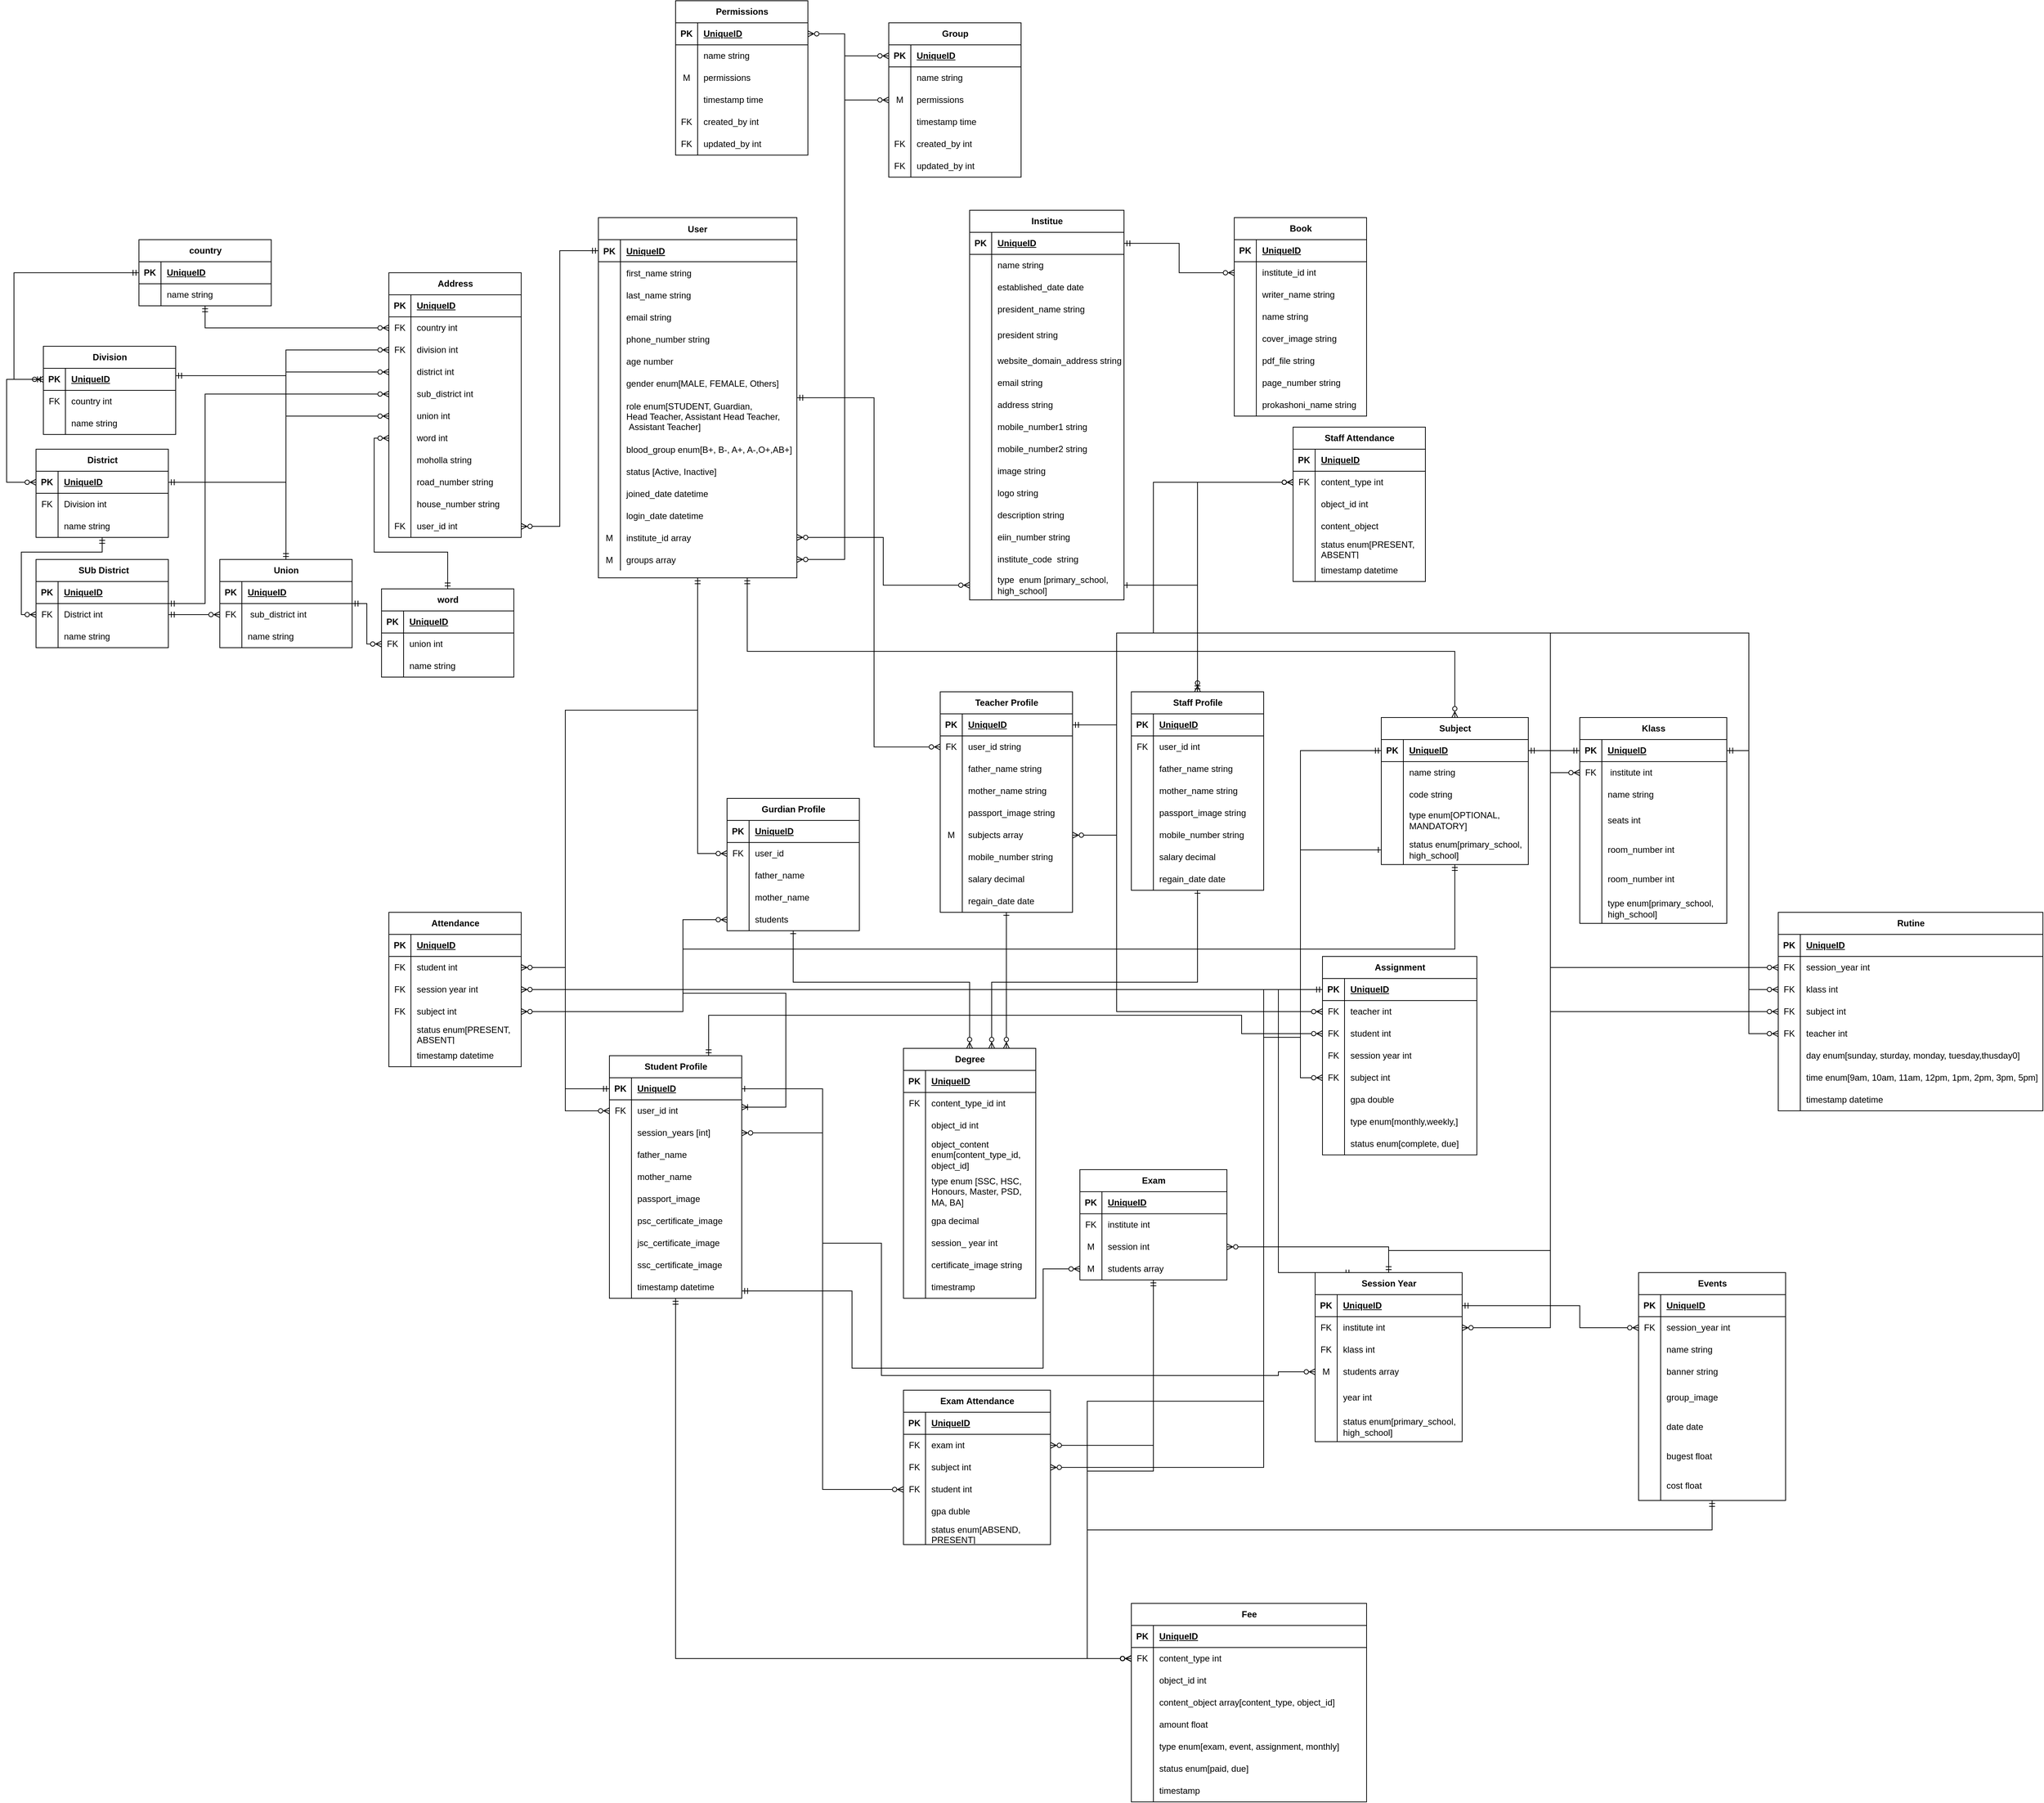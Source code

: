 <mxfile version="21.6.8" type="device">
  <diagram id="R2lEEEUBdFMjLlhIrx00" name="Page-1">
    <mxGraphModel dx="4986" dy="3248" grid="1" gridSize="10" guides="1" tooltips="1" connect="1" arrows="1" fold="1" page="1" pageScale="1" pageWidth="850" pageHeight="1100" math="0" shadow="0" extFonts="Permanent Marker^https://fonts.googleapis.com/css?family=Permanent+Marker">
      <root>
        <mxCell id="0" />
        <mxCell id="1" parent="0" />
        <mxCell id="o33JqZaN_CbMkCOPzsvE-120" style="edgeStyle=orthogonalEdgeStyle;rounded=0;orthogonalLoop=1;jettySize=auto;html=1;entryX=0;entryY=0.5;entryDx=0;entryDy=0;endArrow=ERzeroToMany;endFill=0;startArrow=ERmandOne;startFill=0;exitX=0.5;exitY=1;exitDx=0;exitDy=0;" parent="1" source="C-vyLk0tnHw3VtMMgP7b-23" target="o33JqZaN_CbMkCOPzsvE-58" edge="1">
          <mxGeometry relative="1" as="geometry">
            <mxPoint x="439.93" y="-55" as="sourcePoint" />
            <mxPoint x="469.93" y="820" as="targetPoint" />
            <Array as="points">
              <mxPoint x="440" y="15" />
              <mxPoint x="260" y="15" />
              <mxPoint x="260" y="560" />
            </Array>
          </mxGeometry>
        </mxCell>
        <mxCell id="o33JqZaN_CbMkCOPzsvE-122" style="edgeStyle=orthogonalEdgeStyle;rounded=0;orthogonalLoop=1;jettySize=auto;html=1;entryX=0;entryY=0.5;entryDx=0;entryDy=0;endArrow=ERzeroToMany;endFill=0;startArrow=ERmandOne;startFill=0;" parent="1" source="C-vyLk0tnHw3VtMMgP7b-23" target="o33JqZaN_CbMkCOPzsvE-80" edge="1">
          <mxGeometry relative="1" as="geometry">
            <Array as="points">
              <mxPoint x="680" y="-410" />
              <mxPoint x="680" y="65" />
            </Array>
          </mxGeometry>
        </mxCell>
        <mxCell id="o33JqZaN_CbMkCOPzsvE-124" style="edgeStyle=orthogonalEdgeStyle;rounded=0;orthogonalLoop=1;jettySize=auto;html=1;entryX=0;entryY=0.5;entryDx=0;entryDy=0;endArrow=ERzeroToMany;endFill=0;startArrow=ERmandOne;startFill=0;exitX=0.5;exitY=1;exitDx=0;exitDy=0;" parent="1" source="C-vyLk0tnHw3VtMMgP7b-23" target="o33JqZaN_CbMkCOPzsvE-99" edge="1">
          <mxGeometry relative="1" as="geometry">
            <mxPoint x="425.0" y="-155" as="sourcePoint" />
            <mxPoint x="454.96" y="220" as="targetPoint" />
            <Array as="points">
              <mxPoint x="440" y="210" />
            </Array>
          </mxGeometry>
        </mxCell>
        <mxCell id="C-vyLk0tnHw3VtMMgP7b-23" value="User" style="shape=table;startSize=30;container=1;collapsible=1;childLayout=tableLayout;fixedRows=1;rowLines=0;fontStyle=1;align=center;resizeLast=1;" parent="1" vertex="1">
          <mxGeometry x="305" y="-655" width="270" height="490" as="geometry" />
        </mxCell>
        <mxCell id="C-vyLk0tnHw3VtMMgP7b-24" value="" style="shape=partialRectangle;collapsible=0;dropTarget=0;pointerEvents=0;fillColor=none;points=[[0,0.5],[1,0.5]];portConstraint=eastwest;top=0;left=0;right=0;bottom=1;" parent="C-vyLk0tnHw3VtMMgP7b-23" vertex="1">
          <mxGeometry y="30" width="270" height="30" as="geometry" />
        </mxCell>
        <mxCell id="C-vyLk0tnHw3VtMMgP7b-25" value="PK" style="shape=partialRectangle;overflow=hidden;connectable=0;fillColor=none;top=0;left=0;bottom=0;right=0;fontStyle=1;" parent="C-vyLk0tnHw3VtMMgP7b-24" vertex="1">
          <mxGeometry width="30" height="30" as="geometry">
            <mxRectangle width="30" height="30" as="alternateBounds" />
          </mxGeometry>
        </mxCell>
        <mxCell id="C-vyLk0tnHw3VtMMgP7b-26" value="UniqueID" style="shape=partialRectangle;overflow=hidden;connectable=0;fillColor=none;top=0;left=0;bottom=0;right=0;align=left;spacingLeft=6;fontStyle=5;" parent="C-vyLk0tnHw3VtMMgP7b-24" vertex="1">
          <mxGeometry x="30" width="240" height="30" as="geometry">
            <mxRectangle width="240" height="30" as="alternateBounds" />
          </mxGeometry>
        </mxCell>
        <mxCell id="C-vyLk0tnHw3VtMMgP7b-27" value="" style="shape=partialRectangle;collapsible=0;dropTarget=0;pointerEvents=0;fillColor=none;points=[[0,0.5],[1,0.5]];portConstraint=eastwest;top=0;left=0;right=0;bottom=0;" parent="C-vyLk0tnHw3VtMMgP7b-23" vertex="1">
          <mxGeometry y="60" width="270" height="30" as="geometry" />
        </mxCell>
        <mxCell id="C-vyLk0tnHw3VtMMgP7b-28" value="" style="shape=partialRectangle;overflow=hidden;connectable=0;fillColor=none;top=0;left=0;bottom=0;right=0;" parent="C-vyLk0tnHw3VtMMgP7b-27" vertex="1">
          <mxGeometry width="30" height="30" as="geometry">
            <mxRectangle width="30" height="30" as="alternateBounds" />
          </mxGeometry>
        </mxCell>
        <mxCell id="C-vyLk0tnHw3VtMMgP7b-29" value="first_name string" style="shape=partialRectangle;overflow=hidden;connectable=0;fillColor=none;top=0;left=0;bottom=0;right=0;align=left;spacingLeft=6;" parent="C-vyLk0tnHw3VtMMgP7b-27" vertex="1">
          <mxGeometry x="30" width="240" height="30" as="geometry">
            <mxRectangle width="240" height="30" as="alternateBounds" />
          </mxGeometry>
        </mxCell>
        <mxCell id="o33JqZaN_CbMkCOPzsvE-8" value="" style="shape=partialRectangle;collapsible=0;dropTarget=0;pointerEvents=0;fillColor=none;points=[[0,0.5],[1,0.5]];portConstraint=eastwest;top=0;left=0;right=0;bottom=0;" parent="C-vyLk0tnHw3VtMMgP7b-23" vertex="1">
          <mxGeometry y="90" width="270" height="30" as="geometry" />
        </mxCell>
        <mxCell id="o33JqZaN_CbMkCOPzsvE-9" value="" style="shape=partialRectangle;overflow=hidden;connectable=0;fillColor=none;top=0;left=0;bottom=0;right=0;" parent="o33JqZaN_CbMkCOPzsvE-8" vertex="1">
          <mxGeometry width="30" height="30" as="geometry">
            <mxRectangle width="30" height="30" as="alternateBounds" />
          </mxGeometry>
        </mxCell>
        <mxCell id="o33JqZaN_CbMkCOPzsvE-10" value="last_name string" style="shape=partialRectangle;overflow=hidden;connectable=0;fillColor=none;top=0;left=0;bottom=0;right=0;align=left;spacingLeft=6;" parent="o33JqZaN_CbMkCOPzsvE-8" vertex="1">
          <mxGeometry x="30" width="240" height="30" as="geometry">
            <mxRectangle width="240" height="30" as="alternateBounds" />
          </mxGeometry>
        </mxCell>
        <mxCell id="o33JqZaN_CbMkCOPzsvE-14" value="" style="shape=partialRectangle;collapsible=0;dropTarget=0;pointerEvents=0;fillColor=none;points=[[0,0.5],[1,0.5]];portConstraint=eastwest;top=0;left=0;right=0;bottom=0;" parent="C-vyLk0tnHw3VtMMgP7b-23" vertex="1">
          <mxGeometry y="120" width="270" height="30" as="geometry" />
        </mxCell>
        <mxCell id="o33JqZaN_CbMkCOPzsvE-15" value="" style="shape=partialRectangle;overflow=hidden;connectable=0;fillColor=none;top=0;left=0;bottom=0;right=0;" parent="o33JqZaN_CbMkCOPzsvE-14" vertex="1">
          <mxGeometry width="30" height="30" as="geometry">
            <mxRectangle width="30" height="30" as="alternateBounds" />
          </mxGeometry>
        </mxCell>
        <mxCell id="o33JqZaN_CbMkCOPzsvE-16" value="email string" style="shape=partialRectangle;overflow=hidden;connectable=0;fillColor=none;top=0;left=0;bottom=0;right=0;align=left;spacingLeft=6;" parent="o33JqZaN_CbMkCOPzsvE-14" vertex="1">
          <mxGeometry x="30" width="240" height="30" as="geometry">
            <mxRectangle width="240" height="30" as="alternateBounds" />
          </mxGeometry>
        </mxCell>
        <mxCell id="o33JqZaN_CbMkCOPzsvE-17" value="" style="shape=partialRectangle;collapsible=0;dropTarget=0;pointerEvents=0;fillColor=none;points=[[0,0.5],[1,0.5]];portConstraint=eastwest;top=0;left=0;right=0;bottom=0;" parent="C-vyLk0tnHw3VtMMgP7b-23" vertex="1">
          <mxGeometry y="150" width="270" height="30" as="geometry" />
        </mxCell>
        <mxCell id="o33JqZaN_CbMkCOPzsvE-18" value="" style="shape=partialRectangle;overflow=hidden;connectable=0;fillColor=none;top=0;left=0;bottom=0;right=0;" parent="o33JqZaN_CbMkCOPzsvE-17" vertex="1">
          <mxGeometry width="30" height="30" as="geometry">
            <mxRectangle width="30" height="30" as="alternateBounds" />
          </mxGeometry>
        </mxCell>
        <mxCell id="o33JqZaN_CbMkCOPzsvE-19" value="phone_number string" style="shape=partialRectangle;overflow=hidden;connectable=0;fillColor=none;top=0;left=0;bottom=0;right=0;align=left;spacingLeft=6;" parent="o33JqZaN_CbMkCOPzsvE-17" vertex="1">
          <mxGeometry x="30" width="240" height="30" as="geometry">
            <mxRectangle width="240" height="30" as="alternateBounds" />
          </mxGeometry>
        </mxCell>
        <mxCell id="o33JqZaN_CbMkCOPzsvE-20" value="" style="shape=partialRectangle;collapsible=0;dropTarget=0;pointerEvents=0;fillColor=none;points=[[0,0.5],[1,0.5]];portConstraint=eastwest;top=0;left=0;right=0;bottom=0;" parent="C-vyLk0tnHw3VtMMgP7b-23" vertex="1">
          <mxGeometry y="180" width="270" height="30" as="geometry" />
        </mxCell>
        <mxCell id="o33JqZaN_CbMkCOPzsvE-21" value="" style="shape=partialRectangle;overflow=hidden;connectable=0;fillColor=none;top=0;left=0;bottom=0;right=0;" parent="o33JqZaN_CbMkCOPzsvE-20" vertex="1">
          <mxGeometry width="30" height="30" as="geometry">
            <mxRectangle width="30" height="30" as="alternateBounds" />
          </mxGeometry>
        </mxCell>
        <mxCell id="o33JqZaN_CbMkCOPzsvE-22" value="age number" style="shape=partialRectangle;overflow=hidden;connectable=0;fillColor=none;top=0;left=0;bottom=0;right=0;align=left;spacingLeft=6;" parent="o33JqZaN_CbMkCOPzsvE-20" vertex="1">
          <mxGeometry x="30" width="240" height="30" as="geometry">
            <mxRectangle width="240" height="30" as="alternateBounds" />
          </mxGeometry>
        </mxCell>
        <mxCell id="o33JqZaN_CbMkCOPzsvE-23" value="" style="shape=partialRectangle;collapsible=0;dropTarget=0;pointerEvents=0;fillColor=none;points=[[0,0.5],[1,0.5]];portConstraint=eastwest;top=0;left=0;right=0;bottom=0;" parent="C-vyLk0tnHw3VtMMgP7b-23" vertex="1">
          <mxGeometry y="210" width="270" height="30" as="geometry" />
        </mxCell>
        <mxCell id="o33JqZaN_CbMkCOPzsvE-24" value="" style="shape=partialRectangle;overflow=hidden;connectable=0;fillColor=none;top=0;left=0;bottom=0;right=0;" parent="o33JqZaN_CbMkCOPzsvE-23" vertex="1">
          <mxGeometry width="30" height="30" as="geometry">
            <mxRectangle width="30" height="30" as="alternateBounds" />
          </mxGeometry>
        </mxCell>
        <mxCell id="o33JqZaN_CbMkCOPzsvE-25" value="gender enum[MALE, FEMALE, Others]" style="shape=partialRectangle;overflow=hidden;connectable=0;fillColor=none;top=0;left=0;bottom=0;right=0;align=left;spacingLeft=6;" parent="o33JqZaN_CbMkCOPzsvE-23" vertex="1">
          <mxGeometry x="30" width="240" height="30" as="geometry">
            <mxRectangle width="240" height="30" as="alternateBounds" />
          </mxGeometry>
        </mxCell>
        <mxCell id="o33JqZaN_CbMkCOPzsvE-29" value="" style="shape=partialRectangle;collapsible=0;dropTarget=0;pointerEvents=0;fillColor=none;points=[[0,0.5],[1,0.5]];portConstraint=eastwest;top=0;left=0;right=0;bottom=0;" parent="C-vyLk0tnHw3VtMMgP7b-23" vertex="1">
          <mxGeometry y="240" width="270" height="60" as="geometry" />
        </mxCell>
        <mxCell id="o33JqZaN_CbMkCOPzsvE-30" value="" style="shape=partialRectangle;overflow=hidden;connectable=0;fillColor=none;top=0;left=0;bottom=0;right=0;" parent="o33JqZaN_CbMkCOPzsvE-29" vertex="1">
          <mxGeometry width="30" height="60" as="geometry">
            <mxRectangle width="30" height="60" as="alternateBounds" />
          </mxGeometry>
        </mxCell>
        <mxCell id="o33JqZaN_CbMkCOPzsvE-31" value="role enum[STUDENT, Guardian,&#xa;Head Teacher, Assistant Head Teacher,&#xa; Assistant Teacher]" style="shape=partialRectangle;overflow=hidden;connectable=0;fillColor=none;top=0;left=0;bottom=0;right=0;align=left;spacingLeft=6;" parent="o33JqZaN_CbMkCOPzsvE-29" vertex="1">
          <mxGeometry x="30" width="240" height="60" as="geometry">
            <mxRectangle width="240" height="60" as="alternateBounds" />
          </mxGeometry>
        </mxCell>
        <mxCell id="o33JqZaN_CbMkCOPzsvE-32" value="" style="shape=partialRectangle;collapsible=0;dropTarget=0;pointerEvents=0;fillColor=none;points=[[0,0.5],[1,0.5]];portConstraint=eastwest;top=0;left=0;right=0;bottom=0;" parent="C-vyLk0tnHw3VtMMgP7b-23" vertex="1">
          <mxGeometry y="300" width="270" height="30" as="geometry" />
        </mxCell>
        <mxCell id="o33JqZaN_CbMkCOPzsvE-33" value="" style="shape=partialRectangle;overflow=hidden;connectable=0;fillColor=none;top=0;left=0;bottom=0;right=0;" parent="o33JqZaN_CbMkCOPzsvE-32" vertex="1">
          <mxGeometry width="30" height="30" as="geometry">
            <mxRectangle width="30" height="30" as="alternateBounds" />
          </mxGeometry>
        </mxCell>
        <mxCell id="o33JqZaN_CbMkCOPzsvE-34" value="blood_group enum[B+, B-, A+, A-,O+,AB+] " style="shape=partialRectangle;overflow=hidden;connectable=0;fillColor=none;top=0;left=0;bottom=0;right=0;align=left;spacingLeft=6;" parent="o33JqZaN_CbMkCOPzsvE-32" vertex="1">
          <mxGeometry x="30" width="240" height="30" as="geometry">
            <mxRectangle width="240" height="30" as="alternateBounds" />
          </mxGeometry>
        </mxCell>
        <mxCell id="o33JqZaN_CbMkCOPzsvE-38" value="" style="shape=partialRectangle;collapsible=0;dropTarget=0;pointerEvents=0;fillColor=none;points=[[0,0.5],[1,0.5]];portConstraint=eastwest;top=0;left=0;right=0;bottom=0;" parent="C-vyLk0tnHw3VtMMgP7b-23" vertex="1">
          <mxGeometry y="330" width="270" height="30" as="geometry" />
        </mxCell>
        <mxCell id="o33JqZaN_CbMkCOPzsvE-39" value="" style="shape=partialRectangle;overflow=hidden;connectable=0;fillColor=none;top=0;left=0;bottom=0;right=0;" parent="o33JqZaN_CbMkCOPzsvE-38" vertex="1">
          <mxGeometry width="30" height="30" as="geometry">
            <mxRectangle width="30" height="30" as="alternateBounds" />
          </mxGeometry>
        </mxCell>
        <mxCell id="o33JqZaN_CbMkCOPzsvE-40" value="status [Active, Inactive]" style="shape=partialRectangle;overflow=hidden;connectable=0;fillColor=none;top=0;left=0;bottom=0;right=0;align=left;spacingLeft=6;" parent="o33JqZaN_CbMkCOPzsvE-38" vertex="1">
          <mxGeometry x="30" width="240" height="30" as="geometry">
            <mxRectangle width="240" height="30" as="alternateBounds" />
          </mxGeometry>
        </mxCell>
        <mxCell id="o33JqZaN_CbMkCOPzsvE-125" value="" style="shape=partialRectangle;collapsible=0;dropTarget=0;pointerEvents=0;fillColor=none;points=[[0,0.5],[1,0.5]];portConstraint=eastwest;top=0;left=0;right=0;bottom=0;" parent="C-vyLk0tnHw3VtMMgP7b-23" vertex="1">
          <mxGeometry y="360" width="270" height="30" as="geometry" />
        </mxCell>
        <mxCell id="o33JqZaN_CbMkCOPzsvE-126" value="" style="shape=partialRectangle;overflow=hidden;connectable=0;fillColor=none;top=0;left=0;bottom=0;right=0;" parent="o33JqZaN_CbMkCOPzsvE-125" vertex="1">
          <mxGeometry width="30" height="30" as="geometry">
            <mxRectangle width="30" height="30" as="alternateBounds" />
          </mxGeometry>
        </mxCell>
        <mxCell id="o33JqZaN_CbMkCOPzsvE-127" value="joined_date datetime" style="shape=partialRectangle;overflow=hidden;connectable=0;fillColor=none;top=0;left=0;bottom=0;right=0;align=left;spacingLeft=6;" parent="o33JqZaN_CbMkCOPzsvE-125" vertex="1">
          <mxGeometry x="30" width="240" height="30" as="geometry">
            <mxRectangle width="240" height="30" as="alternateBounds" />
          </mxGeometry>
        </mxCell>
        <mxCell id="o33JqZaN_CbMkCOPzsvE-128" value="" style="shape=partialRectangle;collapsible=0;dropTarget=0;pointerEvents=0;fillColor=none;points=[[0,0.5],[1,0.5]];portConstraint=eastwest;top=0;left=0;right=0;bottom=0;" parent="C-vyLk0tnHw3VtMMgP7b-23" vertex="1">
          <mxGeometry y="390" width="270" height="30" as="geometry" />
        </mxCell>
        <mxCell id="o33JqZaN_CbMkCOPzsvE-129" value="" style="shape=partialRectangle;overflow=hidden;connectable=0;fillColor=none;top=0;left=0;bottom=0;right=0;" parent="o33JqZaN_CbMkCOPzsvE-128" vertex="1">
          <mxGeometry width="30" height="30" as="geometry">
            <mxRectangle width="30" height="30" as="alternateBounds" />
          </mxGeometry>
        </mxCell>
        <mxCell id="o33JqZaN_CbMkCOPzsvE-130" value="login_date datetime" style="shape=partialRectangle;overflow=hidden;connectable=0;fillColor=none;top=0;left=0;bottom=0;right=0;align=left;spacingLeft=6;" parent="o33JqZaN_CbMkCOPzsvE-128" vertex="1">
          <mxGeometry x="30" width="240" height="30" as="geometry">
            <mxRectangle width="240" height="30" as="alternateBounds" />
          </mxGeometry>
        </mxCell>
        <mxCell id="o33JqZaN_CbMkCOPzsvE-187" value="" style="shape=partialRectangle;collapsible=0;dropTarget=0;pointerEvents=0;fillColor=none;points=[[0,0.5],[1,0.5]];portConstraint=eastwest;top=0;left=0;right=0;bottom=0;" parent="C-vyLk0tnHw3VtMMgP7b-23" vertex="1">
          <mxGeometry y="420" width="270" height="30" as="geometry" />
        </mxCell>
        <mxCell id="o33JqZaN_CbMkCOPzsvE-188" value="M" style="shape=partialRectangle;overflow=hidden;connectable=0;fillColor=none;top=0;left=0;bottom=0;right=0;" parent="o33JqZaN_CbMkCOPzsvE-187" vertex="1">
          <mxGeometry width="30" height="30" as="geometry">
            <mxRectangle width="30" height="30" as="alternateBounds" />
          </mxGeometry>
        </mxCell>
        <mxCell id="o33JqZaN_CbMkCOPzsvE-189" value="institute_id array" style="shape=partialRectangle;overflow=hidden;connectable=0;fillColor=none;top=0;left=0;bottom=0;right=0;align=left;spacingLeft=6;" parent="o33JqZaN_CbMkCOPzsvE-187" vertex="1">
          <mxGeometry x="30" width="240" height="30" as="geometry">
            <mxRectangle width="240" height="30" as="alternateBounds" />
          </mxGeometry>
        </mxCell>
        <mxCell id="cIJY3SQvs27dL6Xn0DDb-20" value="" style="shape=partialRectangle;collapsible=0;dropTarget=0;pointerEvents=0;fillColor=none;points=[[0,0.5],[1,0.5]];portConstraint=eastwest;top=0;left=0;right=0;bottom=0;" parent="C-vyLk0tnHw3VtMMgP7b-23" vertex="1">
          <mxGeometry y="450" width="270" height="30" as="geometry" />
        </mxCell>
        <mxCell id="cIJY3SQvs27dL6Xn0DDb-21" value="M" style="shape=partialRectangle;overflow=hidden;connectable=0;fillColor=none;top=0;left=0;bottom=0;right=0;" parent="cIJY3SQvs27dL6Xn0DDb-20" vertex="1">
          <mxGeometry width="30" height="30" as="geometry">
            <mxRectangle width="30" height="30" as="alternateBounds" />
          </mxGeometry>
        </mxCell>
        <mxCell id="cIJY3SQvs27dL6Xn0DDb-22" value="groups array" style="shape=partialRectangle;overflow=hidden;connectable=0;fillColor=none;top=0;left=0;bottom=0;right=0;align=left;spacingLeft=6;" parent="cIJY3SQvs27dL6Xn0DDb-20" vertex="1">
          <mxGeometry x="30" width="240" height="30" as="geometry">
            <mxRectangle width="240" height="30" as="alternateBounds" />
          </mxGeometry>
        </mxCell>
        <mxCell id="o33JqZaN_CbMkCOPzsvE-115" style="edgeStyle=orthogonalEdgeStyle;rounded=0;orthogonalLoop=1;jettySize=auto;html=1;entryX=0;entryY=0.5;entryDx=0;entryDy=0;endArrow=ERzeroToMany;endFill=0;startArrow=ERoneToMany;startFill=0;" parent="1" source="o33JqZaN_CbMkCOPzsvE-54" target="o33JqZaN_CbMkCOPzsvE-111" edge="1">
          <mxGeometry relative="1" as="geometry">
            <Array as="points">
              <mxPoint x="560" y="555" />
              <mxPoint x="560" y="400" />
              <mxPoint x="420" y="400" />
              <mxPoint x="420" y="300" />
            </Array>
          </mxGeometry>
        </mxCell>
        <mxCell id="o33JqZaN_CbMkCOPzsvE-379" style="edgeStyle=orthogonalEdgeStyle;rounded=0;orthogonalLoop=1;jettySize=auto;html=1;endArrow=ERzeroToMany;endFill=0;startArrow=ERmandOne;startFill=0;entryX=0;entryY=0.5;entryDx=0;entryDy=0;" parent="1" source="o33JqZaN_CbMkCOPzsvE-54" target="o33JqZaN_CbMkCOPzsvE-381" edge="1">
          <mxGeometry relative="1" as="geometry">
            <Array as="points">
              <mxPoint x="650" y="805" />
              <mxPoint x="650" y="910" />
              <mxPoint x="910" y="910" />
              <mxPoint x="910" y="775" />
            </Array>
          </mxGeometry>
        </mxCell>
        <mxCell id="o33JqZaN_CbMkCOPzsvE-453" style="edgeStyle=orthogonalEdgeStyle;rounded=0;orthogonalLoop=1;jettySize=auto;html=1;exitX=0.75;exitY=0;exitDx=0;exitDy=0;entryX=0;entryY=0.5;entryDx=0;entryDy=0;endArrow=ERzeroToMany;endFill=0;startArrow=ERmandOne;startFill=0;" parent="1" source="o33JqZaN_CbMkCOPzsvE-54" target="o33JqZaN_CbMkCOPzsvE-435" edge="1">
          <mxGeometry relative="1" as="geometry">
            <Array as="points">
              <mxPoint x="455" y="430" />
              <mxPoint x="1180" y="430" />
              <mxPoint x="1180" y="455" />
            </Array>
          </mxGeometry>
        </mxCell>
        <mxCell id="o33JqZaN_CbMkCOPzsvE-659" style="edgeStyle=orthogonalEdgeStyle;rounded=0;orthogonalLoop=1;jettySize=auto;html=1;entryX=0;entryY=0.5;entryDx=0;entryDy=0;endArrow=ERzeroToMany;endFill=0;startArrow=ERmandOne;startFill=0;" parent="1" source="o33JqZaN_CbMkCOPzsvE-54" target="o33JqZaN_CbMkCOPzsvE-635" edge="1">
          <mxGeometry relative="1" as="geometry" />
        </mxCell>
        <mxCell id="o33JqZaN_CbMkCOPzsvE-54" value="Student Profile" style="shape=table;startSize=30;container=1;collapsible=1;childLayout=tableLayout;fixedRows=1;rowLines=0;fontStyle=1;align=center;resizeLast=1;html=1;" parent="1" vertex="1">
          <mxGeometry x="320" y="485" width="180" height="330" as="geometry" />
        </mxCell>
        <mxCell id="o33JqZaN_CbMkCOPzsvE-55" value="" style="shape=tableRow;horizontal=0;startSize=0;swimlaneHead=0;swimlaneBody=0;fillColor=none;collapsible=0;dropTarget=0;points=[[0,0.5],[1,0.5]];portConstraint=eastwest;top=0;left=0;right=0;bottom=1;" parent="o33JqZaN_CbMkCOPzsvE-54" vertex="1">
          <mxGeometry y="30" width="180" height="30" as="geometry" />
        </mxCell>
        <mxCell id="o33JqZaN_CbMkCOPzsvE-56" value="PK" style="shape=partialRectangle;connectable=0;fillColor=none;top=0;left=0;bottom=0;right=0;fontStyle=1;overflow=hidden;whiteSpace=wrap;html=1;" parent="o33JqZaN_CbMkCOPzsvE-55" vertex="1">
          <mxGeometry width="30" height="30" as="geometry">
            <mxRectangle width="30" height="30" as="alternateBounds" />
          </mxGeometry>
        </mxCell>
        <mxCell id="o33JqZaN_CbMkCOPzsvE-57" value="UniqueID" style="shape=partialRectangle;connectable=0;fillColor=none;top=0;left=0;bottom=0;right=0;align=left;spacingLeft=6;fontStyle=5;overflow=hidden;whiteSpace=wrap;html=1;" parent="o33JqZaN_CbMkCOPzsvE-55" vertex="1">
          <mxGeometry x="30" width="150" height="30" as="geometry">
            <mxRectangle width="150" height="30" as="alternateBounds" />
          </mxGeometry>
        </mxCell>
        <mxCell id="o33JqZaN_CbMkCOPzsvE-58" value="" style="shape=tableRow;horizontal=0;startSize=0;swimlaneHead=0;swimlaneBody=0;fillColor=none;collapsible=0;dropTarget=0;points=[[0,0.5],[1,0.5]];portConstraint=eastwest;top=0;left=0;right=0;bottom=0;" parent="o33JqZaN_CbMkCOPzsvE-54" vertex="1">
          <mxGeometry y="60" width="180" height="30" as="geometry" />
        </mxCell>
        <mxCell id="o33JqZaN_CbMkCOPzsvE-59" value="FK" style="shape=partialRectangle;connectable=0;fillColor=none;top=0;left=0;bottom=0;right=0;editable=1;overflow=hidden;whiteSpace=wrap;html=1;" parent="o33JqZaN_CbMkCOPzsvE-58" vertex="1">
          <mxGeometry width="30" height="30" as="geometry">
            <mxRectangle width="30" height="30" as="alternateBounds" />
          </mxGeometry>
        </mxCell>
        <mxCell id="o33JqZaN_CbMkCOPzsvE-60" value="user_id int" style="shape=partialRectangle;connectable=0;fillColor=none;top=0;left=0;bottom=0;right=0;align=left;spacingLeft=6;overflow=hidden;whiteSpace=wrap;html=1;" parent="o33JqZaN_CbMkCOPzsvE-58" vertex="1">
          <mxGeometry x="30" width="150" height="30" as="geometry">
            <mxRectangle width="150" height="30" as="alternateBounds" />
          </mxGeometry>
        </mxCell>
        <mxCell id="o33JqZaN_CbMkCOPzsvE-61" value="" style="shape=tableRow;horizontal=0;startSize=0;swimlaneHead=0;swimlaneBody=0;fillColor=none;collapsible=0;dropTarget=0;points=[[0,0.5],[1,0.5]];portConstraint=eastwest;top=0;left=0;right=0;bottom=0;" parent="o33JqZaN_CbMkCOPzsvE-54" vertex="1">
          <mxGeometry y="90" width="180" height="30" as="geometry" />
        </mxCell>
        <mxCell id="o33JqZaN_CbMkCOPzsvE-62" value="" style="shape=partialRectangle;connectable=0;fillColor=none;top=0;left=0;bottom=0;right=0;editable=1;overflow=hidden;whiteSpace=wrap;html=1;" parent="o33JqZaN_CbMkCOPzsvE-61" vertex="1">
          <mxGeometry width="30" height="30" as="geometry">
            <mxRectangle width="30" height="30" as="alternateBounds" />
          </mxGeometry>
        </mxCell>
        <mxCell id="o33JqZaN_CbMkCOPzsvE-63" value="session_years [int]" style="shape=partialRectangle;connectable=0;fillColor=none;top=0;left=0;bottom=0;right=0;align=left;spacingLeft=6;overflow=hidden;whiteSpace=wrap;html=1;" parent="o33JqZaN_CbMkCOPzsvE-61" vertex="1">
          <mxGeometry x="30" width="150" height="30" as="geometry">
            <mxRectangle width="150" height="30" as="alternateBounds" />
          </mxGeometry>
        </mxCell>
        <mxCell id="o33JqZaN_CbMkCOPzsvE-64" value="" style="shape=tableRow;horizontal=0;startSize=0;swimlaneHead=0;swimlaneBody=0;fillColor=none;collapsible=0;dropTarget=0;points=[[0,0.5],[1,0.5]];portConstraint=eastwest;top=0;left=0;right=0;bottom=0;" parent="o33JqZaN_CbMkCOPzsvE-54" vertex="1">
          <mxGeometry y="120" width="180" height="30" as="geometry" />
        </mxCell>
        <mxCell id="o33JqZaN_CbMkCOPzsvE-65" value="" style="shape=partialRectangle;connectable=0;fillColor=none;top=0;left=0;bottom=0;right=0;editable=1;overflow=hidden;whiteSpace=wrap;html=1;" parent="o33JqZaN_CbMkCOPzsvE-64" vertex="1">
          <mxGeometry width="30" height="30" as="geometry">
            <mxRectangle width="30" height="30" as="alternateBounds" />
          </mxGeometry>
        </mxCell>
        <mxCell id="o33JqZaN_CbMkCOPzsvE-66" value="father_name" style="shape=partialRectangle;connectable=0;fillColor=none;top=0;left=0;bottom=0;right=0;align=left;spacingLeft=6;overflow=hidden;whiteSpace=wrap;html=1;" parent="o33JqZaN_CbMkCOPzsvE-64" vertex="1">
          <mxGeometry x="30" width="150" height="30" as="geometry">
            <mxRectangle width="150" height="30" as="alternateBounds" />
          </mxGeometry>
        </mxCell>
        <mxCell id="o33JqZaN_CbMkCOPzsvE-67" value="" style="shape=tableRow;horizontal=0;startSize=0;swimlaneHead=0;swimlaneBody=0;fillColor=none;collapsible=0;dropTarget=0;points=[[0,0.5],[1,0.5]];portConstraint=eastwest;top=0;left=0;right=0;bottom=0;" parent="o33JqZaN_CbMkCOPzsvE-54" vertex="1">
          <mxGeometry y="150" width="180" height="30" as="geometry" />
        </mxCell>
        <mxCell id="o33JqZaN_CbMkCOPzsvE-68" value="" style="shape=partialRectangle;connectable=0;fillColor=none;top=0;left=0;bottom=0;right=0;editable=1;overflow=hidden;whiteSpace=wrap;html=1;" parent="o33JqZaN_CbMkCOPzsvE-67" vertex="1">
          <mxGeometry width="30" height="30" as="geometry">
            <mxRectangle width="30" height="30" as="alternateBounds" />
          </mxGeometry>
        </mxCell>
        <mxCell id="o33JqZaN_CbMkCOPzsvE-69" value="mother_name" style="shape=partialRectangle;connectable=0;fillColor=none;top=0;left=0;bottom=0;right=0;align=left;spacingLeft=6;overflow=hidden;whiteSpace=wrap;html=1;" parent="o33JqZaN_CbMkCOPzsvE-67" vertex="1">
          <mxGeometry x="30" width="150" height="30" as="geometry">
            <mxRectangle width="150" height="30" as="alternateBounds" />
          </mxGeometry>
        </mxCell>
        <mxCell id="o33JqZaN_CbMkCOPzsvE-70" value="" style="shape=tableRow;horizontal=0;startSize=0;swimlaneHead=0;swimlaneBody=0;fillColor=none;collapsible=0;dropTarget=0;points=[[0,0.5],[1,0.5]];portConstraint=eastwest;top=0;left=0;right=0;bottom=0;" parent="o33JqZaN_CbMkCOPzsvE-54" vertex="1">
          <mxGeometry y="180" width="180" height="30" as="geometry" />
        </mxCell>
        <mxCell id="o33JqZaN_CbMkCOPzsvE-71" value="" style="shape=partialRectangle;connectable=0;fillColor=none;top=0;left=0;bottom=0;right=0;editable=1;overflow=hidden;whiteSpace=wrap;html=1;" parent="o33JqZaN_CbMkCOPzsvE-70" vertex="1">
          <mxGeometry width="30" height="30" as="geometry">
            <mxRectangle width="30" height="30" as="alternateBounds" />
          </mxGeometry>
        </mxCell>
        <mxCell id="o33JqZaN_CbMkCOPzsvE-72" value="passport_image" style="shape=partialRectangle;connectable=0;fillColor=none;top=0;left=0;bottom=0;right=0;align=left;spacingLeft=6;overflow=hidden;whiteSpace=wrap;html=1;" parent="o33JqZaN_CbMkCOPzsvE-70" vertex="1">
          <mxGeometry x="30" width="150" height="30" as="geometry">
            <mxRectangle width="150" height="30" as="alternateBounds" />
          </mxGeometry>
        </mxCell>
        <mxCell id="o33JqZaN_CbMkCOPzsvE-191" value="" style="shape=tableRow;horizontal=0;startSize=0;swimlaneHead=0;swimlaneBody=0;fillColor=none;collapsible=0;dropTarget=0;points=[[0,0.5],[1,0.5]];portConstraint=eastwest;top=0;left=0;right=0;bottom=0;" parent="o33JqZaN_CbMkCOPzsvE-54" vertex="1">
          <mxGeometry y="210" width="180" height="30" as="geometry" />
        </mxCell>
        <mxCell id="o33JqZaN_CbMkCOPzsvE-192" value="" style="shape=partialRectangle;connectable=0;fillColor=none;top=0;left=0;bottom=0;right=0;editable=1;overflow=hidden;whiteSpace=wrap;html=1;" parent="o33JqZaN_CbMkCOPzsvE-191" vertex="1">
          <mxGeometry width="30" height="30" as="geometry">
            <mxRectangle width="30" height="30" as="alternateBounds" />
          </mxGeometry>
        </mxCell>
        <mxCell id="o33JqZaN_CbMkCOPzsvE-193" value="psc_certificate_image" style="shape=partialRectangle;connectable=0;fillColor=none;top=0;left=0;bottom=0;right=0;align=left;spacingLeft=6;overflow=hidden;whiteSpace=wrap;html=1;" parent="o33JqZaN_CbMkCOPzsvE-191" vertex="1">
          <mxGeometry x="30" width="150" height="30" as="geometry">
            <mxRectangle width="150" height="30" as="alternateBounds" />
          </mxGeometry>
        </mxCell>
        <mxCell id="o33JqZaN_CbMkCOPzsvE-194" value="" style="shape=tableRow;horizontal=0;startSize=0;swimlaneHead=0;swimlaneBody=0;fillColor=none;collapsible=0;dropTarget=0;points=[[0,0.5],[1,0.5]];portConstraint=eastwest;top=0;left=0;right=0;bottom=0;" parent="o33JqZaN_CbMkCOPzsvE-54" vertex="1">
          <mxGeometry y="240" width="180" height="30" as="geometry" />
        </mxCell>
        <mxCell id="o33JqZaN_CbMkCOPzsvE-195" value="" style="shape=partialRectangle;connectable=0;fillColor=none;top=0;left=0;bottom=0;right=0;editable=1;overflow=hidden;whiteSpace=wrap;html=1;" parent="o33JqZaN_CbMkCOPzsvE-194" vertex="1">
          <mxGeometry width="30" height="30" as="geometry">
            <mxRectangle width="30" height="30" as="alternateBounds" />
          </mxGeometry>
        </mxCell>
        <mxCell id="o33JqZaN_CbMkCOPzsvE-196" value="jsc_certificate_image" style="shape=partialRectangle;connectable=0;fillColor=none;top=0;left=0;bottom=0;right=0;align=left;spacingLeft=6;overflow=hidden;whiteSpace=wrap;html=1;" parent="o33JqZaN_CbMkCOPzsvE-194" vertex="1">
          <mxGeometry x="30" width="150" height="30" as="geometry">
            <mxRectangle width="150" height="30" as="alternateBounds" />
          </mxGeometry>
        </mxCell>
        <mxCell id="o33JqZaN_CbMkCOPzsvE-197" value="" style="shape=tableRow;horizontal=0;startSize=0;swimlaneHead=0;swimlaneBody=0;fillColor=none;collapsible=0;dropTarget=0;points=[[0,0.5],[1,0.5]];portConstraint=eastwest;top=0;left=0;right=0;bottom=0;" parent="o33JqZaN_CbMkCOPzsvE-54" vertex="1">
          <mxGeometry y="270" width="180" height="30" as="geometry" />
        </mxCell>
        <mxCell id="o33JqZaN_CbMkCOPzsvE-198" value="" style="shape=partialRectangle;connectable=0;fillColor=none;top=0;left=0;bottom=0;right=0;editable=1;overflow=hidden;whiteSpace=wrap;html=1;" parent="o33JqZaN_CbMkCOPzsvE-197" vertex="1">
          <mxGeometry width="30" height="30" as="geometry">
            <mxRectangle width="30" height="30" as="alternateBounds" />
          </mxGeometry>
        </mxCell>
        <mxCell id="o33JqZaN_CbMkCOPzsvE-199" value="ssc_certificate_image" style="shape=partialRectangle;connectable=0;fillColor=none;top=0;left=0;bottom=0;right=0;align=left;spacingLeft=6;overflow=hidden;whiteSpace=wrap;html=1;" parent="o33JqZaN_CbMkCOPzsvE-197" vertex="1">
          <mxGeometry x="30" width="150" height="30" as="geometry">
            <mxRectangle width="150" height="30" as="alternateBounds" />
          </mxGeometry>
        </mxCell>
        <mxCell id="o33JqZaN_CbMkCOPzsvE-131" value="" style="shape=tableRow;horizontal=0;startSize=0;swimlaneHead=0;swimlaneBody=0;fillColor=none;collapsible=0;dropTarget=0;points=[[0,0.5],[1,0.5]];portConstraint=eastwest;top=0;left=0;right=0;bottom=0;" parent="o33JqZaN_CbMkCOPzsvE-54" vertex="1">
          <mxGeometry y="300" width="180" height="30" as="geometry" />
        </mxCell>
        <mxCell id="o33JqZaN_CbMkCOPzsvE-132" value="" style="shape=partialRectangle;connectable=0;fillColor=none;top=0;left=0;bottom=0;right=0;editable=1;overflow=hidden;whiteSpace=wrap;html=1;" parent="o33JqZaN_CbMkCOPzsvE-131" vertex="1">
          <mxGeometry width="30" height="30" as="geometry">
            <mxRectangle width="30" height="30" as="alternateBounds" />
          </mxGeometry>
        </mxCell>
        <mxCell id="o33JqZaN_CbMkCOPzsvE-133" value="timestamp datetime" style="shape=partialRectangle;connectable=0;fillColor=none;top=0;left=0;bottom=0;right=0;align=left;spacingLeft=6;overflow=hidden;whiteSpace=wrap;html=1;" parent="o33JqZaN_CbMkCOPzsvE-131" vertex="1">
          <mxGeometry x="30" width="150" height="30" as="geometry">
            <mxRectangle width="150" height="30" as="alternateBounds" />
          </mxGeometry>
        </mxCell>
        <mxCell id="o33JqZaN_CbMkCOPzsvE-293" style="edgeStyle=orthogonalEdgeStyle;rounded=0;orthogonalLoop=1;jettySize=auto;html=1;endArrow=ERzeroToMany;endFill=0;startArrow=ERone;startFill=0;" parent="1" source="o33JqZaN_CbMkCOPzsvE-76" target="o33JqZaN_CbMkCOPzsvE-245" edge="1">
          <mxGeometry relative="1" as="geometry">
            <Array as="points">
              <mxPoint x="860" y="385" />
              <mxPoint x="840" y="385" />
            </Array>
          </mxGeometry>
        </mxCell>
        <mxCell id="o33JqZaN_CbMkCOPzsvE-484" style="edgeStyle=orthogonalEdgeStyle;rounded=0;orthogonalLoop=1;jettySize=auto;html=1;entryX=0;entryY=0.5;entryDx=0;entryDy=0;endArrow=ERzeroToMany;endFill=0;startArrow=ERmandOne;startFill=0;exitX=1;exitY=0.5;exitDx=0;exitDy=0;" parent="1" source="o33JqZaN_CbMkCOPzsvE-77" target="o33JqZaN_CbMkCOPzsvE-469" edge="1">
          <mxGeometry relative="1" as="geometry">
            <Array as="points">
              <mxPoint x="1010" y="35" />
              <mxPoint x="1010" y="-90" />
              <mxPoint x="1060" y="-90" />
              <mxPoint x="1060" y="-295" />
            </Array>
          </mxGeometry>
        </mxCell>
        <mxCell id="cIJY3SQvs27dL6Xn0DDb-73" style="edgeStyle=orthogonalEdgeStyle;rounded=0;orthogonalLoop=1;jettySize=auto;html=1;entryX=0;entryY=0.5;entryDx=0;entryDy=0;endArrow=ERzeroToMany;endFill=0;startArrow=ERmandOne;startFill=0;exitX=1;exitY=0.5;exitDx=0;exitDy=0;" parent="1" source="o33JqZaN_CbMkCOPzsvE-77" target="cIJY3SQvs27dL6Xn0DDb-57" edge="1">
          <mxGeometry relative="1" as="geometry">
            <Array as="points">
              <mxPoint x="1010" y="35" />
              <mxPoint x="1010" y="-90" />
              <mxPoint x="1870" y="-90" />
              <mxPoint x="1870" y="455" />
            </Array>
          </mxGeometry>
        </mxCell>
        <mxCell id="o33JqZaN_CbMkCOPzsvE-76" value="Teacher Profile" style="shape=table;startSize=30;container=1;collapsible=1;childLayout=tableLayout;fixedRows=1;rowLines=0;fontStyle=1;align=center;resizeLast=1;html=1;" parent="1" vertex="1">
          <mxGeometry x="770" y="-10" width="180" height="300" as="geometry" />
        </mxCell>
        <mxCell id="o33JqZaN_CbMkCOPzsvE-77" value="" style="shape=tableRow;horizontal=0;startSize=0;swimlaneHead=0;swimlaneBody=0;fillColor=none;collapsible=0;dropTarget=0;points=[[0,0.5],[1,0.5]];portConstraint=eastwest;top=0;left=0;right=0;bottom=1;" parent="o33JqZaN_CbMkCOPzsvE-76" vertex="1">
          <mxGeometry y="30" width="180" height="30" as="geometry" />
        </mxCell>
        <mxCell id="o33JqZaN_CbMkCOPzsvE-78" value="PK" style="shape=partialRectangle;connectable=0;fillColor=none;top=0;left=0;bottom=0;right=0;fontStyle=1;overflow=hidden;whiteSpace=wrap;html=1;" parent="o33JqZaN_CbMkCOPzsvE-77" vertex="1">
          <mxGeometry width="30" height="30" as="geometry">
            <mxRectangle width="30" height="30" as="alternateBounds" />
          </mxGeometry>
        </mxCell>
        <mxCell id="o33JqZaN_CbMkCOPzsvE-79" value="UniqueID" style="shape=partialRectangle;connectable=0;fillColor=none;top=0;left=0;bottom=0;right=0;align=left;spacingLeft=6;fontStyle=5;overflow=hidden;whiteSpace=wrap;html=1;" parent="o33JqZaN_CbMkCOPzsvE-77" vertex="1">
          <mxGeometry x="30" width="150" height="30" as="geometry">
            <mxRectangle width="150" height="30" as="alternateBounds" />
          </mxGeometry>
        </mxCell>
        <mxCell id="o33JqZaN_CbMkCOPzsvE-80" value="" style="shape=tableRow;horizontal=0;startSize=0;swimlaneHead=0;swimlaneBody=0;fillColor=none;collapsible=0;dropTarget=0;points=[[0,0.5],[1,0.5]];portConstraint=eastwest;top=0;left=0;right=0;bottom=0;" parent="o33JqZaN_CbMkCOPzsvE-76" vertex="1">
          <mxGeometry y="60" width="180" height="30" as="geometry" />
        </mxCell>
        <mxCell id="o33JqZaN_CbMkCOPzsvE-81" value="FK" style="shape=partialRectangle;connectable=0;fillColor=none;top=0;left=0;bottom=0;right=0;editable=1;overflow=hidden;whiteSpace=wrap;html=1;" parent="o33JqZaN_CbMkCOPzsvE-80" vertex="1">
          <mxGeometry width="30" height="30" as="geometry">
            <mxRectangle width="30" height="30" as="alternateBounds" />
          </mxGeometry>
        </mxCell>
        <mxCell id="o33JqZaN_CbMkCOPzsvE-82" value="user_id string" style="shape=partialRectangle;connectable=0;fillColor=none;top=0;left=0;bottom=0;right=0;align=left;spacingLeft=6;overflow=hidden;whiteSpace=wrap;html=1;" parent="o33JqZaN_CbMkCOPzsvE-80" vertex="1">
          <mxGeometry x="30" width="150" height="30" as="geometry">
            <mxRectangle width="150" height="30" as="alternateBounds" />
          </mxGeometry>
        </mxCell>
        <mxCell id="o33JqZaN_CbMkCOPzsvE-86" value="" style="shape=tableRow;horizontal=0;startSize=0;swimlaneHead=0;swimlaneBody=0;fillColor=none;collapsible=0;dropTarget=0;points=[[0,0.5],[1,0.5]];portConstraint=eastwest;top=0;left=0;right=0;bottom=0;" parent="o33JqZaN_CbMkCOPzsvE-76" vertex="1">
          <mxGeometry y="90" width="180" height="30" as="geometry" />
        </mxCell>
        <mxCell id="o33JqZaN_CbMkCOPzsvE-87" value="" style="shape=partialRectangle;connectable=0;fillColor=none;top=0;left=0;bottom=0;right=0;editable=1;overflow=hidden;whiteSpace=wrap;html=1;" parent="o33JqZaN_CbMkCOPzsvE-86" vertex="1">
          <mxGeometry width="30" height="30" as="geometry">
            <mxRectangle width="30" height="30" as="alternateBounds" />
          </mxGeometry>
        </mxCell>
        <mxCell id="o33JqZaN_CbMkCOPzsvE-88" value="father_name string" style="shape=partialRectangle;connectable=0;fillColor=none;top=0;left=0;bottom=0;right=0;align=left;spacingLeft=6;overflow=hidden;whiteSpace=wrap;html=1;" parent="o33JqZaN_CbMkCOPzsvE-86" vertex="1">
          <mxGeometry x="30" width="150" height="30" as="geometry">
            <mxRectangle width="150" height="30" as="alternateBounds" />
          </mxGeometry>
        </mxCell>
        <mxCell id="o33JqZaN_CbMkCOPzsvE-89" value="" style="shape=tableRow;horizontal=0;startSize=0;swimlaneHead=0;swimlaneBody=0;fillColor=none;collapsible=0;dropTarget=0;points=[[0,0.5],[1,0.5]];portConstraint=eastwest;top=0;left=0;right=0;bottom=0;" parent="o33JqZaN_CbMkCOPzsvE-76" vertex="1">
          <mxGeometry y="120" width="180" height="30" as="geometry" />
        </mxCell>
        <mxCell id="o33JqZaN_CbMkCOPzsvE-90" value="" style="shape=partialRectangle;connectable=0;fillColor=none;top=0;left=0;bottom=0;right=0;editable=1;overflow=hidden;whiteSpace=wrap;html=1;" parent="o33JqZaN_CbMkCOPzsvE-89" vertex="1">
          <mxGeometry width="30" height="30" as="geometry">
            <mxRectangle width="30" height="30" as="alternateBounds" />
          </mxGeometry>
        </mxCell>
        <mxCell id="o33JqZaN_CbMkCOPzsvE-91" value="mother_name string" style="shape=partialRectangle;connectable=0;fillColor=none;top=0;left=0;bottom=0;right=0;align=left;spacingLeft=6;overflow=hidden;whiteSpace=wrap;html=1;" parent="o33JqZaN_CbMkCOPzsvE-89" vertex="1">
          <mxGeometry x="30" width="150" height="30" as="geometry">
            <mxRectangle width="150" height="30" as="alternateBounds" />
          </mxGeometry>
        </mxCell>
        <mxCell id="o33JqZaN_CbMkCOPzsvE-92" value="" style="shape=tableRow;horizontal=0;startSize=0;swimlaneHead=0;swimlaneBody=0;fillColor=none;collapsible=0;dropTarget=0;points=[[0,0.5],[1,0.5]];portConstraint=eastwest;top=0;left=0;right=0;bottom=0;" parent="o33JqZaN_CbMkCOPzsvE-76" vertex="1">
          <mxGeometry y="150" width="180" height="30" as="geometry" />
        </mxCell>
        <mxCell id="o33JqZaN_CbMkCOPzsvE-93" value="" style="shape=partialRectangle;connectable=0;fillColor=none;top=0;left=0;bottom=0;right=0;editable=1;overflow=hidden;whiteSpace=wrap;html=1;" parent="o33JqZaN_CbMkCOPzsvE-92" vertex="1">
          <mxGeometry width="30" height="30" as="geometry">
            <mxRectangle width="30" height="30" as="alternateBounds" />
          </mxGeometry>
        </mxCell>
        <mxCell id="o33JqZaN_CbMkCOPzsvE-94" value="passport_image string" style="shape=partialRectangle;connectable=0;fillColor=none;top=0;left=0;bottom=0;right=0;align=left;spacingLeft=6;overflow=hidden;whiteSpace=wrap;html=1;" parent="o33JqZaN_CbMkCOPzsvE-92" vertex="1">
          <mxGeometry x="30" width="150" height="30" as="geometry">
            <mxRectangle width="150" height="30" as="alternateBounds" />
          </mxGeometry>
        </mxCell>
        <mxCell id="o33JqZaN_CbMkCOPzsvE-200" value="" style="shape=tableRow;horizontal=0;startSize=0;swimlaneHead=0;swimlaneBody=0;fillColor=none;collapsible=0;dropTarget=0;points=[[0,0.5],[1,0.5]];portConstraint=eastwest;top=0;left=0;right=0;bottom=0;" parent="o33JqZaN_CbMkCOPzsvE-76" vertex="1">
          <mxGeometry y="180" width="180" height="30" as="geometry" />
        </mxCell>
        <mxCell id="o33JqZaN_CbMkCOPzsvE-201" value="M" style="shape=partialRectangle;connectable=0;fillColor=none;top=0;left=0;bottom=0;right=0;editable=1;overflow=hidden;whiteSpace=wrap;html=1;" parent="o33JqZaN_CbMkCOPzsvE-200" vertex="1">
          <mxGeometry width="30" height="30" as="geometry">
            <mxRectangle width="30" height="30" as="alternateBounds" />
          </mxGeometry>
        </mxCell>
        <mxCell id="o33JqZaN_CbMkCOPzsvE-202" value="subjects array" style="shape=partialRectangle;connectable=0;fillColor=none;top=0;left=0;bottom=0;right=0;align=left;spacingLeft=6;overflow=hidden;whiteSpace=wrap;html=1;" parent="o33JqZaN_CbMkCOPzsvE-200" vertex="1">
          <mxGeometry x="30" width="150" height="30" as="geometry">
            <mxRectangle width="150" height="30" as="alternateBounds" />
          </mxGeometry>
        </mxCell>
        <mxCell id="o33JqZaN_CbMkCOPzsvE-203" value="" style="shape=tableRow;horizontal=0;startSize=0;swimlaneHead=0;swimlaneBody=0;fillColor=none;collapsible=0;dropTarget=0;points=[[0,0.5],[1,0.5]];portConstraint=eastwest;top=0;left=0;right=0;bottom=0;" parent="o33JqZaN_CbMkCOPzsvE-76" vertex="1">
          <mxGeometry y="210" width="180" height="30" as="geometry" />
        </mxCell>
        <mxCell id="o33JqZaN_CbMkCOPzsvE-204" value="" style="shape=partialRectangle;connectable=0;fillColor=none;top=0;left=0;bottom=0;right=0;editable=1;overflow=hidden;whiteSpace=wrap;html=1;" parent="o33JqZaN_CbMkCOPzsvE-203" vertex="1">
          <mxGeometry width="30" height="30" as="geometry">
            <mxRectangle width="30" height="30" as="alternateBounds" />
          </mxGeometry>
        </mxCell>
        <mxCell id="o33JqZaN_CbMkCOPzsvE-205" value="mobile_number string" style="shape=partialRectangle;connectable=0;fillColor=none;top=0;left=0;bottom=0;right=0;align=left;spacingLeft=6;overflow=hidden;whiteSpace=wrap;html=1;" parent="o33JqZaN_CbMkCOPzsvE-203" vertex="1">
          <mxGeometry x="30" width="150" height="30" as="geometry">
            <mxRectangle width="150" height="30" as="alternateBounds" />
          </mxGeometry>
        </mxCell>
        <mxCell id="o33JqZaN_CbMkCOPzsvE-206" value="" style="shape=tableRow;horizontal=0;startSize=0;swimlaneHead=0;swimlaneBody=0;fillColor=none;collapsible=0;dropTarget=0;points=[[0,0.5],[1,0.5]];portConstraint=eastwest;top=0;left=0;right=0;bottom=0;" parent="o33JqZaN_CbMkCOPzsvE-76" vertex="1">
          <mxGeometry y="240" width="180" height="30" as="geometry" />
        </mxCell>
        <mxCell id="o33JqZaN_CbMkCOPzsvE-207" value="" style="shape=partialRectangle;connectable=0;fillColor=none;top=0;left=0;bottom=0;right=0;editable=1;overflow=hidden;whiteSpace=wrap;html=1;" parent="o33JqZaN_CbMkCOPzsvE-206" vertex="1">
          <mxGeometry width="30" height="30" as="geometry">
            <mxRectangle width="30" height="30" as="alternateBounds" />
          </mxGeometry>
        </mxCell>
        <mxCell id="o33JqZaN_CbMkCOPzsvE-208" value="salary decimal" style="shape=partialRectangle;connectable=0;fillColor=none;top=0;left=0;bottom=0;right=0;align=left;spacingLeft=6;overflow=hidden;whiteSpace=wrap;html=1;" parent="o33JqZaN_CbMkCOPzsvE-206" vertex="1">
          <mxGeometry x="30" width="150" height="30" as="geometry">
            <mxRectangle width="150" height="30" as="alternateBounds" />
          </mxGeometry>
        </mxCell>
        <mxCell id="o33JqZaN_CbMkCOPzsvE-234" value="" style="shape=tableRow;horizontal=0;startSize=0;swimlaneHead=0;swimlaneBody=0;fillColor=none;collapsible=0;dropTarget=0;points=[[0,0.5],[1,0.5]];portConstraint=eastwest;top=0;left=0;right=0;bottom=0;" parent="o33JqZaN_CbMkCOPzsvE-76" vertex="1">
          <mxGeometry y="270" width="180" height="30" as="geometry" />
        </mxCell>
        <mxCell id="o33JqZaN_CbMkCOPzsvE-235" value="" style="shape=partialRectangle;connectable=0;fillColor=none;top=0;left=0;bottom=0;right=0;editable=1;overflow=hidden;whiteSpace=wrap;html=1;" parent="o33JqZaN_CbMkCOPzsvE-234" vertex="1">
          <mxGeometry width="30" height="30" as="geometry">
            <mxRectangle width="30" height="30" as="alternateBounds" />
          </mxGeometry>
        </mxCell>
        <mxCell id="o33JqZaN_CbMkCOPzsvE-236" value="regain_date date" style="shape=partialRectangle;connectable=0;fillColor=none;top=0;left=0;bottom=0;right=0;align=left;spacingLeft=6;overflow=hidden;whiteSpace=wrap;html=1;" parent="o33JqZaN_CbMkCOPzsvE-234" vertex="1">
          <mxGeometry x="30" width="150" height="30" as="geometry">
            <mxRectangle width="150" height="30" as="alternateBounds" />
          </mxGeometry>
        </mxCell>
        <mxCell id="o33JqZaN_CbMkCOPzsvE-292" style="edgeStyle=orthogonalEdgeStyle;rounded=0;orthogonalLoop=1;jettySize=auto;html=1;entryX=0.5;entryY=0;entryDx=0;entryDy=0;endArrow=ERzeroToMany;endFill=0;startArrow=ERone;startFill=0;" parent="1" source="o33JqZaN_CbMkCOPzsvE-95" target="o33JqZaN_CbMkCOPzsvE-245" edge="1">
          <mxGeometry relative="1" as="geometry">
            <Array as="points">
              <mxPoint x="570" y="385" />
              <mxPoint x="810" y="385" />
            </Array>
          </mxGeometry>
        </mxCell>
        <mxCell id="o33JqZaN_CbMkCOPzsvE-95" value="Gurdian Profile" style="shape=table;startSize=30;container=1;collapsible=1;childLayout=tableLayout;fixedRows=1;rowLines=0;fontStyle=1;align=center;resizeLast=1;html=1;" parent="1" vertex="1">
          <mxGeometry x="480" y="135" width="180" height="180" as="geometry" />
        </mxCell>
        <mxCell id="o33JqZaN_CbMkCOPzsvE-96" value="" style="shape=tableRow;horizontal=0;startSize=0;swimlaneHead=0;swimlaneBody=0;fillColor=none;collapsible=0;dropTarget=0;points=[[0,0.5],[1,0.5]];portConstraint=eastwest;top=0;left=0;right=0;bottom=1;" parent="o33JqZaN_CbMkCOPzsvE-95" vertex="1">
          <mxGeometry y="30" width="180" height="30" as="geometry" />
        </mxCell>
        <mxCell id="o33JqZaN_CbMkCOPzsvE-97" value="PK" style="shape=partialRectangle;connectable=0;fillColor=none;top=0;left=0;bottom=0;right=0;fontStyle=1;overflow=hidden;whiteSpace=wrap;html=1;" parent="o33JqZaN_CbMkCOPzsvE-96" vertex="1">
          <mxGeometry width="30" height="30" as="geometry">
            <mxRectangle width="30" height="30" as="alternateBounds" />
          </mxGeometry>
        </mxCell>
        <mxCell id="o33JqZaN_CbMkCOPzsvE-98" value="UniqueID" style="shape=partialRectangle;connectable=0;fillColor=none;top=0;left=0;bottom=0;right=0;align=left;spacingLeft=6;fontStyle=5;overflow=hidden;whiteSpace=wrap;html=1;" parent="o33JqZaN_CbMkCOPzsvE-96" vertex="1">
          <mxGeometry x="30" width="150" height="30" as="geometry">
            <mxRectangle width="150" height="30" as="alternateBounds" />
          </mxGeometry>
        </mxCell>
        <mxCell id="o33JqZaN_CbMkCOPzsvE-99" value="" style="shape=tableRow;horizontal=0;startSize=0;swimlaneHead=0;swimlaneBody=0;fillColor=none;collapsible=0;dropTarget=0;points=[[0,0.5],[1,0.5]];portConstraint=eastwest;top=0;left=0;right=0;bottom=0;" parent="o33JqZaN_CbMkCOPzsvE-95" vertex="1">
          <mxGeometry y="60" width="180" height="30" as="geometry" />
        </mxCell>
        <mxCell id="o33JqZaN_CbMkCOPzsvE-100" value="FK" style="shape=partialRectangle;connectable=0;fillColor=none;top=0;left=0;bottom=0;right=0;editable=1;overflow=hidden;whiteSpace=wrap;html=1;" parent="o33JqZaN_CbMkCOPzsvE-99" vertex="1">
          <mxGeometry width="30" height="30" as="geometry">
            <mxRectangle width="30" height="30" as="alternateBounds" />
          </mxGeometry>
        </mxCell>
        <mxCell id="o33JqZaN_CbMkCOPzsvE-101" value="user_id" style="shape=partialRectangle;connectable=0;fillColor=none;top=0;left=0;bottom=0;right=0;align=left;spacingLeft=6;overflow=hidden;whiteSpace=wrap;html=1;" parent="o33JqZaN_CbMkCOPzsvE-99" vertex="1">
          <mxGeometry x="30" width="150" height="30" as="geometry">
            <mxRectangle width="150" height="30" as="alternateBounds" />
          </mxGeometry>
        </mxCell>
        <mxCell id="o33JqZaN_CbMkCOPzsvE-105" value="" style="shape=tableRow;horizontal=0;startSize=0;swimlaneHead=0;swimlaneBody=0;fillColor=none;collapsible=0;dropTarget=0;points=[[0,0.5],[1,0.5]];portConstraint=eastwest;top=0;left=0;right=0;bottom=0;" parent="o33JqZaN_CbMkCOPzsvE-95" vertex="1">
          <mxGeometry y="90" width="180" height="30" as="geometry" />
        </mxCell>
        <mxCell id="o33JqZaN_CbMkCOPzsvE-106" value="" style="shape=partialRectangle;connectable=0;fillColor=none;top=0;left=0;bottom=0;right=0;editable=1;overflow=hidden;whiteSpace=wrap;html=1;" parent="o33JqZaN_CbMkCOPzsvE-105" vertex="1">
          <mxGeometry width="30" height="30" as="geometry">
            <mxRectangle width="30" height="30" as="alternateBounds" />
          </mxGeometry>
        </mxCell>
        <mxCell id="o33JqZaN_CbMkCOPzsvE-107" value="father_name" style="shape=partialRectangle;connectable=0;fillColor=none;top=0;left=0;bottom=0;right=0;align=left;spacingLeft=6;overflow=hidden;whiteSpace=wrap;html=1;" parent="o33JqZaN_CbMkCOPzsvE-105" vertex="1">
          <mxGeometry x="30" width="150" height="30" as="geometry">
            <mxRectangle width="150" height="30" as="alternateBounds" />
          </mxGeometry>
        </mxCell>
        <mxCell id="o33JqZaN_CbMkCOPzsvE-108" value="" style="shape=tableRow;horizontal=0;startSize=0;swimlaneHead=0;swimlaneBody=0;fillColor=none;collapsible=0;dropTarget=0;points=[[0,0.5],[1,0.5]];portConstraint=eastwest;top=0;left=0;right=0;bottom=0;" parent="o33JqZaN_CbMkCOPzsvE-95" vertex="1">
          <mxGeometry y="120" width="180" height="30" as="geometry" />
        </mxCell>
        <mxCell id="o33JqZaN_CbMkCOPzsvE-109" value="" style="shape=partialRectangle;connectable=0;fillColor=none;top=0;left=0;bottom=0;right=0;editable=1;overflow=hidden;whiteSpace=wrap;html=1;" parent="o33JqZaN_CbMkCOPzsvE-108" vertex="1">
          <mxGeometry width="30" height="30" as="geometry">
            <mxRectangle width="30" height="30" as="alternateBounds" />
          </mxGeometry>
        </mxCell>
        <mxCell id="o33JqZaN_CbMkCOPzsvE-110" value="mother_name" style="shape=partialRectangle;connectable=0;fillColor=none;top=0;left=0;bottom=0;right=0;align=left;spacingLeft=6;overflow=hidden;whiteSpace=wrap;html=1;" parent="o33JqZaN_CbMkCOPzsvE-108" vertex="1">
          <mxGeometry x="30" width="150" height="30" as="geometry">
            <mxRectangle width="150" height="30" as="alternateBounds" />
          </mxGeometry>
        </mxCell>
        <mxCell id="o33JqZaN_CbMkCOPzsvE-111" value="" style="shape=tableRow;horizontal=0;startSize=0;swimlaneHead=0;swimlaneBody=0;fillColor=none;collapsible=0;dropTarget=0;points=[[0,0.5],[1,0.5]];portConstraint=eastwest;top=0;left=0;right=0;bottom=0;" parent="o33JqZaN_CbMkCOPzsvE-95" vertex="1">
          <mxGeometry y="150" width="180" height="30" as="geometry" />
        </mxCell>
        <mxCell id="o33JqZaN_CbMkCOPzsvE-112" value="" style="shape=partialRectangle;connectable=0;fillColor=none;top=0;left=0;bottom=0;right=0;editable=1;overflow=hidden;whiteSpace=wrap;html=1;" parent="o33JqZaN_CbMkCOPzsvE-111" vertex="1">
          <mxGeometry width="30" height="30" as="geometry">
            <mxRectangle width="30" height="30" as="alternateBounds" />
          </mxGeometry>
        </mxCell>
        <mxCell id="o33JqZaN_CbMkCOPzsvE-113" value="students" style="shape=partialRectangle;connectable=0;fillColor=none;top=0;left=0;bottom=0;right=0;align=left;spacingLeft=6;overflow=hidden;whiteSpace=wrap;html=1;" parent="o33JqZaN_CbMkCOPzsvE-111" vertex="1">
          <mxGeometry x="30" width="150" height="30" as="geometry">
            <mxRectangle width="150" height="30" as="alternateBounds" />
          </mxGeometry>
        </mxCell>
        <mxCell id="o33JqZaN_CbMkCOPzsvE-340" style="edgeStyle=orthogonalEdgeStyle;rounded=0;orthogonalLoop=1;jettySize=auto;html=1;endArrow=ERzeroToMany;endFill=0;startArrow=ERone;startFill=0;exitX=1;exitY=0.5;exitDx=0;exitDy=0;entryX=0;entryY=0.5;entryDx=0;entryDy=0;" parent="1" source="o33JqZaN_CbMkCOPzsvE-184" target="o33JqZaN_CbMkCOPzsvE-322" edge="1">
          <mxGeometry relative="1" as="geometry">
            <Array as="points">
              <mxPoint x="1120" y="-155" />
              <mxPoint x="1120" y="-90" />
              <mxPoint x="1600" y="-90" />
              <mxPoint x="1600" y="100" />
            </Array>
          </mxGeometry>
        </mxCell>
        <mxCell id="o33JqZaN_CbMkCOPzsvE-135" value="Institue" style="shape=table;startSize=30;container=1;collapsible=1;childLayout=tableLayout;fixedRows=1;rowLines=0;fontStyle=1;align=center;resizeLast=1;html=1;" parent="1" vertex="1">
          <mxGeometry x="810" y="-665" width="210" height="530" as="geometry" />
        </mxCell>
        <mxCell id="o33JqZaN_CbMkCOPzsvE-136" value="" style="shape=tableRow;horizontal=0;startSize=0;swimlaneHead=0;swimlaneBody=0;fillColor=none;collapsible=0;dropTarget=0;points=[[0,0.5],[1,0.5]];portConstraint=eastwest;top=0;left=0;right=0;bottom=1;" parent="o33JqZaN_CbMkCOPzsvE-135" vertex="1">
          <mxGeometry y="30" width="210" height="30" as="geometry" />
        </mxCell>
        <mxCell id="o33JqZaN_CbMkCOPzsvE-137" value="PK" style="shape=partialRectangle;connectable=0;fillColor=none;top=0;left=0;bottom=0;right=0;fontStyle=1;overflow=hidden;whiteSpace=wrap;html=1;" parent="o33JqZaN_CbMkCOPzsvE-136" vertex="1">
          <mxGeometry width="30" height="30" as="geometry">
            <mxRectangle width="30" height="30" as="alternateBounds" />
          </mxGeometry>
        </mxCell>
        <mxCell id="o33JqZaN_CbMkCOPzsvE-138" value="UniqueID" style="shape=partialRectangle;connectable=0;fillColor=none;top=0;left=0;bottom=0;right=0;align=left;spacingLeft=6;fontStyle=5;overflow=hidden;whiteSpace=wrap;html=1;" parent="o33JqZaN_CbMkCOPzsvE-136" vertex="1">
          <mxGeometry x="30" width="180" height="30" as="geometry">
            <mxRectangle width="180" height="30" as="alternateBounds" />
          </mxGeometry>
        </mxCell>
        <mxCell id="o33JqZaN_CbMkCOPzsvE-139" value="" style="shape=tableRow;horizontal=0;startSize=0;swimlaneHead=0;swimlaneBody=0;fillColor=none;collapsible=0;dropTarget=0;points=[[0,0.5],[1,0.5]];portConstraint=eastwest;top=0;left=0;right=0;bottom=0;" parent="o33JqZaN_CbMkCOPzsvE-135" vertex="1">
          <mxGeometry y="60" width="210" height="30" as="geometry" />
        </mxCell>
        <mxCell id="o33JqZaN_CbMkCOPzsvE-140" value="" style="shape=partialRectangle;connectable=0;fillColor=none;top=0;left=0;bottom=0;right=0;editable=1;overflow=hidden;whiteSpace=wrap;html=1;" parent="o33JqZaN_CbMkCOPzsvE-139" vertex="1">
          <mxGeometry width="30" height="30" as="geometry">
            <mxRectangle width="30" height="30" as="alternateBounds" />
          </mxGeometry>
        </mxCell>
        <mxCell id="o33JqZaN_CbMkCOPzsvE-141" value="name string" style="shape=partialRectangle;connectable=0;fillColor=none;top=0;left=0;bottom=0;right=0;align=left;spacingLeft=6;overflow=hidden;whiteSpace=wrap;html=1;" parent="o33JqZaN_CbMkCOPzsvE-139" vertex="1">
          <mxGeometry x="30" width="180" height="30" as="geometry">
            <mxRectangle width="180" height="30" as="alternateBounds" />
          </mxGeometry>
        </mxCell>
        <mxCell id="o33JqZaN_CbMkCOPzsvE-142" value="" style="shape=tableRow;horizontal=0;startSize=0;swimlaneHead=0;swimlaneBody=0;fillColor=none;collapsible=0;dropTarget=0;points=[[0,0.5],[1,0.5]];portConstraint=eastwest;top=0;left=0;right=0;bottom=0;" parent="o33JqZaN_CbMkCOPzsvE-135" vertex="1">
          <mxGeometry y="90" width="210" height="30" as="geometry" />
        </mxCell>
        <mxCell id="o33JqZaN_CbMkCOPzsvE-143" value="" style="shape=partialRectangle;connectable=0;fillColor=none;top=0;left=0;bottom=0;right=0;editable=1;overflow=hidden;whiteSpace=wrap;html=1;" parent="o33JqZaN_CbMkCOPzsvE-142" vertex="1">
          <mxGeometry width="30" height="30" as="geometry">
            <mxRectangle width="30" height="30" as="alternateBounds" />
          </mxGeometry>
        </mxCell>
        <mxCell id="o33JqZaN_CbMkCOPzsvE-144" value="established_date date" style="shape=partialRectangle;connectable=0;fillColor=none;top=0;left=0;bottom=0;right=0;align=left;spacingLeft=6;overflow=hidden;whiteSpace=wrap;html=1;" parent="o33JqZaN_CbMkCOPzsvE-142" vertex="1">
          <mxGeometry x="30" width="180" height="30" as="geometry">
            <mxRectangle width="180" height="30" as="alternateBounds" />
          </mxGeometry>
        </mxCell>
        <mxCell id="o33JqZaN_CbMkCOPzsvE-145" value="" style="shape=tableRow;horizontal=0;startSize=0;swimlaneHead=0;swimlaneBody=0;fillColor=none;collapsible=0;dropTarget=0;points=[[0,0.5],[1,0.5]];portConstraint=eastwest;top=0;left=0;right=0;bottom=0;" parent="o33JqZaN_CbMkCOPzsvE-135" vertex="1">
          <mxGeometry y="120" width="210" height="30" as="geometry" />
        </mxCell>
        <mxCell id="o33JqZaN_CbMkCOPzsvE-146" value="" style="shape=partialRectangle;connectable=0;fillColor=none;top=0;left=0;bottom=0;right=0;editable=1;overflow=hidden;whiteSpace=wrap;html=1;" parent="o33JqZaN_CbMkCOPzsvE-145" vertex="1">
          <mxGeometry width="30" height="30" as="geometry">
            <mxRectangle width="30" height="30" as="alternateBounds" />
          </mxGeometry>
        </mxCell>
        <mxCell id="o33JqZaN_CbMkCOPzsvE-147" value="president_name string" style="shape=partialRectangle;connectable=0;fillColor=none;top=0;left=0;bottom=0;right=0;align=left;spacingLeft=6;overflow=hidden;whiteSpace=wrap;html=1;" parent="o33JqZaN_CbMkCOPzsvE-145" vertex="1">
          <mxGeometry x="30" width="180" height="30" as="geometry">
            <mxRectangle width="180" height="30" as="alternateBounds" />
          </mxGeometry>
        </mxCell>
        <mxCell id="o33JqZaN_CbMkCOPzsvE-151" value="" style="shape=tableRow;horizontal=0;startSize=0;swimlaneHead=0;swimlaneBody=0;fillColor=none;collapsible=0;dropTarget=0;points=[[0,0.5],[1,0.5]];portConstraint=eastwest;top=0;left=0;right=0;bottom=0;" parent="o33JqZaN_CbMkCOPzsvE-135" vertex="1">
          <mxGeometry y="150" width="210" height="40" as="geometry" />
        </mxCell>
        <mxCell id="o33JqZaN_CbMkCOPzsvE-152" value="" style="shape=partialRectangle;connectable=0;fillColor=none;top=0;left=0;bottom=0;right=0;editable=1;overflow=hidden;whiteSpace=wrap;html=1;" parent="o33JqZaN_CbMkCOPzsvE-151" vertex="1">
          <mxGeometry width="30" height="40" as="geometry">
            <mxRectangle width="30" height="40" as="alternateBounds" />
          </mxGeometry>
        </mxCell>
        <mxCell id="o33JqZaN_CbMkCOPzsvE-153" value="president string" style="shape=partialRectangle;connectable=0;fillColor=none;top=0;left=0;bottom=0;right=0;align=left;spacingLeft=6;overflow=hidden;whiteSpace=wrap;html=1;" parent="o33JqZaN_CbMkCOPzsvE-151" vertex="1">
          <mxGeometry x="30" width="180" height="40" as="geometry">
            <mxRectangle width="180" height="40" as="alternateBounds" />
          </mxGeometry>
        </mxCell>
        <mxCell id="o33JqZaN_CbMkCOPzsvE-154" value="" style="shape=tableRow;horizontal=0;startSize=0;swimlaneHead=0;swimlaneBody=0;fillColor=none;collapsible=0;dropTarget=0;points=[[0,0.5],[1,0.5]];portConstraint=eastwest;top=0;left=0;right=0;bottom=0;" parent="o33JqZaN_CbMkCOPzsvE-135" vertex="1">
          <mxGeometry y="190" width="210" height="30" as="geometry" />
        </mxCell>
        <mxCell id="o33JqZaN_CbMkCOPzsvE-155" value="" style="shape=partialRectangle;connectable=0;fillColor=none;top=0;left=0;bottom=0;right=0;editable=1;overflow=hidden;whiteSpace=wrap;html=1;" parent="o33JqZaN_CbMkCOPzsvE-154" vertex="1">
          <mxGeometry width="30" height="30" as="geometry">
            <mxRectangle width="30" height="30" as="alternateBounds" />
          </mxGeometry>
        </mxCell>
        <mxCell id="o33JqZaN_CbMkCOPzsvE-156" value="website_domain_address&amp;nbsp;string" style="shape=partialRectangle;connectable=0;fillColor=none;top=0;left=0;bottom=0;right=0;align=left;spacingLeft=6;overflow=hidden;whiteSpace=wrap;html=1;" parent="o33JqZaN_CbMkCOPzsvE-154" vertex="1">
          <mxGeometry x="30" width="180" height="30" as="geometry">
            <mxRectangle width="180" height="30" as="alternateBounds" />
          </mxGeometry>
        </mxCell>
        <mxCell id="o33JqZaN_CbMkCOPzsvE-157" value="" style="shape=tableRow;horizontal=0;startSize=0;swimlaneHead=0;swimlaneBody=0;fillColor=none;collapsible=0;dropTarget=0;points=[[0,0.5],[1,0.5]];portConstraint=eastwest;top=0;left=0;right=0;bottom=0;" parent="o33JqZaN_CbMkCOPzsvE-135" vertex="1">
          <mxGeometry y="220" width="210" height="30" as="geometry" />
        </mxCell>
        <mxCell id="o33JqZaN_CbMkCOPzsvE-158" value="" style="shape=partialRectangle;connectable=0;fillColor=none;top=0;left=0;bottom=0;right=0;editable=1;overflow=hidden;whiteSpace=wrap;html=1;" parent="o33JqZaN_CbMkCOPzsvE-157" vertex="1">
          <mxGeometry width="30" height="30" as="geometry">
            <mxRectangle width="30" height="30" as="alternateBounds" />
          </mxGeometry>
        </mxCell>
        <mxCell id="o33JqZaN_CbMkCOPzsvE-159" value="email string" style="shape=partialRectangle;connectable=0;fillColor=none;top=0;left=0;bottom=0;right=0;align=left;spacingLeft=6;overflow=hidden;whiteSpace=wrap;html=1;" parent="o33JqZaN_CbMkCOPzsvE-157" vertex="1">
          <mxGeometry x="30" width="180" height="30" as="geometry">
            <mxRectangle width="180" height="30" as="alternateBounds" />
          </mxGeometry>
        </mxCell>
        <mxCell id="o33JqZaN_CbMkCOPzsvE-160" value="" style="shape=tableRow;horizontal=0;startSize=0;swimlaneHead=0;swimlaneBody=0;fillColor=none;collapsible=0;dropTarget=0;points=[[0,0.5],[1,0.5]];portConstraint=eastwest;top=0;left=0;right=0;bottom=0;" parent="o33JqZaN_CbMkCOPzsvE-135" vertex="1">
          <mxGeometry y="250" width="210" height="30" as="geometry" />
        </mxCell>
        <mxCell id="o33JqZaN_CbMkCOPzsvE-161" value="" style="shape=partialRectangle;connectable=0;fillColor=none;top=0;left=0;bottom=0;right=0;editable=1;overflow=hidden;whiteSpace=wrap;html=1;" parent="o33JqZaN_CbMkCOPzsvE-160" vertex="1">
          <mxGeometry width="30" height="30" as="geometry">
            <mxRectangle width="30" height="30" as="alternateBounds" />
          </mxGeometry>
        </mxCell>
        <mxCell id="o33JqZaN_CbMkCOPzsvE-162" value="address string&lt;span style=&quot;white-space: pre;&quot;&gt;&#x9;&lt;/span&gt;&lt;span style=&quot;white-space: pre;&quot;&gt;&#x9;&lt;/span&gt;" style="shape=partialRectangle;connectable=0;fillColor=none;top=0;left=0;bottom=0;right=0;align=left;spacingLeft=6;overflow=hidden;whiteSpace=wrap;html=1;" parent="o33JqZaN_CbMkCOPzsvE-160" vertex="1">
          <mxGeometry x="30" width="180" height="30" as="geometry">
            <mxRectangle width="180" height="30" as="alternateBounds" />
          </mxGeometry>
        </mxCell>
        <mxCell id="o33JqZaN_CbMkCOPzsvE-163" value="" style="shape=tableRow;horizontal=0;startSize=0;swimlaneHead=0;swimlaneBody=0;fillColor=none;collapsible=0;dropTarget=0;points=[[0,0.5],[1,0.5]];portConstraint=eastwest;top=0;left=0;right=0;bottom=0;" parent="o33JqZaN_CbMkCOPzsvE-135" vertex="1">
          <mxGeometry y="280" width="210" height="30" as="geometry" />
        </mxCell>
        <mxCell id="o33JqZaN_CbMkCOPzsvE-164" value="" style="shape=partialRectangle;connectable=0;fillColor=none;top=0;left=0;bottom=0;right=0;editable=1;overflow=hidden;whiteSpace=wrap;html=1;" parent="o33JqZaN_CbMkCOPzsvE-163" vertex="1">
          <mxGeometry width="30" height="30" as="geometry">
            <mxRectangle width="30" height="30" as="alternateBounds" />
          </mxGeometry>
        </mxCell>
        <mxCell id="o33JqZaN_CbMkCOPzsvE-165" value="mobile_number1 string" style="shape=partialRectangle;connectable=0;fillColor=none;top=0;left=0;bottom=0;right=0;align=left;spacingLeft=6;overflow=hidden;whiteSpace=wrap;html=1;" parent="o33JqZaN_CbMkCOPzsvE-163" vertex="1">
          <mxGeometry x="30" width="180" height="30" as="geometry">
            <mxRectangle width="180" height="30" as="alternateBounds" />
          </mxGeometry>
        </mxCell>
        <mxCell id="o33JqZaN_CbMkCOPzsvE-166" value="" style="shape=tableRow;horizontal=0;startSize=0;swimlaneHead=0;swimlaneBody=0;fillColor=none;collapsible=0;dropTarget=0;points=[[0,0.5],[1,0.5]];portConstraint=eastwest;top=0;left=0;right=0;bottom=0;" parent="o33JqZaN_CbMkCOPzsvE-135" vertex="1">
          <mxGeometry y="310" width="210" height="30" as="geometry" />
        </mxCell>
        <mxCell id="o33JqZaN_CbMkCOPzsvE-167" value="" style="shape=partialRectangle;connectable=0;fillColor=none;top=0;left=0;bottom=0;right=0;editable=1;overflow=hidden;whiteSpace=wrap;html=1;" parent="o33JqZaN_CbMkCOPzsvE-166" vertex="1">
          <mxGeometry width="30" height="30" as="geometry">
            <mxRectangle width="30" height="30" as="alternateBounds" />
          </mxGeometry>
        </mxCell>
        <mxCell id="o33JqZaN_CbMkCOPzsvE-168" value="mobile_number2 string" style="shape=partialRectangle;connectable=0;fillColor=none;top=0;left=0;bottom=0;right=0;align=left;spacingLeft=6;overflow=hidden;whiteSpace=wrap;html=1;" parent="o33JqZaN_CbMkCOPzsvE-166" vertex="1">
          <mxGeometry x="30" width="180" height="30" as="geometry">
            <mxRectangle width="180" height="30" as="alternateBounds" />
          </mxGeometry>
        </mxCell>
        <mxCell id="o33JqZaN_CbMkCOPzsvE-169" value="" style="shape=tableRow;horizontal=0;startSize=0;swimlaneHead=0;swimlaneBody=0;fillColor=none;collapsible=0;dropTarget=0;points=[[0,0.5],[1,0.5]];portConstraint=eastwest;top=0;left=0;right=0;bottom=0;" parent="o33JqZaN_CbMkCOPzsvE-135" vertex="1">
          <mxGeometry y="340" width="210" height="30" as="geometry" />
        </mxCell>
        <mxCell id="o33JqZaN_CbMkCOPzsvE-170" value="" style="shape=partialRectangle;connectable=0;fillColor=none;top=0;left=0;bottom=0;right=0;editable=1;overflow=hidden;whiteSpace=wrap;html=1;" parent="o33JqZaN_CbMkCOPzsvE-169" vertex="1">
          <mxGeometry width="30" height="30" as="geometry">
            <mxRectangle width="30" height="30" as="alternateBounds" />
          </mxGeometry>
        </mxCell>
        <mxCell id="o33JqZaN_CbMkCOPzsvE-171" value="image string" style="shape=partialRectangle;connectable=0;fillColor=none;top=0;left=0;bottom=0;right=0;align=left;spacingLeft=6;overflow=hidden;whiteSpace=wrap;html=1;" parent="o33JqZaN_CbMkCOPzsvE-169" vertex="1">
          <mxGeometry x="30" width="180" height="30" as="geometry">
            <mxRectangle width="180" height="30" as="alternateBounds" />
          </mxGeometry>
        </mxCell>
        <mxCell id="o33JqZaN_CbMkCOPzsvE-172" value="" style="shape=tableRow;horizontal=0;startSize=0;swimlaneHead=0;swimlaneBody=0;fillColor=none;collapsible=0;dropTarget=0;points=[[0,0.5],[1,0.5]];portConstraint=eastwest;top=0;left=0;right=0;bottom=0;" parent="o33JqZaN_CbMkCOPzsvE-135" vertex="1">
          <mxGeometry y="370" width="210" height="30" as="geometry" />
        </mxCell>
        <mxCell id="o33JqZaN_CbMkCOPzsvE-173" value="" style="shape=partialRectangle;connectable=0;fillColor=none;top=0;left=0;bottom=0;right=0;editable=1;overflow=hidden;whiteSpace=wrap;html=1;" parent="o33JqZaN_CbMkCOPzsvE-172" vertex="1">
          <mxGeometry width="30" height="30" as="geometry">
            <mxRectangle width="30" height="30" as="alternateBounds" />
          </mxGeometry>
        </mxCell>
        <mxCell id="o33JqZaN_CbMkCOPzsvE-174" value="logo string" style="shape=partialRectangle;connectable=0;fillColor=none;top=0;left=0;bottom=0;right=0;align=left;spacingLeft=6;overflow=hidden;whiteSpace=wrap;html=1;" parent="o33JqZaN_CbMkCOPzsvE-172" vertex="1">
          <mxGeometry x="30" width="180" height="30" as="geometry">
            <mxRectangle width="180" height="30" as="alternateBounds" />
          </mxGeometry>
        </mxCell>
        <mxCell id="o33JqZaN_CbMkCOPzsvE-175" value="" style="shape=tableRow;horizontal=0;startSize=0;swimlaneHead=0;swimlaneBody=0;fillColor=none;collapsible=0;dropTarget=0;points=[[0,0.5],[1,0.5]];portConstraint=eastwest;top=0;left=0;right=0;bottom=0;" parent="o33JqZaN_CbMkCOPzsvE-135" vertex="1">
          <mxGeometry y="400" width="210" height="30" as="geometry" />
        </mxCell>
        <mxCell id="o33JqZaN_CbMkCOPzsvE-176" value="" style="shape=partialRectangle;connectable=0;fillColor=none;top=0;left=0;bottom=0;right=0;editable=1;overflow=hidden;whiteSpace=wrap;html=1;" parent="o33JqZaN_CbMkCOPzsvE-175" vertex="1">
          <mxGeometry width="30" height="30" as="geometry">
            <mxRectangle width="30" height="30" as="alternateBounds" />
          </mxGeometry>
        </mxCell>
        <mxCell id="o33JqZaN_CbMkCOPzsvE-177" value="description string" style="shape=partialRectangle;connectable=0;fillColor=none;top=0;left=0;bottom=0;right=0;align=left;spacingLeft=6;overflow=hidden;whiteSpace=wrap;html=1;" parent="o33JqZaN_CbMkCOPzsvE-175" vertex="1">
          <mxGeometry x="30" width="180" height="30" as="geometry">
            <mxRectangle width="180" height="30" as="alternateBounds" />
          </mxGeometry>
        </mxCell>
        <mxCell id="o33JqZaN_CbMkCOPzsvE-178" value="" style="shape=tableRow;horizontal=0;startSize=0;swimlaneHead=0;swimlaneBody=0;fillColor=none;collapsible=0;dropTarget=0;points=[[0,0.5],[1,0.5]];portConstraint=eastwest;top=0;left=0;right=0;bottom=0;" parent="o33JqZaN_CbMkCOPzsvE-135" vertex="1">
          <mxGeometry y="430" width="210" height="30" as="geometry" />
        </mxCell>
        <mxCell id="o33JqZaN_CbMkCOPzsvE-179" value="" style="shape=partialRectangle;connectable=0;fillColor=none;top=0;left=0;bottom=0;right=0;editable=1;overflow=hidden;whiteSpace=wrap;html=1;" parent="o33JqZaN_CbMkCOPzsvE-178" vertex="1">
          <mxGeometry width="30" height="30" as="geometry">
            <mxRectangle width="30" height="30" as="alternateBounds" />
          </mxGeometry>
        </mxCell>
        <mxCell id="o33JqZaN_CbMkCOPzsvE-180" value="eiin_number string" style="shape=partialRectangle;connectable=0;fillColor=none;top=0;left=0;bottom=0;right=0;align=left;spacingLeft=6;overflow=hidden;whiteSpace=wrap;html=1;" parent="o33JqZaN_CbMkCOPzsvE-178" vertex="1">
          <mxGeometry x="30" width="180" height="30" as="geometry">
            <mxRectangle width="180" height="30" as="alternateBounds" />
          </mxGeometry>
        </mxCell>
        <mxCell id="o33JqZaN_CbMkCOPzsvE-181" value="" style="shape=tableRow;horizontal=0;startSize=0;swimlaneHead=0;swimlaneBody=0;fillColor=none;collapsible=0;dropTarget=0;points=[[0,0.5],[1,0.5]];portConstraint=eastwest;top=0;left=0;right=0;bottom=0;" parent="o33JqZaN_CbMkCOPzsvE-135" vertex="1">
          <mxGeometry y="460" width="210" height="30" as="geometry" />
        </mxCell>
        <mxCell id="o33JqZaN_CbMkCOPzsvE-182" value="" style="shape=partialRectangle;connectable=0;fillColor=none;top=0;left=0;bottom=0;right=0;editable=1;overflow=hidden;whiteSpace=wrap;html=1;" parent="o33JqZaN_CbMkCOPzsvE-181" vertex="1">
          <mxGeometry width="30" height="30" as="geometry">
            <mxRectangle width="30" height="30" as="alternateBounds" />
          </mxGeometry>
        </mxCell>
        <mxCell id="o33JqZaN_CbMkCOPzsvE-183" value="institute_code&amp;nbsp; string" style="shape=partialRectangle;connectable=0;fillColor=none;top=0;left=0;bottom=0;right=0;align=left;spacingLeft=6;overflow=hidden;whiteSpace=wrap;html=1;" parent="o33JqZaN_CbMkCOPzsvE-181" vertex="1">
          <mxGeometry x="30" width="180" height="30" as="geometry">
            <mxRectangle width="180" height="30" as="alternateBounds" />
          </mxGeometry>
        </mxCell>
        <mxCell id="o33JqZaN_CbMkCOPzsvE-184" value="" style="shape=tableRow;horizontal=0;startSize=0;swimlaneHead=0;swimlaneBody=0;fillColor=none;collapsible=0;dropTarget=0;points=[[0,0.5],[1,0.5]];portConstraint=eastwest;top=0;left=0;right=0;bottom=0;" parent="o33JqZaN_CbMkCOPzsvE-135" vertex="1">
          <mxGeometry y="490" width="210" height="40" as="geometry" />
        </mxCell>
        <mxCell id="o33JqZaN_CbMkCOPzsvE-185" value="" style="shape=partialRectangle;connectable=0;fillColor=none;top=0;left=0;bottom=0;right=0;editable=1;overflow=hidden;whiteSpace=wrap;html=1;" parent="o33JqZaN_CbMkCOPzsvE-184" vertex="1">
          <mxGeometry width="30" height="40" as="geometry">
            <mxRectangle width="30" height="40" as="alternateBounds" />
          </mxGeometry>
        </mxCell>
        <mxCell id="o33JqZaN_CbMkCOPzsvE-186" value="type&amp;nbsp;&amp;nbsp;enum [primary_school, high_school]" style="shape=partialRectangle;connectable=0;fillColor=none;top=0;left=0;bottom=0;right=0;align=left;spacingLeft=6;overflow=hidden;whiteSpace=wrap;html=1;" parent="o33JqZaN_CbMkCOPzsvE-184" vertex="1">
          <mxGeometry x="30" width="180" height="40" as="geometry">
            <mxRectangle width="180" height="40" as="alternateBounds" />
          </mxGeometry>
        </mxCell>
        <mxCell id="o33JqZaN_CbMkCOPzsvE-190" style="edgeStyle=orthogonalEdgeStyle;rounded=0;orthogonalLoop=1;jettySize=auto;html=1;entryX=1;entryY=0.5;entryDx=0;entryDy=0;startArrow=ERzeroToMany;startFill=0;endArrow=ERzeroToMany;endFill=0;" parent="1" source="o33JqZaN_CbMkCOPzsvE-184" target="o33JqZaN_CbMkCOPzsvE-187" edge="1">
          <mxGeometry relative="1" as="geometry" />
        </mxCell>
        <mxCell id="o33JqZaN_CbMkCOPzsvE-294" style="edgeStyle=orthogonalEdgeStyle;rounded=0;orthogonalLoop=1;jettySize=auto;html=1;endArrow=ERzeroToMany;endFill=0;startArrow=ERone;startFill=0;" parent="1" source="o33JqZaN_CbMkCOPzsvE-209" target="o33JqZaN_CbMkCOPzsvE-245" edge="1">
          <mxGeometry relative="1" as="geometry">
            <Array as="points">
              <mxPoint x="1120" y="385" />
              <mxPoint x="860" y="385" />
            </Array>
          </mxGeometry>
        </mxCell>
        <mxCell id="o33JqZaN_CbMkCOPzsvE-486" style="edgeStyle=orthogonalEdgeStyle;rounded=0;orthogonalLoop=1;jettySize=auto;html=1;entryX=0;entryY=0.5;entryDx=0;entryDy=0;startArrow=ERmandOne;startFill=0;endArrow=ERzeroToMany;endFill=0;" parent="1" source="o33JqZaN_CbMkCOPzsvE-209" target="o33JqZaN_CbMkCOPzsvE-469" edge="1">
          <mxGeometry relative="1" as="geometry" />
        </mxCell>
        <mxCell id="o33JqZaN_CbMkCOPzsvE-209" value="Staff Profile" style="shape=table;startSize=30;container=1;collapsible=1;childLayout=tableLayout;fixedRows=1;rowLines=0;fontStyle=1;align=center;resizeLast=1;html=1;" parent="1" vertex="1">
          <mxGeometry x="1030" y="-10" width="180" height="270" as="geometry" />
        </mxCell>
        <mxCell id="o33JqZaN_CbMkCOPzsvE-210" value="" style="shape=tableRow;horizontal=0;startSize=0;swimlaneHead=0;swimlaneBody=0;fillColor=none;collapsible=0;dropTarget=0;points=[[0,0.5],[1,0.5]];portConstraint=eastwest;top=0;left=0;right=0;bottom=1;" parent="o33JqZaN_CbMkCOPzsvE-209" vertex="1">
          <mxGeometry y="30" width="180" height="30" as="geometry" />
        </mxCell>
        <mxCell id="o33JqZaN_CbMkCOPzsvE-211" value="PK" style="shape=partialRectangle;connectable=0;fillColor=none;top=0;left=0;bottom=0;right=0;fontStyle=1;overflow=hidden;whiteSpace=wrap;html=1;" parent="o33JqZaN_CbMkCOPzsvE-210" vertex="1">
          <mxGeometry width="30" height="30" as="geometry">
            <mxRectangle width="30" height="30" as="alternateBounds" />
          </mxGeometry>
        </mxCell>
        <mxCell id="o33JqZaN_CbMkCOPzsvE-212" value="UniqueID" style="shape=partialRectangle;connectable=0;fillColor=none;top=0;left=0;bottom=0;right=0;align=left;spacingLeft=6;fontStyle=5;overflow=hidden;whiteSpace=wrap;html=1;" parent="o33JqZaN_CbMkCOPzsvE-210" vertex="1">
          <mxGeometry x="30" width="150" height="30" as="geometry">
            <mxRectangle width="150" height="30" as="alternateBounds" />
          </mxGeometry>
        </mxCell>
        <mxCell id="o33JqZaN_CbMkCOPzsvE-213" value="" style="shape=tableRow;horizontal=0;startSize=0;swimlaneHead=0;swimlaneBody=0;fillColor=none;collapsible=0;dropTarget=0;points=[[0,0.5],[1,0.5]];portConstraint=eastwest;top=0;left=0;right=0;bottom=0;" parent="o33JqZaN_CbMkCOPzsvE-209" vertex="1">
          <mxGeometry y="60" width="180" height="30" as="geometry" />
        </mxCell>
        <mxCell id="o33JqZaN_CbMkCOPzsvE-214" value="FK" style="shape=partialRectangle;connectable=0;fillColor=none;top=0;left=0;bottom=0;right=0;editable=1;overflow=hidden;whiteSpace=wrap;html=1;" parent="o33JqZaN_CbMkCOPzsvE-213" vertex="1">
          <mxGeometry width="30" height="30" as="geometry">
            <mxRectangle width="30" height="30" as="alternateBounds" />
          </mxGeometry>
        </mxCell>
        <mxCell id="o33JqZaN_CbMkCOPzsvE-215" value="user_id int" style="shape=partialRectangle;connectable=0;fillColor=none;top=0;left=0;bottom=0;right=0;align=left;spacingLeft=6;overflow=hidden;whiteSpace=wrap;html=1;" parent="o33JqZaN_CbMkCOPzsvE-213" vertex="1">
          <mxGeometry x="30" width="150" height="30" as="geometry">
            <mxRectangle width="150" height="30" as="alternateBounds" />
          </mxGeometry>
        </mxCell>
        <mxCell id="o33JqZaN_CbMkCOPzsvE-216" value="" style="shape=tableRow;horizontal=0;startSize=0;swimlaneHead=0;swimlaneBody=0;fillColor=none;collapsible=0;dropTarget=0;points=[[0,0.5],[1,0.5]];portConstraint=eastwest;top=0;left=0;right=0;bottom=0;" parent="o33JqZaN_CbMkCOPzsvE-209" vertex="1">
          <mxGeometry y="90" width="180" height="30" as="geometry" />
        </mxCell>
        <mxCell id="o33JqZaN_CbMkCOPzsvE-217" value="" style="shape=partialRectangle;connectable=0;fillColor=none;top=0;left=0;bottom=0;right=0;editable=1;overflow=hidden;whiteSpace=wrap;html=1;" parent="o33JqZaN_CbMkCOPzsvE-216" vertex="1">
          <mxGeometry width="30" height="30" as="geometry">
            <mxRectangle width="30" height="30" as="alternateBounds" />
          </mxGeometry>
        </mxCell>
        <mxCell id="o33JqZaN_CbMkCOPzsvE-218" value="father_name string" style="shape=partialRectangle;connectable=0;fillColor=none;top=0;left=0;bottom=0;right=0;align=left;spacingLeft=6;overflow=hidden;whiteSpace=wrap;html=1;" parent="o33JqZaN_CbMkCOPzsvE-216" vertex="1">
          <mxGeometry x="30" width="150" height="30" as="geometry">
            <mxRectangle width="150" height="30" as="alternateBounds" />
          </mxGeometry>
        </mxCell>
        <mxCell id="o33JqZaN_CbMkCOPzsvE-219" value="" style="shape=tableRow;horizontal=0;startSize=0;swimlaneHead=0;swimlaneBody=0;fillColor=none;collapsible=0;dropTarget=0;points=[[0,0.5],[1,0.5]];portConstraint=eastwest;top=0;left=0;right=0;bottom=0;" parent="o33JqZaN_CbMkCOPzsvE-209" vertex="1">
          <mxGeometry y="120" width="180" height="30" as="geometry" />
        </mxCell>
        <mxCell id="o33JqZaN_CbMkCOPzsvE-220" value="" style="shape=partialRectangle;connectable=0;fillColor=none;top=0;left=0;bottom=0;right=0;editable=1;overflow=hidden;whiteSpace=wrap;html=1;" parent="o33JqZaN_CbMkCOPzsvE-219" vertex="1">
          <mxGeometry width="30" height="30" as="geometry">
            <mxRectangle width="30" height="30" as="alternateBounds" />
          </mxGeometry>
        </mxCell>
        <mxCell id="o33JqZaN_CbMkCOPzsvE-221" value="mother_name string" style="shape=partialRectangle;connectable=0;fillColor=none;top=0;left=0;bottom=0;right=0;align=left;spacingLeft=6;overflow=hidden;whiteSpace=wrap;html=1;" parent="o33JqZaN_CbMkCOPzsvE-219" vertex="1">
          <mxGeometry x="30" width="150" height="30" as="geometry">
            <mxRectangle width="150" height="30" as="alternateBounds" />
          </mxGeometry>
        </mxCell>
        <mxCell id="o33JqZaN_CbMkCOPzsvE-222" value="" style="shape=tableRow;horizontal=0;startSize=0;swimlaneHead=0;swimlaneBody=0;fillColor=none;collapsible=0;dropTarget=0;points=[[0,0.5],[1,0.5]];portConstraint=eastwest;top=0;left=0;right=0;bottom=0;" parent="o33JqZaN_CbMkCOPzsvE-209" vertex="1">
          <mxGeometry y="150" width="180" height="30" as="geometry" />
        </mxCell>
        <mxCell id="o33JqZaN_CbMkCOPzsvE-223" value="" style="shape=partialRectangle;connectable=0;fillColor=none;top=0;left=0;bottom=0;right=0;editable=1;overflow=hidden;whiteSpace=wrap;html=1;" parent="o33JqZaN_CbMkCOPzsvE-222" vertex="1">
          <mxGeometry width="30" height="30" as="geometry">
            <mxRectangle width="30" height="30" as="alternateBounds" />
          </mxGeometry>
        </mxCell>
        <mxCell id="o33JqZaN_CbMkCOPzsvE-224" value="passport_image string" style="shape=partialRectangle;connectable=0;fillColor=none;top=0;left=0;bottom=0;right=0;align=left;spacingLeft=6;overflow=hidden;whiteSpace=wrap;html=1;" parent="o33JqZaN_CbMkCOPzsvE-222" vertex="1">
          <mxGeometry x="30" width="150" height="30" as="geometry">
            <mxRectangle width="150" height="30" as="alternateBounds" />
          </mxGeometry>
        </mxCell>
        <mxCell id="o33JqZaN_CbMkCOPzsvE-228" value="" style="shape=tableRow;horizontal=0;startSize=0;swimlaneHead=0;swimlaneBody=0;fillColor=none;collapsible=0;dropTarget=0;points=[[0,0.5],[1,0.5]];portConstraint=eastwest;top=0;left=0;right=0;bottom=0;" parent="o33JqZaN_CbMkCOPzsvE-209" vertex="1">
          <mxGeometry y="180" width="180" height="30" as="geometry" />
        </mxCell>
        <mxCell id="o33JqZaN_CbMkCOPzsvE-229" value="" style="shape=partialRectangle;connectable=0;fillColor=none;top=0;left=0;bottom=0;right=0;editable=1;overflow=hidden;whiteSpace=wrap;html=1;" parent="o33JqZaN_CbMkCOPzsvE-228" vertex="1">
          <mxGeometry width="30" height="30" as="geometry">
            <mxRectangle width="30" height="30" as="alternateBounds" />
          </mxGeometry>
        </mxCell>
        <mxCell id="o33JqZaN_CbMkCOPzsvE-230" value="mobile_number string" style="shape=partialRectangle;connectable=0;fillColor=none;top=0;left=0;bottom=0;right=0;align=left;spacingLeft=6;overflow=hidden;whiteSpace=wrap;html=1;" parent="o33JqZaN_CbMkCOPzsvE-228" vertex="1">
          <mxGeometry x="30" width="150" height="30" as="geometry">
            <mxRectangle width="150" height="30" as="alternateBounds" />
          </mxGeometry>
        </mxCell>
        <mxCell id="o33JqZaN_CbMkCOPzsvE-231" value="" style="shape=tableRow;horizontal=0;startSize=0;swimlaneHead=0;swimlaneBody=0;fillColor=none;collapsible=0;dropTarget=0;points=[[0,0.5],[1,0.5]];portConstraint=eastwest;top=0;left=0;right=0;bottom=0;" parent="o33JqZaN_CbMkCOPzsvE-209" vertex="1">
          <mxGeometry y="210" width="180" height="30" as="geometry" />
        </mxCell>
        <mxCell id="o33JqZaN_CbMkCOPzsvE-232" value="" style="shape=partialRectangle;connectable=0;fillColor=none;top=0;left=0;bottom=0;right=0;editable=1;overflow=hidden;whiteSpace=wrap;html=1;" parent="o33JqZaN_CbMkCOPzsvE-231" vertex="1">
          <mxGeometry width="30" height="30" as="geometry">
            <mxRectangle width="30" height="30" as="alternateBounds" />
          </mxGeometry>
        </mxCell>
        <mxCell id="o33JqZaN_CbMkCOPzsvE-233" value="salary decimal" style="shape=partialRectangle;connectable=0;fillColor=none;top=0;left=0;bottom=0;right=0;align=left;spacingLeft=6;overflow=hidden;whiteSpace=wrap;html=1;" parent="o33JqZaN_CbMkCOPzsvE-231" vertex="1">
          <mxGeometry x="30" width="150" height="30" as="geometry">
            <mxRectangle width="150" height="30" as="alternateBounds" />
          </mxGeometry>
        </mxCell>
        <mxCell id="o33JqZaN_CbMkCOPzsvE-237" value="" style="shape=tableRow;horizontal=0;startSize=0;swimlaneHead=0;swimlaneBody=0;fillColor=none;collapsible=0;dropTarget=0;points=[[0,0.5],[1,0.5]];portConstraint=eastwest;top=0;left=0;right=0;bottom=0;" parent="o33JqZaN_CbMkCOPzsvE-209" vertex="1">
          <mxGeometry y="240" width="180" height="30" as="geometry" />
        </mxCell>
        <mxCell id="o33JqZaN_CbMkCOPzsvE-238" value="" style="shape=partialRectangle;connectable=0;fillColor=none;top=0;left=0;bottom=0;right=0;editable=1;overflow=hidden;whiteSpace=wrap;html=1;" parent="o33JqZaN_CbMkCOPzsvE-237" vertex="1">
          <mxGeometry width="30" height="30" as="geometry">
            <mxRectangle width="30" height="30" as="alternateBounds" />
          </mxGeometry>
        </mxCell>
        <mxCell id="o33JqZaN_CbMkCOPzsvE-239" value="regain_date date" style="shape=partialRectangle;connectable=0;fillColor=none;top=0;left=0;bottom=0;right=0;align=left;spacingLeft=6;overflow=hidden;whiteSpace=wrap;html=1;" parent="o33JqZaN_CbMkCOPzsvE-237" vertex="1">
          <mxGeometry x="30" width="150" height="30" as="geometry">
            <mxRectangle width="150" height="30" as="alternateBounds" />
          </mxGeometry>
        </mxCell>
        <mxCell id="o33JqZaN_CbMkCOPzsvE-241" style="edgeStyle=orthogonalEdgeStyle;rounded=0;orthogonalLoop=1;jettySize=auto;html=1;startArrow=ERmandOne;startFill=0;endArrow=ERzeroToMany;endFill=0;exitX=0.75;exitY=1;exitDx=0;exitDy=0;" parent="1" source="C-vyLk0tnHw3VtMMgP7b-23" target="o33JqZaN_CbMkCOPzsvE-209" edge="1">
          <mxGeometry relative="1" as="geometry">
            <Array as="points">
              <mxPoint x="508" y="-65" />
              <mxPoint x="1120" y="-65" />
            </Array>
          </mxGeometry>
        </mxCell>
        <mxCell id="o33JqZaN_CbMkCOPzsvE-245" value="Degree" style="shape=table;startSize=30;container=1;collapsible=1;childLayout=tableLayout;fixedRows=1;rowLines=0;fontStyle=1;align=center;resizeLast=1;html=1;" parent="1" vertex="1">
          <mxGeometry x="720" y="475" width="180" height="340" as="geometry" />
        </mxCell>
        <mxCell id="o33JqZaN_CbMkCOPzsvE-246" value="" style="shape=tableRow;horizontal=0;startSize=0;swimlaneHead=0;swimlaneBody=0;fillColor=none;collapsible=0;dropTarget=0;points=[[0,0.5],[1,0.5]];portConstraint=eastwest;top=0;left=0;right=0;bottom=1;" parent="o33JqZaN_CbMkCOPzsvE-245" vertex="1">
          <mxGeometry y="30" width="180" height="30" as="geometry" />
        </mxCell>
        <mxCell id="o33JqZaN_CbMkCOPzsvE-247" value="PK" style="shape=partialRectangle;connectable=0;fillColor=none;top=0;left=0;bottom=0;right=0;fontStyle=1;overflow=hidden;whiteSpace=wrap;html=1;" parent="o33JqZaN_CbMkCOPzsvE-246" vertex="1">
          <mxGeometry width="30" height="30" as="geometry">
            <mxRectangle width="30" height="30" as="alternateBounds" />
          </mxGeometry>
        </mxCell>
        <mxCell id="o33JqZaN_CbMkCOPzsvE-248" value="UniqueID" style="shape=partialRectangle;connectable=0;fillColor=none;top=0;left=0;bottom=0;right=0;align=left;spacingLeft=6;fontStyle=5;overflow=hidden;whiteSpace=wrap;html=1;" parent="o33JqZaN_CbMkCOPzsvE-246" vertex="1">
          <mxGeometry x="30" width="150" height="30" as="geometry">
            <mxRectangle width="150" height="30" as="alternateBounds" />
          </mxGeometry>
        </mxCell>
        <mxCell id="o33JqZaN_CbMkCOPzsvE-249" value="" style="shape=tableRow;horizontal=0;startSize=0;swimlaneHead=0;swimlaneBody=0;fillColor=none;collapsible=0;dropTarget=0;points=[[0,0.5],[1,0.5]];portConstraint=eastwest;top=0;left=0;right=0;bottom=0;" parent="o33JqZaN_CbMkCOPzsvE-245" vertex="1">
          <mxGeometry y="60" width="180" height="30" as="geometry" />
        </mxCell>
        <mxCell id="o33JqZaN_CbMkCOPzsvE-250" value="FK" style="shape=partialRectangle;connectable=0;fillColor=none;top=0;left=0;bottom=0;right=0;editable=1;overflow=hidden;whiteSpace=wrap;html=1;" parent="o33JqZaN_CbMkCOPzsvE-249" vertex="1">
          <mxGeometry width="30" height="30" as="geometry">
            <mxRectangle width="30" height="30" as="alternateBounds" />
          </mxGeometry>
        </mxCell>
        <mxCell id="o33JqZaN_CbMkCOPzsvE-251" value="content_type_id int" style="shape=partialRectangle;connectable=0;fillColor=none;top=0;left=0;bottom=0;right=0;align=left;spacingLeft=6;overflow=hidden;whiteSpace=wrap;html=1;" parent="o33JqZaN_CbMkCOPzsvE-249" vertex="1">
          <mxGeometry x="30" width="150" height="30" as="geometry">
            <mxRectangle width="150" height="30" as="alternateBounds" />
          </mxGeometry>
        </mxCell>
        <mxCell id="o33JqZaN_CbMkCOPzsvE-252" value="" style="shape=tableRow;horizontal=0;startSize=0;swimlaneHead=0;swimlaneBody=0;fillColor=none;collapsible=0;dropTarget=0;points=[[0,0.5],[1,0.5]];portConstraint=eastwest;top=0;left=0;right=0;bottom=0;" parent="o33JqZaN_CbMkCOPzsvE-245" vertex="1">
          <mxGeometry y="90" width="180" height="30" as="geometry" />
        </mxCell>
        <mxCell id="o33JqZaN_CbMkCOPzsvE-253" value="" style="shape=partialRectangle;connectable=0;fillColor=none;top=0;left=0;bottom=0;right=0;editable=1;overflow=hidden;whiteSpace=wrap;html=1;" parent="o33JqZaN_CbMkCOPzsvE-252" vertex="1">
          <mxGeometry width="30" height="30" as="geometry">
            <mxRectangle width="30" height="30" as="alternateBounds" />
          </mxGeometry>
        </mxCell>
        <mxCell id="o33JqZaN_CbMkCOPzsvE-254" value="object_id int" style="shape=partialRectangle;connectable=0;fillColor=none;top=0;left=0;bottom=0;right=0;align=left;spacingLeft=6;overflow=hidden;whiteSpace=wrap;html=1;" parent="o33JqZaN_CbMkCOPzsvE-252" vertex="1">
          <mxGeometry x="30" width="150" height="30" as="geometry">
            <mxRectangle width="150" height="30" as="alternateBounds" />
          </mxGeometry>
        </mxCell>
        <mxCell id="o33JqZaN_CbMkCOPzsvE-255" value="" style="shape=tableRow;horizontal=0;startSize=0;swimlaneHead=0;swimlaneBody=0;fillColor=none;collapsible=0;dropTarget=0;points=[[0,0.5],[1,0.5]];portConstraint=eastwest;top=0;left=0;right=0;bottom=0;" parent="o33JqZaN_CbMkCOPzsvE-245" vertex="1">
          <mxGeometry y="120" width="180" height="50" as="geometry" />
        </mxCell>
        <mxCell id="o33JqZaN_CbMkCOPzsvE-256" value="" style="shape=partialRectangle;connectable=0;fillColor=none;top=0;left=0;bottom=0;right=0;editable=1;overflow=hidden;whiteSpace=wrap;html=1;" parent="o33JqZaN_CbMkCOPzsvE-255" vertex="1">
          <mxGeometry width="30" height="50" as="geometry">
            <mxRectangle width="30" height="50" as="alternateBounds" />
          </mxGeometry>
        </mxCell>
        <mxCell id="o33JqZaN_CbMkCOPzsvE-257" value="object_content enum[content_type_id, object_id]" style="shape=partialRectangle;connectable=0;fillColor=none;top=0;left=0;bottom=0;right=0;align=left;spacingLeft=6;overflow=hidden;whiteSpace=wrap;html=1;" parent="o33JqZaN_CbMkCOPzsvE-255" vertex="1">
          <mxGeometry x="30" width="150" height="50" as="geometry">
            <mxRectangle width="150" height="50" as="alternateBounds" />
          </mxGeometry>
        </mxCell>
        <mxCell id="o33JqZaN_CbMkCOPzsvE-261" value="" style="shape=tableRow;horizontal=0;startSize=0;swimlaneHead=0;swimlaneBody=0;fillColor=none;collapsible=0;dropTarget=0;points=[[0,0.5],[1,0.5]];portConstraint=eastwest;top=0;left=0;right=0;bottom=0;" parent="o33JqZaN_CbMkCOPzsvE-245" vertex="1">
          <mxGeometry y="170" width="180" height="50" as="geometry" />
        </mxCell>
        <mxCell id="o33JqZaN_CbMkCOPzsvE-262" value="" style="shape=partialRectangle;connectable=0;fillColor=none;top=0;left=0;bottom=0;right=0;editable=1;overflow=hidden;whiteSpace=wrap;html=1;" parent="o33JqZaN_CbMkCOPzsvE-261" vertex="1">
          <mxGeometry width="30" height="50" as="geometry">
            <mxRectangle width="30" height="50" as="alternateBounds" />
          </mxGeometry>
        </mxCell>
        <mxCell id="o33JqZaN_CbMkCOPzsvE-263" value="type&amp;nbsp;enum [SSC, HSC, Honours, Master, PSD, MA, BA]" style="shape=partialRectangle;connectable=0;fillColor=none;top=0;left=0;bottom=0;right=0;align=left;spacingLeft=6;overflow=hidden;whiteSpace=wrap;html=1;" parent="o33JqZaN_CbMkCOPzsvE-261" vertex="1">
          <mxGeometry x="30" width="150" height="50" as="geometry">
            <mxRectangle width="150" height="50" as="alternateBounds" />
          </mxGeometry>
        </mxCell>
        <mxCell id="o33JqZaN_CbMkCOPzsvE-264" value="" style="shape=tableRow;horizontal=0;startSize=0;swimlaneHead=0;swimlaneBody=0;fillColor=none;collapsible=0;dropTarget=0;points=[[0,0.5],[1,0.5]];portConstraint=eastwest;top=0;left=0;right=0;bottom=0;" parent="o33JqZaN_CbMkCOPzsvE-245" vertex="1">
          <mxGeometry y="220" width="180" height="30" as="geometry" />
        </mxCell>
        <mxCell id="o33JqZaN_CbMkCOPzsvE-265" value="" style="shape=partialRectangle;connectable=0;fillColor=none;top=0;left=0;bottom=0;right=0;editable=1;overflow=hidden;whiteSpace=wrap;html=1;" parent="o33JqZaN_CbMkCOPzsvE-264" vertex="1">
          <mxGeometry width="30" height="30" as="geometry">
            <mxRectangle width="30" height="30" as="alternateBounds" />
          </mxGeometry>
        </mxCell>
        <mxCell id="o33JqZaN_CbMkCOPzsvE-266" value="gpa decimal" style="shape=partialRectangle;connectable=0;fillColor=none;top=0;left=0;bottom=0;right=0;align=left;spacingLeft=6;overflow=hidden;whiteSpace=wrap;html=1;" parent="o33JqZaN_CbMkCOPzsvE-264" vertex="1">
          <mxGeometry x="30" width="150" height="30" as="geometry">
            <mxRectangle width="150" height="30" as="alternateBounds" />
          </mxGeometry>
        </mxCell>
        <mxCell id="o33JqZaN_CbMkCOPzsvE-267" value="" style="shape=tableRow;horizontal=0;startSize=0;swimlaneHead=0;swimlaneBody=0;fillColor=none;collapsible=0;dropTarget=0;points=[[0,0.5],[1,0.5]];portConstraint=eastwest;top=0;left=0;right=0;bottom=0;" parent="o33JqZaN_CbMkCOPzsvE-245" vertex="1">
          <mxGeometry y="250" width="180" height="30" as="geometry" />
        </mxCell>
        <mxCell id="o33JqZaN_CbMkCOPzsvE-268" value="" style="shape=partialRectangle;connectable=0;fillColor=none;top=0;left=0;bottom=0;right=0;editable=1;overflow=hidden;whiteSpace=wrap;html=1;" parent="o33JqZaN_CbMkCOPzsvE-267" vertex="1">
          <mxGeometry width="30" height="30" as="geometry">
            <mxRectangle width="30" height="30" as="alternateBounds" />
          </mxGeometry>
        </mxCell>
        <mxCell id="o33JqZaN_CbMkCOPzsvE-269" value="session_ year int" style="shape=partialRectangle;connectable=0;fillColor=none;top=0;left=0;bottom=0;right=0;align=left;spacingLeft=6;overflow=hidden;whiteSpace=wrap;html=1;" parent="o33JqZaN_CbMkCOPzsvE-267" vertex="1">
          <mxGeometry x="30" width="150" height="30" as="geometry">
            <mxRectangle width="150" height="30" as="alternateBounds" />
          </mxGeometry>
        </mxCell>
        <mxCell id="o33JqZaN_CbMkCOPzsvE-295" value="" style="shape=tableRow;horizontal=0;startSize=0;swimlaneHead=0;swimlaneBody=0;fillColor=none;collapsible=0;dropTarget=0;points=[[0,0.5],[1,0.5]];portConstraint=eastwest;top=0;left=0;right=0;bottom=0;" parent="o33JqZaN_CbMkCOPzsvE-245" vertex="1">
          <mxGeometry y="280" width="180" height="30" as="geometry" />
        </mxCell>
        <mxCell id="o33JqZaN_CbMkCOPzsvE-296" value="" style="shape=partialRectangle;connectable=0;fillColor=none;top=0;left=0;bottom=0;right=0;editable=1;overflow=hidden;whiteSpace=wrap;html=1;" parent="o33JqZaN_CbMkCOPzsvE-295" vertex="1">
          <mxGeometry width="30" height="30" as="geometry">
            <mxRectangle width="30" height="30" as="alternateBounds" />
          </mxGeometry>
        </mxCell>
        <mxCell id="o33JqZaN_CbMkCOPzsvE-297" value="certificate_image string" style="shape=partialRectangle;connectable=0;fillColor=none;top=0;left=0;bottom=0;right=0;align=left;spacingLeft=6;overflow=hidden;whiteSpace=wrap;html=1;" parent="o33JqZaN_CbMkCOPzsvE-295" vertex="1">
          <mxGeometry x="30" width="150" height="30" as="geometry">
            <mxRectangle width="150" height="30" as="alternateBounds" />
          </mxGeometry>
        </mxCell>
        <mxCell id="o33JqZaN_CbMkCOPzsvE-298" value="" style="shape=tableRow;horizontal=0;startSize=0;swimlaneHead=0;swimlaneBody=0;fillColor=none;collapsible=0;dropTarget=0;points=[[0,0.5],[1,0.5]];portConstraint=eastwest;top=0;left=0;right=0;bottom=0;" parent="o33JqZaN_CbMkCOPzsvE-245" vertex="1">
          <mxGeometry y="310" width="180" height="30" as="geometry" />
        </mxCell>
        <mxCell id="o33JqZaN_CbMkCOPzsvE-299" value="" style="shape=partialRectangle;connectable=0;fillColor=none;top=0;left=0;bottom=0;right=0;editable=1;overflow=hidden;whiteSpace=wrap;html=1;" parent="o33JqZaN_CbMkCOPzsvE-298" vertex="1">
          <mxGeometry width="30" height="30" as="geometry">
            <mxRectangle width="30" height="30" as="alternateBounds" />
          </mxGeometry>
        </mxCell>
        <mxCell id="o33JqZaN_CbMkCOPzsvE-300" value="timestramp" style="shape=partialRectangle;connectable=0;fillColor=none;top=0;left=0;bottom=0;right=0;align=left;spacingLeft=6;overflow=hidden;whiteSpace=wrap;html=1;" parent="o33JqZaN_CbMkCOPzsvE-298" vertex="1">
          <mxGeometry x="30" width="150" height="30" as="geometry">
            <mxRectangle width="150" height="30" as="alternateBounds" />
          </mxGeometry>
        </mxCell>
        <mxCell id="o33JqZaN_CbMkCOPzsvE-317" style="edgeStyle=orthogonalEdgeStyle;rounded=0;orthogonalLoop=1;jettySize=auto;html=1;endArrow=ERzeroToMany;endFill=0;startArrow=ERzeroToMany;startFill=0;entryX=1;entryY=0.5;entryDx=0;entryDy=0;exitX=0.5;exitY=0;exitDx=0;exitDy=0;" parent="1" source="o33JqZaN_CbMkCOPzsvE-301" target="o33JqZaN_CbMkCOPzsvE-200" edge="1">
          <mxGeometry relative="1" as="geometry">
            <Array as="points">
              <mxPoint x="1470" y="-65" />
              <mxPoint x="1010" y="-65" />
              <mxPoint x="1010" y="185" />
            </Array>
          </mxGeometry>
        </mxCell>
        <mxCell id="o33JqZaN_CbMkCOPzsvE-463" style="edgeStyle=orthogonalEdgeStyle;rounded=0;orthogonalLoop=1;jettySize=auto;html=1;entryX=1;entryY=0.5;entryDx=0;entryDy=0;endArrow=ERzeroToMany;endFill=0;startArrow=ERmandOne;startFill=0;" parent="1" source="o33JqZaN_CbMkCOPzsvE-301" target="o33JqZaN_CbMkCOPzsvE-422" edge="1">
          <mxGeometry relative="1" as="geometry">
            <Array as="points">
              <mxPoint x="1470" y="340" />
              <mxPoint x="420" y="340" />
              <mxPoint x="420" y="425" />
            </Array>
          </mxGeometry>
        </mxCell>
        <mxCell id="o33JqZaN_CbMkCOPzsvE-301" value="Subject" style="shape=table;startSize=30;container=1;collapsible=1;childLayout=tableLayout;fixedRows=1;rowLines=0;fontStyle=1;align=center;resizeLast=1;html=1;" parent="1" vertex="1">
          <mxGeometry x="1370" y="25" width="200" height="200" as="geometry" />
        </mxCell>
        <mxCell id="o33JqZaN_CbMkCOPzsvE-302" value="" style="shape=tableRow;horizontal=0;startSize=0;swimlaneHead=0;swimlaneBody=0;fillColor=none;collapsible=0;dropTarget=0;points=[[0,0.5],[1,0.5]];portConstraint=eastwest;top=0;left=0;right=0;bottom=1;" parent="o33JqZaN_CbMkCOPzsvE-301" vertex="1">
          <mxGeometry y="30" width="200" height="30" as="geometry" />
        </mxCell>
        <mxCell id="o33JqZaN_CbMkCOPzsvE-303" value="PK" style="shape=partialRectangle;connectable=0;fillColor=none;top=0;left=0;bottom=0;right=0;fontStyle=1;overflow=hidden;whiteSpace=wrap;html=1;" parent="o33JqZaN_CbMkCOPzsvE-302" vertex="1">
          <mxGeometry width="30" height="30" as="geometry">
            <mxRectangle width="30" height="30" as="alternateBounds" />
          </mxGeometry>
        </mxCell>
        <mxCell id="o33JqZaN_CbMkCOPzsvE-304" value="UniqueID" style="shape=partialRectangle;connectable=0;fillColor=none;top=0;left=0;bottom=0;right=0;align=left;spacingLeft=6;fontStyle=5;overflow=hidden;whiteSpace=wrap;html=1;" parent="o33JqZaN_CbMkCOPzsvE-302" vertex="1">
          <mxGeometry x="30" width="170" height="30" as="geometry">
            <mxRectangle width="170" height="30" as="alternateBounds" />
          </mxGeometry>
        </mxCell>
        <mxCell id="o33JqZaN_CbMkCOPzsvE-305" value="" style="shape=tableRow;horizontal=0;startSize=0;swimlaneHead=0;swimlaneBody=0;fillColor=none;collapsible=0;dropTarget=0;points=[[0,0.5],[1,0.5]];portConstraint=eastwest;top=0;left=0;right=0;bottom=0;" parent="o33JqZaN_CbMkCOPzsvE-301" vertex="1">
          <mxGeometry y="60" width="200" height="30" as="geometry" />
        </mxCell>
        <mxCell id="o33JqZaN_CbMkCOPzsvE-306" value="" style="shape=partialRectangle;connectable=0;fillColor=none;top=0;left=0;bottom=0;right=0;editable=1;overflow=hidden;whiteSpace=wrap;html=1;" parent="o33JqZaN_CbMkCOPzsvE-305" vertex="1">
          <mxGeometry width="30" height="30" as="geometry">
            <mxRectangle width="30" height="30" as="alternateBounds" />
          </mxGeometry>
        </mxCell>
        <mxCell id="o33JqZaN_CbMkCOPzsvE-307" value="name string" style="shape=partialRectangle;connectable=0;fillColor=none;top=0;left=0;bottom=0;right=0;align=left;spacingLeft=6;overflow=hidden;whiteSpace=wrap;html=1;" parent="o33JqZaN_CbMkCOPzsvE-305" vertex="1">
          <mxGeometry x="30" width="170" height="30" as="geometry">
            <mxRectangle width="170" height="30" as="alternateBounds" />
          </mxGeometry>
        </mxCell>
        <mxCell id="o33JqZaN_CbMkCOPzsvE-308" value="" style="shape=tableRow;horizontal=0;startSize=0;swimlaneHead=0;swimlaneBody=0;fillColor=none;collapsible=0;dropTarget=0;points=[[0,0.5],[1,0.5]];portConstraint=eastwest;top=0;left=0;right=0;bottom=0;" parent="o33JqZaN_CbMkCOPzsvE-301" vertex="1">
          <mxGeometry y="90" width="200" height="30" as="geometry" />
        </mxCell>
        <mxCell id="o33JqZaN_CbMkCOPzsvE-309" value="" style="shape=partialRectangle;connectable=0;fillColor=none;top=0;left=0;bottom=0;right=0;editable=1;overflow=hidden;whiteSpace=wrap;html=1;" parent="o33JqZaN_CbMkCOPzsvE-308" vertex="1">
          <mxGeometry width="30" height="30" as="geometry">
            <mxRectangle width="30" height="30" as="alternateBounds" />
          </mxGeometry>
        </mxCell>
        <mxCell id="o33JqZaN_CbMkCOPzsvE-310" value="code string" style="shape=partialRectangle;connectable=0;fillColor=none;top=0;left=0;bottom=0;right=0;align=left;spacingLeft=6;overflow=hidden;whiteSpace=wrap;html=1;" parent="o33JqZaN_CbMkCOPzsvE-308" vertex="1">
          <mxGeometry x="30" width="170" height="30" as="geometry">
            <mxRectangle width="170" height="30" as="alternateBounds" />
          </mxGeometry>
        </mxCell>
        <mxCell id="o33JqZaN_CbMkCOPzsvE-311" value="" style="shape=tableRow;horizontal=0;startSize=0;swimlaneHead=0;swimlaneBody=0;fillColor=none;collapsible=0;dropTarget=0;points=[[0,0.5],[1,0.5]];portConstraint=eastwest;top=0;left=0;right=0;bottom=0;" parent="o33JqZaN_CbMkCOPzsvE-301" vertex="1">
          <mxGeometry y="120" width="200" height="40" as="geometry" />
        </mxCell>
        <mxCell id="o33JqZaN_CbMkCOPzsvE-312" value="" style="shape=partialRectangle;connectable=0;fillColor=none;top=0;left=0;bottom=0;right=0;editable=1;overflow=hidden;whiteSpace=wrap;html=1;" parent="o33JqZaN_CbMkCOPzsvE-311" vertex="1">
          <mxGeometry width="30" height="40" as="geometry">
            <mxRectangle width="30" height="40" as="alternateBounds" />
          </mxGeometry>
        </mxCell>
        <mxCell id="o33JqZaN_CbMkCOPzsvE-313" value="type&amp;nbsp;enum[OPTIONAL, MANDATORY]" style="shape=partialRectangle;connectable=0;fillColor=none;top=0;left=0;bottom=0;right=0;align=left;spacingLeft=6;overflow=hidden;whiteSpace=wrap;html=1;" parent="o33JqZaN_CbMkCOPzsvE-311" vertex="1">
          <mxGeometry x="30" width="170" height="40" as="geometry">
            <mxRectangle width="170" height="40" as="alternateBounds" />
          </mxGeometry>
        </mxCell>
        <mxCell id="o33JqZaN_CbMkCOPzsvE-314" value="" style="shape=tableRow;horizontal=0;startSize=0;swimlaneHead=0;swimlaneBody=0;fillColor=none;collapsible=0;dropTarget=0;points=[[0,0.5],[1,0.5]];portConstraint=eastwest;top=0;left=0;right=0;bottom=0;" parent="o33JqZaN_CbMkCOPzsvE-301" vertex="1">
          <mxGeometry y="160" width="200" height="40" as="geometry" />
        </mxCell>
        <mxCell id="o33JqZaN_CbMkCOPzsvE-315" value="" style="shape=partialRectangle;connectable=0;fillColor=none;top=0;left=0;bottom=0;right=0;editable=1;overflow=hidden;whiteSpace=wrap;html=1;" parent="o33JqZaN_CbMkCOPzsvE-314" vertex="1">
          <mxGeometry width="30" height="40" as="geometry">
            <mxRectangle width="30" height="40" as="alternateBounds" />
          </mxGeometry>
        </mxCell>
        <mxCell id="o33JqZaN_CbMkCOPzsvE-316" value="status&amp;nbsp;enum[primary_school, high_school]" style="shape=partialRectangle;connectable=0;fillColor=none;top=0;left=0;bottom=0;right=0;align=left;spacingLeft=6;overflow=hidden;whiteSpace=wrap;html=1;" parent="o33JqZaN_CbMkCOPzsvE-314" vertex="1">
          <mxGeometry x="30" width="170" height="40" as="geometry">
            <mxRectangle width="170" height="40" as="alternateBounds" />
          </mxGeometry>
        </mxCell>
        <mxCell id="o33JqZaN_CbMkCOPzsvE-358" style="edgeStyle=orthogonalEdgeStyle;rounded=0;orthogonalLoop=1;jettySize=auto;html=1;endArrow=ERzeroToMany;endFill=0;startArrow=ERmandOne;startFill=0;entryX=1;entryY=0.5;entryDx=0;entryDy=0;exitX=0;exitY=0.5;exitDx=0;exitDy=0;" parent="1" source="o33JqZaN_CbMkCOPzsvE-319" target="o33JqZaN_CbMkCOPzsvE-345" edge="1">
          <mxGeometry relative="1" as="geometry">
            <mxPoint x="1780" y="-95.003" as="sourcePoint" />
            <mxPoint x="1470" y="835" as="targetPoint" />
            <Array as="points">
              <mxPoint x="1600" y="70" />
              <mxPoint x="1600" y="855" />
            </Array>
          </mxGeometry>
        </mxCell>
        <mxCell id="o33JqZaN_CbMkCOPzsvE-318" value="Klass" style="shape=table;startSize=30;container=1;collapsible=1;childLayout=tableLayout;fixedRows=1;rowLines=0;fontStyle=1;align=center;resizeLast=1;html=1;" parent="1" vertex="1">
          <mxGeometry x="1640" y="25" width="200" height="280" as="geometry" />
        </mxCell>
        <mxCell id="o33JqZaN_CbMkCOPzsvE-319" value="" style="shape=tableRow;horizontal=0;startSize=0;swimlaneHead=0;swimlaneBody=0;fillColor=none;collapsible=0;dropTarget=0;points=[[0,0.5],[1,0.5]];portConstraint=eastwest;top=0;left=0;right=0;bottom=1;" parent="o33JqZaN_CbMkCOPzsvE-318" vertex="1">
          <mxGeometry y="30" width="200" height="30" as="geometry" />
        </mxCell>
        <mxCell id="o33JqZaN_CbMkCOPzsvE-320" value="PK" style="shape=partialRectangle;connectable=0;fillColor=none;top=0;left=0;bottom=0;right=0;fontStyle=1;overflow=hidden;whiteSpace=wrap;html=1;" parent="o33JqZaN_CbMkCOPzsvE-319" vertex="1">
          <mxGeometry width="30" height="30" as="geometry">
            <mxRectangle width="30" height="30" as="alternateBounds" />
          </mxGeometry>
        </mxCell>
        <mxCell id="o33JqZaN_CbMkCOPzsvE-321" value="UniqueID" style="shape=partialRectangle;connectable=0;fillColor=none;top=0;left=0;bottom=0;right=0;align=left;spacingLeft=6;fontStyle=5;overflow=hidden;whiteSpace=wrap;html=1;" parent="o33JqZaN_CbMkCOPzsvE-319" vertex="1">
          <mxGeometry x="30" width="170" height="30" as="geometry">
            <mxRectangle width="170" height="30" as="alternateBounds" />
          </mxGeometry>
        </mxCell>
        <mxCell id="o33JqZaN_CbMkCOPzsvE-322" value="" style="shape=tableRow;horizontal=0;startSize=0;swimlaneHead=0;swimlaneBody=0;fillColor=none;collapsible=0;dropTarget=0;points=[[0,0.5],[1,0.5]];portConstraint=eastwest;top=0;left=0;right=0;bottom=0;" parent="o33JqZaN_CbMkCOPzsvE-318" vertex="1">
          <mxGeometry y="60" width="200" height="30" as="geometry" />
        </mxCell>
        <mxCell id="o33JqZaN_CbMkCOPzsvE-323" value="FK" style="shape=partialRectangle;connectable=0;fillColor=none;top=0;left=0;bottom=0;right=0;editable=1;overflow=hidden;whiteSpace=wrap;html=1;" parent="o33JqZaN_CbMkCOPzsvE-322" vertex="1">
          <mxGeometry width="30" height="30" as="geometry">
            <mxRectangle width="30" height="30" as="alternateBounds" />
          </mxGeometry>
        </mxCell>
        <mxCell id="o33JqZaN_CbMkCOPzsvE-324" value="&amp;nbsp;institute int" style="shape=partialRectangle;connectable=0;fillColor=none;top=0;left=0;bottom=0;right=0;align=left;spacingLeft=6;overflow=hidden;whiteSpace=wrap;html=1;" parent="o33JqZaN_CbMkCOPzsvE-322" vertex="1">
          <mxGeometry x="30" width="170" height="30" as="geometry">
            <mxRectangle width="170" height="30" as="alternateBounds" />
          </mxGeometry>
        </mxCell>
        <mxCell id="o33JqZaN_CbMkCOPzsvE-325" value="" style="shape=tableRow;horizontal=0;startSize=0;swimlaneHead=0;swimlaneBody=0;fillColor=none;collapsible=0;dropTarget=0;points=[[0,0.5],[1,0.5]];portConstraint=eastwest;top=0;left=0;right=0;bottom=0;" parent="o33JqZaN_CbMkCOPzsvE-318" vertex="1">
          <mxGeometry y="90" width="200" height="30" as="geometry" />
        </mxCell>
        <mxCell id="o33JqZaN_CbMkCOPzsvE-326" value="" style="shape=partialRectangle;connectable=0;fillColor=none;top=0;left=0;bottom=0;right=0;editable=1;overflow=hidden;whiteSpace=wrap;html=1;" parent="o33JqZaN_CbMkCOPzsvE-325" vertex="1">
          <mxGeometry width="30" height="30" as="geometry">
            <mxRectangle width="30" height="30" as="alternateBounds" />
          </mxGeometry>
        </mxCell>
        <mxCell id="o33JqZaN_CbMkCOPzsvE-327" value="name&amp;nbsp;string" style="shape=partialRectangle;connectable=0;fillColor=none;top=0;left=0;bottom=0;right=0;align=left;spacingLeft=6;overflow=hidden;whiteSpace=wrap;html=1;" parent="o33JqZaN_CbMkCOPzsvE-325" vertex="1">
          <mxGeometry x="30" width="170" height="30" as="geometry">
            <mxRectangle width="170" height="30" as="alternateBounds" />
          </mxGeometry>
        </mxCell>
        <mxCell id="o33JqZaN_CbMkCOPzsvE-328" value="" style="shape=tableRow;horizontal=0;startSize=0;swimlaneHead=0;swimlaneBody=0;fillColor=none;collapsible=0;dropTarget=0;points=[[0,0.5],[1,0.5]];portConstraint=eastwest;top=0;left=0;right=0;bottom=0;" parent="o33JqZaN_CbMkCOPzsvE-318" vertex="1">
          <mxGeometry y="120" width="200" height="40" as="geometry" />
        </mxCell>
        <mxCell id="o33JqZaN_CbMkCOPzsvE-329" value="" style="shape=partialRectangle;connectable=0;fillColor=none;top=0;left=0;bottom=0;right=0;editable=1;overflow=hidden;whiteSpace=wrap;html=1;" parent="o33JqZaN_CbMkCOPzsvE-328" vertex="1">
          <mxGeometry width="30" height="40" as="geometry">
            <mxRectangle width="30" height="40" as="alternateBounds" />
          </mxGeometry>
        </mxCell>
        <mxCell id="o33JqZaN_CbMkCOPzsvE-330" value="seats int" style="shape=partialRectangle;connectable=0;fillColor=none;top=0;left=0;bottom=0;right=0;align=left;spacingLeft=6;overflow=hidden;whiteSpace=wrap;html=1;" parent="o33JqZaN_CbMkCOPzsvE-328" vertex="1">
          <mxGeometry x="30" width="170" height="40" as="geometry">
            <mxRectangle width="170" height="40" as="alternateBounds" />
          </mxGeometry>
        </mxCell>
        <mxCell id="o33JqZaN_CbMkCOPzsvE-331" value="" style="shape=tableRow;horizontal=0;startSize=0;swimlaneHead=0;swimlaneBody=0;fillColor=none;collapsible=0;dropTarget=0;points=[[0,0.5],[1,0.5]];portConstraint=eastwest;top=0;left=0;right=0;bottom=0;" parent="o33JqZaN_CbMkCOPzsvE-318" vertex="1">
          <mxGeometry y="160" width="200" height="40" as="geometry" />
        </mxCell>
        <mxCell id="o33JqZaN_CbMkCOPzsvE-332" value="" style="shape=partialRectangle;connectable=0;fillColor=none;top=0;left=0;bottom=0;right=0;editable=1;overflow=hidden;whiteSpace=wrap;html=1;" parent="o33JqZaN_CbMkCOPzsvE-331" vertex="1">
          <mxGeometry width="30" height="40" as="geometry">
            <mxRectangle width="30" height="40" as="alternateBounds" />
          </mxGeometry>
        </mxCell>
        <mxCell id="o33JqZaN_CbMkCOPzsvE-333" value="room_number int" style="shape=partialRectangle;connectable=0;fillColor=none;top=0;left=0;bottom=0;right=0;align=left;spacingLeft=6;overflow=hidden;whiteSpace=wrap;html=1;" parent="o33JqZaN_CbMkCOPzsvE-331" vertex="1">
          <mxGeometry x="30" width="170" height="40" as="geometry">
            <mxRectangle width="170" height="40" as="alternateBounds" />
          </mxGeometry>
        </mxCell>
        <mxCell id="o33JqZaN_CbMkCOPzsvE-334" value="" style="shape=tableRow;horizontal=0;startSize=0;swimlaneHead=0;swimlaneBody=0;fillColor=none;collapsible=0;dropTarget=0;points=[[0,0.5],[1,0.5]];portConstraint=eastwest;top=0;left=0;right=0;bottom=0;" parent="o33JqZaN_CbMkCOPzsvE-318" vertex="1">
          <mxGeometry y="200" width="200" height="40" as="geometry" />
        </mxCell>
        <mxCell id="o33JqZaN_CbMkCOPzsvE-335" value="" style="shape=partialRectangle;connectable=0;fillColor=none;top=0;left=0;bottom=0;right=0;editable=1;overflow=hidden;whiteSpace=wrap;html=1;" parent="o33JqZaN_CbMkCOPzsvE-334" vertex="1">
          <mxGeometry width="30" height="40" as="geometry">
            <mxRectangle width="30" height="40" as="alternateBounds" />
          </mxGeometry>
        </mxCell>
        <mxCell id="o33JqZaN_CbMkCOPzsvE-336" value="room_number int" style="shape=partialRectangle;connectable=0;fillColor=none;top=0;left=0;bottom=0;right=0;align=left;spacingLeft=6;overflow=hidden;whiteSpace=wrap;html=1;" parent="o33JqZaN_CbMkCOPzsvE-334" vertex="1">
          <mxGeometry x="30" width="170" height="40" as="geometry">
            <mxRectangle width="170" height="40" as="alternateBounds" />
          </mxGeometry>
        </mxCell>
        <mxCell id="o33JqZaN_CbMkCOPzsvE-337" value="" style="shape=tableRow;horizontal=0;startSize=0;swimlaneHead=0;swimlaneBody=0;fillColor=none;collapsible=0;dropTarget=0;points=[[0,0.5],[1,0.5]];portConstraint=eastwest;top=0;left=0;right=0;bottom=0;" parent="o33JqZaN_CbMkCOPzsvE-318" vertex="1">
          <mxGeometry y="240" width="200" height="40" as="geometry" />
        </mxCell>
        <mxCell id="o33JqZaN_CbMkCOPzsvE-338" value="" style="shape=partialRectangle;connectable=0;fillColor=none;top=0;left=0;bottom=0;right=0;editable=1;overflow=hidden;whiteSpace=wrap;html=1;" parent="o33JqZaN_CbMkCOPzsvE-337" vertex="1">
          <mxGeometry width="30" height="40" as="geometry">
            <mxRectangle width="30" height="40" as="alternateBounds" />
          </mxGeometry>
        </mxCell>
        <mxCell id="o33JqZaN_CbMkCOPzsvE-339" value="type enum[primary_school, high_school]" style="shape=partialRectangle;connectable=0;fillColor=none;top=0;left=0;bottom=0;right=0;align=left;spacingLeft=6;overflow=hidden;whiteSpace=wrap;html=1;" parent="o33JqZaN_CbMkCOPzsvE-337" vertex="1">
          <mxGeometry x="30" width="170" height="40" as="geometry">
            <mxRectangle width="170" height="40" as="alternateBounds" />
          </mxGeometry>
        </mxCell>
        <mxCell id="o33JqZaN_CbMkCOPzsvE-380" style="edgeStyle=orthogonalEdgeStyle;rounded=0;orthogonalLoop=1;jettySize=auto;html=1;entryX=1;entryY=0.5;entryDx=0;entryDy=0;endArrow=ERzeroToMany;endFill=0;startArrow=ERmandOne;startFill=0;" parent="1" source="o33JqZaN_CbMkCOPzsvE-341" target="o33JqZaN_CbMkCOPzsvE-367" edge="1">
          <mxGeometry relative="1" as="geometry" />
        </mxCell>
        <mxCell id="o33JqZaN_CbMkCOPzsvE-464" style="edgeStyle=orthogonalEdgeStyle;rounded=0;orthogonalLoop=1;jettySize=auto;html=1;exitX=0.25;exitY=0;exitDx=0;exitDy=0;endArrow=ERzeroToMany;endFill=0;startArrow=ERmandOne;startFill=0;" parent="1" source="o33JqZaN_CbMkCOPzsvE-341" target="o33JqZaN_CbMkCOPzsvE-419" edge="1">
          <mxGeometry relative="1" as="geometry">
            <Array as="points">
              <mxPoint x="1230" y="780" />
              <mxPoint x="1230" y="395" />
            </Array>
          </mxGeometry>
        </mxCell>
        <mxCell id="cIJY3SQvs27dL6Xn0DDb-72" style="edgeStyle=orthogonalEdgeStyle;rounded=0;orthogonalLoop=1;jettySize=auto;html=1;entryX=0;entryY=0.5;entryDx=0;entryDy=0;endArrow=ERzeroToMany;endFill=0;startArrow=ERmandOne;startFill=0;" parent="1" source="o33JqZaN_CbMkCOPzsvE-341" target="cIJY3SQvs27dL6Xn0DDb-48" edge="1">
          <mxGeometry relative="1" as="geometry">
            <Array as="points">
              <mxPoint x="1380" y="750" />
              <mxPoint x="1600" y="750" />
              <mxPoint x="1600" y="365" />
            </Array>
          </mxGeometry>
        </mxCell>
        <mxCell id="o33JqZaN_CbMkCOPzsvE-341" value="Session Year" style="shape=table;startSize=30;container=1;collapsible=1;childLayout=tableLayout;fixedRows=1;rowLines=0;fontStyle=1;align=center;resizeLast=1;html=1;" parent="1" vertex="1">
          <mxGeometry x="1280" y="780" width="200" height="230" as="geometry" />
        </mxCell>
        <mxCell id="o33JqZaN_CbMkCOPzsvE-342" value="" style="shape=tableRow;horizontal=0;startSize=0;swimlaneHead=0;swimlaneBody=0;fillColor=none;collapsible=0;dropTarget=0;points=[[0,0.5],[1,0.5]];portConstraint=eastwest;top=0;left=0;right=0;bottom=1;" parent="o33JqZaN_CbMkCOPzsvE-341" vertex="1">
          <mxGeometry y="30" width="200" height="30" as="geometry" />
        </mxCell>
        <mxCell id="o33JqZaN_CbMkCOPzsvE-343" value="PK" style="shape=partialRectangle;connectable=0;fillColor=none;top=0;left=0;bottom=0;right=0;fontStyle=1;overflow=hidden;whiteSpace=wrap;html=1;" parent="o33JqZaN_CbMkCOPzsvE-342" vertex="1">
          <mxGeometry width="30" height="30" as="geometry">
            <mxRectangle width="30" height="30" as="alternateBounds" />
          </mxGeometry>
        </mxCell>
        <mxCell id="o33JqZaN_CbMkCOPzsvE-344" value="UniqueID" style="shape=partialRectangle;connectable=0;fillColor=none;top=0;left=0;bottom=0;right=0;align=left;spacingLeft=6;fontStyle=5;overflow=hidden;whiteSpace=wrap;html=1;" parent="o33JqZaN_CbMkCOPzsvE-342" vertex="1">
          <mxGeometry x="30" width="170" height="30" as="geometry">
            <mxRectangle width="170" height="30" as="alternateBounds" />
          </mxGeometry>
        </mxCell>
        <mxCell id="o33JqZaN_CbMkCOPzsvE-345" value="" style="shape=tableRow;horizontal=0;startSize=0;swimlaneHead=0;swimlaneBody=0;fillColor=none;collapsible=0;dropTarget=0;points=[[0,0.5],[1,0.5]];portConstraint=eastwest;top=0;left=0;right=0;bottom=0;" parent="o33JqZaN_CbMkCOPzsvE-341" vertex="1">
          <mxGeometry y="60" width="200" height="30" as="geometry" />
        </mxCell>
        <mxCell id="o33JqZaN_CbMkCOPzsvE-346" value="FK" style="shape=partialRectangle;connectable=0;fillColor=none;top=0;left=0;bottom=0;right=0;editable=1;overflow=hidden;whiteSpace=wrap;html=1;" parent="o33JqZaN_CbMkCOPzsvE-345" vertex="1">
          <mxGeometry width="30" height="30" as="geometry">
            <mxRectangle width="30" height="30" as="alternateBounds" />
          </mxGeometry>
        </mxCell>
        <mxCell id="o33JqZaN_CbMkCOPzsvE-347" value="institute int" style="shape=partialRectangle;connectable=0;fillColor=none;top=0;left=0;bottom=0;right=0;align=left;spacingLeft=6;overflow=hidden;whiteSpace=wrap;html=1;" parent="o33JqZaN_CbMkCOPzsvE-345" vertex="1">
          <mxGeometry x="30" width="170" height="30" as="geometry">
            <mxRectangle width="170" height="30" as="alternateBounds" />
          </mxGeometry>
        </mxCell>
        <mxCell id="o33JqZaN_CbMkCOPzsvE-376" value="" style="shape=tableRow;horizontal=0;startSize=0;swimlaneHead=0;swimlaneBody=0;fillColor=none;collapsible=0;dropTarget=0;points=[[0,0.5],[1,0.5]];portConstraint=eastwest;top=0;left=0;right=0;bottom=0;" parent="o33JqZaN_CbMkCOPzsvE-341" vertex="1">
          <mxGeometry y="90" width="200" height="30" as="geometry" />
        </mxCell>
        <mxCell id="o33JqZaN_CbMkCOPzsvE-377" value="FK" style="shape=partialRectangle;connectable=0;fillColor=none;top=0;left=0;bottom=0;right=0;editable=1;overflow=hidden;whiteSpace=wrap;html=1;" parent="o33JqZaN_CbMkCOPzsvE-376" vertex="1">
          <mxGeometry width="30" height="30" as="geometry">
            <mxRectangle width="30" height="30" as="alternateBounds" />
          </mxGeometry>
        </mxCell>
        <mxCell id="o33JqZaN_CbMkCOPzsvE-378" value="klass int" style="shape=partialRectangle;connectable=0;fillColor=none;top=0;left=0;bottom=0;right=0;align=left;spacingLeft=6;overflow=hidden;whiteSpace=wrap;html=1;" parent="o33JqZaN_CbMkCOPzsvE-376" vertex="1">
          <mxGeometry x="30" width="170" height="30" as="geometry">
            <mxRectangle width="170" height="30" as="alternateBounds" />
          </mxGeometry>
        </mxCell>
        <mxCell id="o33JqZaN_CbMkCOPzsvE-348" value="" style="shape=tableRow;horizontal=0;startSize=0;swimlaneHead=0;swimlaneBody=0;fillColor=none;collapsible=0;dropTarget=0;points=[[0,0.5],[1,0.5]];portConstraint=eastwest;top=0;left=0;right=0;bottom=0;" parent="o33JqZaN_CbMkCOPzsvE-341" vertex="1">
          <mxGeometry y="120" width="200" height="30" as="geometry" />
        </mxCell>
        <mxCell id="o33JqZaN_CbMkCOPzsvE-349" value="M" style="shape=partialRectangle;connectable=0;fillColor=none;top=0;left=0;bottom=0;right=0;editable=1;overflow=hidden;whiteSpace=wrap;html=1;" parent="o33JqZaN_CbMkCOPzsvE-348" vertex="1">
          <mxGeometry width="30" height="30" as="geometry">
            <mxRectangle width="30" height="30" as="alternateBounds" />
          </mxGeometry>
        </mxCell>
        <mxCell id="o33JqZaN_CbMkCOPzsvE-350" value="students array" style="shape=partialRectangle;connectable=0;fillColor=none;top=0;left=0;bottom=0;right=0;align=left;spacingLeft=6;overflow=hidden;whiteSpace=wrap;html=1;" parent="o33JqZaN_CbMkCOPzsvE-348" vertex="1">
          <mxGeometry x="30" width="170" height="30" as="geometry">
            <mxRectangle width="170" height="30" as="alternateBounds" />
          </mxGeometry>
        </mxCell>
        <mxCell id="o33JqZaN_CbMkCOPzsvE-351" value="" style="shape=tableRow;horizontal=0;startSize=0;swimlaneHead=0;swimlaneBody=0;fillColor=none;collapsible=0;dropTarget=0;points=[[0,0.5],[1,0.5]];portConstraint=eastwest;top=0;left=0;right=0;bottom=0;" parent="o33JqZaN_CbMkCOPzsvE-341" vertex="1">
          <mxGeometry y="150" width="200" height="40" as="geometry" />
        </mxCell>
        <mxCell id="o33JqZaN_CbMkCOPzsvE-352" value="" style="shape=partialRectangle;connectable=0;fillColor=none;top=0;left=0;bottom=0;right=0;editable=1;overflow=hidden;whiteSpace=wrap;html=1;" parent="o33JqZaN_CbMkCOPzsvE-351" vertex="1">
          <mxGeometry width="30" height="40" as="geometry">
            <mxRectangle width="30" height="40" as="alternateBounds" />
          </mxGeometry>
        </mxCell>
        <mxCell id="o33JqZaN_CbMkCOPzsvE-353" value="year int" style="shape=partialRectangle;connectable=0;fillColor=none;top=0;left=0;bottom=0;right=0;align=left;spacingLeft=6;overflow=hidden;whiteSpace=wrap;html=1;" parent="o33JqZaN_CbMkCOPzsvE-351" vertex="1">
          <mxGeometry x="30" width="170" height="40" as="geometry">
            <mxRectangle width="170" height="40" as="alternateBounds" />
          </mxGeometry>
        </mxCell>
        <mxCell id="o33JqZaN_CbMkCOPzsvE-354" value="" style="shape=tableRow;horizontal=0;startSize=0;swimlaneHead=0;swimlaneBody=0;fillColor=none;collapsible=0;dropTarget=0;points=[[0,0.5],[1,0.5]];portConstraint=eastwest;top=0;left=0;right=0;bottom=0;" parent="o33JqZaN_CbMkCOPzsvE-341" vertex="1">
          <mxGeometry y="190" width="200" height="40" as="geometry" />
        </mxCell>
        <mxCell id="o33JqZaN_CbMkCOPzsvE-355" value="" style="shape=partialRectangle;connectable=0;fillColor=none;top=0;left=0;bottom=0;right=0;editable=1;overflow=hidden;whiteSpace=wrap;html=1;" parent="o33JqZaN_CbMkCOPzsvE-354" vertex="1">
          <mxGeometry width="30" height="40" as="geometry">
            <mxRectangle width="30" height="40" as="alternateBounds" />
          </mxGeometry>
        </mxCell>
        <mxCell id="o33JqZaN_CbMkCOPzsvE-356" value="status&amp;nbsp;enum[primary_school, high_school]" style="shape=partialRectangle;connectable=0;fillColor=none;top=0;left=0;bottom=0;right=0;align=left;spacingLeft=6;overflow=hidden;whiteSpace=wrap;html=1;" parent="o33JqZaN_CbMkCOPzsvE-354" vertex="1">
          <mxGeometry x="30" width="170" height="40" as="geometry">
            <mxRectangle width="170" height="40" as="alternateBounds" />
          </mxGeometry>
        </mxCell>
        <mxCell id="o33JqZaN_CbMkCOPzsvE-359" style="edgeStyle=orthogonalEdgeStyle;rounded=0;orthogonalLoop=1;jettySize=auto;html=1;entryX=0;entryY=0.5;entryDx=0;entryDy=0;endArrow=ERzeroToMany;endFill=0;startArrow=ERzeroToMany;startFill=0;exitX=1;exitY=0.5;exitDx=0;exitDy=0;" parent="1" source="o33JqZaN_CbMkCOPzsvE-61" target="o33JqZaN_CbMkCOPzsvE-348" edge="1">
          <mxGeometry relative="1" as="geometry">
            <Array as="points">
              <mxPoint x="610" y="590" />
              <mxPoint x="610" y="740" />
              <mxPoint x="690" y="740" />
              <mxPoint x="690" y="920" />
              <mxPoint x="1230" y="920" />
              <mxPoint x="1230" y="915" />
            </Array>
          </mxGeometry>
        </mxCell>
        <mxCell id="o33JqZaN_CbMkCOPzsvE-406" style="edgeStyle=orthogonalEdgeStyle;rounded=0;orthogonalLoop=1;jettySize=auto;html=1;entryX=1;entryY=0.5;entryDx=0;entryDy=0;endArrow=ERzeroToMany;endFill=0;startArrow=ERone;startFill=0;" parent="1" source="o33JqZaN_CbMkCOPzsvE-360" target="o33JqZaN_CbMkCOPzsvE-390" edge="1">
          <mxGeometry relative="1" as="geometry" />
        </mxCell>
        <mxCell id="o33JqZaN_CbMkCOPzsvE-660" style="edgeStyle=orthogonalEdgeStyle;rounded=0;orthogonalLoop=1;jettySize=auto;html=1;endArrow=ERzeroToMany;endFill=0;startArrow=ERmandOne;startFill=0;" parent="1" source="o33JqZaN_CbMkCOPzsvE-360" target="o33JqZaN_CbMkCOPzsvE-635" edge="1">
          <mxGeometry relative="1" as="geometry">
            <Array as="points">
              <mxPoint x="1060" y="1050" />
              <mxPoint x="970" y="1050" />
              <mxPoint x="970" y="1305" />
            </Array>
          </mxGeometry>
        </mxCell>
        <mxCell id="o33JqZaN_CbMkCOPzsvE-360" value="Exam" style="shape=table;startSize=30;container=1;collapsible=1;childLayout=tableLayout;fixedRows=1;rowLines=0;fontStyle=1;align=center;resizeLast=1;html=1;" parent="1" vertex="1">
          <mxGeometry x="960" y="640" width="200" height="150" as="geometry" />
        </mxCell>
        <mxCell id="o33JqZaN_CbMkCOPzsvE-361" value="" style="shape=tableRow;horizontal=0;startSize=0;swimlaneHead=0;swimlaneBody=0;fillColor=none;collapsible=0;dropTarget=0;points=[[0,0.5],[1,0.5]];portConstraint=eastwest;top=0;left=0;right=0;bottom=1;" parent="o33JqZaN_CbMkCOPzsvE-360" vertex="1">
          <mxGeometry y="30" width="200" height="30" as="geometry" />
        </mxCell>
        <mxCell id="o33JqZaN_CbMkCOPzsvE-362" value="PK" style="shape=partialRectangle;connectable=0;fillColor=none;top=0;left=0;bottom=0;right=0;fontStyle=1;overflow=hidden;whiteSpace=wrap;html=1;" parent="o33JqZaN_CbMkCOPzsvE-361" vertex="1">
          <mxGeometry width="30" height="30" as="geometry">
            <mxRectangle width="30" height="30" as="alternateBounds" />
          </mxGeometry>
        </mxCell>
        <mxCell id="o33JqZaN_CbMkCOPzsvE-363" value="UniqueID" style="shape=partialRectangle;connectable=0;fillColor=none;top=0;left=0;bottom=0;right=0;align=left;spacingLeft=6;fontStyle=5;overflow=hidden;whiteSpace=wrap;html=1;" parent="o33JqZaN_CbMkCOPzsvE-361" vertex="1">
          <mxGeometry x="30" width="170" height="30" as="geometry">
            <mxRectangle width="170" height="30" as="alternateBounds" />
          </mxGeometry>
        </mxCell>
        <mxCell id="o33JqZaN_CbMkCOPzsvE-364" value="" style="shape=tableRow;horizontal=0;startSize=0;swimlaneHead=0;swimlaneBody=0;fillColor=none;collapsible=0;dropTarget=0;points=[[0,0.5],[1,0.5]];portConstraint=eastwest;top=0;left=0;right=0;bottom=0;" parent="o33JqZaN_CbMkCOPzsvE-360" vertex="1">
          <mxGeometry y="60" width="200" height="30" as="geometry" />
        </mxCell>
        <mxCell id="o33JqZaN_CbMkCOPzsvE-365" value="FK" style="shape=partialRectangle;connectable=0;fillColor=none;top=0;left=0;bottom=0;right=0;editable=1;overflow=hidden;whiteSpace=wrap;html=1;" parent="o33JqZaN_CbMkCOPzsvE-364" vertex="1">
          <mxGeometry width="30" height="30" as="geometry">
            <mxRectangle width="30" height="30" as="alternateBounds" />
          </mxGeometry>
        </mxCell>
        <mxCell id="o33JqZaN_CbMkCOPzsvE-366" value="institute int" style="shape=partialRectangle;connectable=0;fillColor=none;top=0;left=0;bottom=0;right=0;align=left;spacingLeft=6;overflow=hidden;whiteSpace=wrap;html=1;" parent="o33JqZaN_CbMkCOPzsvE-364" vertex="1">
          <mxGeometry x="30" width="170" height="30" as="geometry">
            <mxRectangle width="170" height="30" as="alternateBounds" />
          </mxGeometry>
        </mxCell>
        <mxCell id="o33JqZaN_CbMkCOPzsvE-367" value="" style="shape=tableRow;horizontal=0;startSize=0;swimlaneHead=0;swimlaneBody=0;fillColor=none;collapsible=0;dropTarget=0;points=[[0,0.5],[1,0.5]];portConstraint=eastwest;top=0;left=0;right=0;bottom=0;" parent="o33JqZaN_CbMkCOPzsvE-360" vertex="1">
          <mxGeometry y="90" width="200" height="30" as="geometry" />
        </mxCell>
        <mxCell id="o33JqZaN_CbMkCOPzsvE-368" value="M" style="shape=partialRectangle;connectable=0;fillColor=none;top=0;left=0;bottom=0;right=0;editable=1;overflow=hidden;whiteSpace=wrap;html=1;" parent="o33JqZaN_CbMkCOPzsvE-367" vertex="1">
          <mxGeometry width="30" height="30" as="geometry">
            <mxRectangle width="30" height="30" as="alternateBounds" />
          </mxGeometry>
        </mxCell>
        <mxCell id="o33JqZaN_CbMkCOPzsvE-369" value="session int" style="shape=partialRectangle;connectable=0;fillColor=none;top=0;left=0;bottom=0;right=0;align=left;spacingLeft=6;overflow=hidden;whiteSpace=wrap;html=1;" parent="o33JqZaN_CbMkCOPzsvE-367" vertex="1">
          <mxGeometry x="30" width="170" height="30" as="geometry">
            <mxRectangle width="170" height="30" as="alternateBounds" />
          </mxGeometry>
        </mxCell>
        <mxCell id="o33JqZaN_CbMkCOPzsvE-381" value="" style="shape=tableRow;horizontal=0;startSize=0;swimlaneHead=0;swimlaneBody=0;fillColor=none;collapsible=0;dropTarget=0;points=[[0,0.5],[1,0.5]];portConstraint=eastwest;top=0;left=0;right=0;bottom=0;" parent="o33JqZaN_CbMkCOPzsvE-360" vertex="1">
          <mxGeometry y="120" width="200" height="30" as="geometry" />
        </mxCell>
        <mxCell id="o33JqZaN_CbMkCOPzsvE-382" value="M" style="shape=partialRectangle;connectable=0;fillColor=none;top=0;left=0;bottom=0;right=0;editable=1;overflow=hidden;whiteSpace=wrap;html=1;" parent="o33JqZaN_CbMkCOPzsvE-381" vertex="1">
          <mxGeometry width="30" height="30" as="geometry">
            <mxRectangle width="30" height="30" as="alternateBounds" />
          </mxGeometry>
        </mxCell>
        <mxCell id="o33JqZaN_CbMkCOPzsvE-383" value="students array" style="shape=partialRectangle;connectable=0;fillColor=none;top=0;left=0;bottom=0;right=0;align=left;spacingLeft=6;overflow=hidden;whiteSpace=wrap;html=1;" parent="o33JqZaN_CbMkCOPzsvE-381" vertex="1">
          <mxGeometry x="30" width="170" height="30" as="geometry">
            <mxRectangle width="170" height="30" as="alternateBounds" />
          </mxGeometry>
        </mxCell>
        <mxCell id="o33JqZaN_CbMkCOPzsvE-386" value="Exam&amp;nbsp;Attendance" style="shape=table;startSize=30;container=1;collapsible=1;childLayout=tableLayout;fixedRows=1;rowLines=0;fontStyle=1;align=center;resizeLast=1;html=1;" parent="1" vertex="1">
          <mxGeometry x="720" y="940" width="200" height="210" as="geometry" />
        </mxCell>
        <mxCell id="o33JqZaN_CbMkCOPzsvE-387" value="" style="shape=tableRow;horizontal=0;startSize=0;swimlaneHead=0;swimlaneBody=0;fillColor=none;collapsible=0;dropTarget=0;points=[[0,0.5],[1,0.5]];portConstraint=eastwest;top=0;left=0;right=0;bottom=1;" parent="o33JqZaN_CbMkCOPzsvE-386" vertex="1">
          <mxGeometry y="30" width="200" height="30" as="geometry" />
        </mxCell>
        <mxCell id="o33JqZaN_CbMkCOPzsvE-388" value="PK" style="shape=partialRectangle;connectable=0;fillColor=none;top=0;left=0;bottom=0;right=0;fontStyle=1;overflow=hidden;whiteSpace=wrap;html=1;" parent="o33JqZaN_CbMkCOPzsvE-387" vertex="1">
          <mxGeometry width="30" height="30" as="geometry">
            <mxRectangle width="30" height="30" as="alternateBounds" />
          </mxGeometry>
        </mxCell>
        <mxCell id="o33JqZaN_CbMkCOPzsvE-389" value="UniqueID" style="shape=partialRectangle;connectable=0;fillColor=none;top=0;left=0;bottom=0;right=0;align=left;spacingLeft=6;fontStyle=5;overflow=hidden;whiteSpace=wrap;html=1;" parent="o33JqZaN_CbMkCOPzsvE-387" vertex="1">
          <mxGeometry x="30" width="170" height="30" as="geometry">
            <mxRectangle width="170" height="30" as="alternateBounds" />
          </mxGeometry>
        </mxCell>
        <mxCell id="o33JqZaN_CbMkCOPzsvE-390" value="" style="shape=tableRow;horizontal=0;startSize=0;swimlaneHead=0;swimlaneBody=0;fillColor=none;collapsible=0;dropTarget=0;points=[[0,0.5],[1,0.5]];portConstraint=eastwest;top=0;left=0;right=0;bottom=0;" parent="o33JqZaN_CbMkCOPzsvE-386" vertex="1">
          <mxGeometry y="60" width="200" height="30" as="geometry" />
        </mxCell>
        <mxCell id="o33JqZaN_CbMkCOPzsvE-391" value="FK" style="shape=partialRectangle;connectable=0;fillColor=none;top=0;left=0;bottom=0;right=0;editable=1;overflow=hidden;whiteSpace=wrap;html=1;" parent="o33JqZaN_CbMkCOPzsvE-390" vertex="1">
          <mxGeometry width="30" height="30" as="geometry">
            <mxRectangle width="30" height="30" as="alternateBounds" />
          </mxGeometry>
        </mxCell>
        <mxCell id="o33JqZaN_CbMkCOPzsvE-392" value="exam int" style="shape=partialRectangle;connectable=0;fillColor=none;top=0;left=0;bottom=0;right=0;align=left;spacingLeft=6;overflow=hidden;whiteSpace=wrap;html=1;" parent="o33JqZaN_CbMkCOPzsvE-390" vertex="1">
          <mxGeometry x="30" width="170" height="30" as="geometry">
            <mxRectangle width="170" height="30" as="alternateBounds" />
          </mxGeometry>
        </mxCell>
        <mxCell id="o33JqZaN_CbMkCOPzsvE-393" value="" style="shape=tableRow;horizontal=0;startSize=0;swimlaneHead=0;swimlaneBody=0;fillColor=none;collapsible=0;dropTarget=0;points=[[0,0.5],[1,0.5]];portConstraint=eastwest;top=0;left=0;right=0;bottom=0;" parent="o33JqZaN_CbMkCOPzsvE-386" vertex="1">
          <mxGeometry y="90" width="200" height="30" as="geometry" />
        </mxCell>
        <mxCell id="o33JqZaN_CbMkCOPzsvE-394" value="FK" style="shape=partialRectangle;connectable=0;fillColor=none;top=0;left=0;bottom=0;right=0;editable=1;overflow=hidden;whiteSpace=wrap;html=1;" parent="o33JqZaN_CbMkCOPzsvE-393" vertex="1">
          <mxGeometry width="30" height="30" as="geometry">
            <mxRectangle width="30" height="30" as="alternateBounds" />
          </mxGeometry>
        </mxCell>
        <mxCell id="o33JqZaN_CbMkCOPzsvE-395" value="subject int" style="shape=partialRectangle;connectable=0;fillColor=none;top=0;left=0;bottom=0;right=0;align=left;spacingLeft=6;overflow=hidden;whiteSpace=wrap;html=1;" parent="o33JqZaN_CbMkCOPzsvE-393" vertex="1">
          <mxGeometry x="30" width="170" height="30" as="geometry">
            <mxRectangle width="170" height="30" as="alternateBounds" />
          </mxGeometry>
        </mxCell>
        <mxCell id="o33JqZaN_CbMkCOPzsvE-396" value="" style="shape=tableRow;horizontal=0;startSize=0;swimlaneHead=0;swimlaneBody=0;fillColor=none;collapsible=0;dropTarget=0;points=[[0,0.5],[1,0.5]];portConstraint=eastwest;top=0;left=0;right=0;bottom=0;" parent="o33JqZaN_CbMkCOPzsvE-386" vertex="1">
          <mxGeometry y="120" width="200" height="30" as="geometry" />
        </mxCell>
        <mxCell id="o33JqZaN_CbMkCOPzsvE-397" value="FK" style="shape=partialRectangle;connectable=0;fillColor=none;top=0;left=0;bottom=0;right=0;editable=1;overflow=hidden;whiteSpace=wrap;html=1;" parent="o33JqZaN_CbMkCOPzsvE-396" vertex="1">
          <mxGeometry width="30" height="30" as="geometry">
            <mxRectangle width="30" height="30" as="alternateBounds" />
          </mxGeometry>
        </mxCell>
        <mxCell id="o33JqZaN_CbMkCOPzsvE-398" value="student int" style="shape=partialRectangle;connectable=0;fillColor=none;top=0;left=0;bottom=0;right=0;align=left;spacingLeft=6;overflow=hidden;whiteSpace=wrap;html=1;" parent="o33JqZaN_CbMkCOPzsvE-396" vertex="1">
          <mxGeometry x="30" width="170" height="30" as="geometry">
            <mxRectangle width="170" height="30" as="alternateBounds" />
          </mxGeometry>
        </mxCell>
        <mxCell id="o33JqZaN_CbMkCOPzsvE-400" value="" style="shape=tableRow;horizontal=0;startSize=0;swimlaneHead=0;swimlaneBody=0;fillColor=none;collapsible=0;dropTarget=0;points=[[0,0.5],[1,0.5]];portConstraint=eastwest;top=0;left=0;right=0;bottom=0;" parent="o33JqZaN_CbMkCOPzsvE-386" vertex="1">
          <mxGeometry y="150" width="200" height="30" as="geometry" />
        </mxCell>
        <mxCell id="o33JqZaN_CbMkCOPzsvE-401" value="" style="shape=partialRectangle;connectable=0;fillColor=none;top=0;left=0;bottom=0;right=0;editable=1;overflow=hidden;whiteSpace=wrap;html=1;" parent="o33JqZaN_CbMkCOPzsvE-400" vertex="1">
          <mxGeometry width="30" height="30" as="geometry">
            <mxRectangle width="30" height="30" as="alternateBounds" />
          </mxGeometry>
        </mxCell>
        <mxCell id="o33JqZaN_CbMkCOPzsvE-402" value="gpa duble" style="shape=partialRectangle;connectable=0;fillColor=none;top=0;left=0;bottom=0;right=0;align=left;spacingLeft=6;overflow=hidden;whiteSpace=wrap;html=1;" parent="o33JqZaN_CbMkCOPzsvE-400" vertex="1">
          <mxGeometry x="30" width="170" height="30" as="geometry">
            <mxRectangle width="170" height="30" as="alternateBounds" />
          </mxGeometry>
        </mxCell>
        <mxCell id="o33JqZaN_CbMkCOPzsvE-403" value="" style="shape=tableRow;horizontal=0;startSize=0;swimlaneHead=0;swimlaneBody=0;fillColor=none;collapsible=0;dropTarget=0;points=[[0,0.5],[1,0.5]];portConstraint=eastwest;top=0;left=0;right=0;bottom=0;" parent="o33JqZaN_CbMkCOPzsvE-386" vertex="1">
          <mxGeometry y="180" width="200" height="30" as="geometry" />
        </mxCell>
        <mxCell id="o33JqZaN_CbMkCOPzsvE-404" value="" style="shape=partialRectangle;connectable=0;fillColor=none;top=0;left=0;bottom=0;right=0;editable=1;overflow=hidden;whiteSpace=wrap;html=1;" parent="o33JqZaN_CbMkCOPzsvE-403" vertex="1">
          <mxGeometry width="30" height="30" as="geometry">
            <mxRectangle width="30" height="30" as="alternateBounds" />
          </mxGeometry>
        </mxCell>
        <mxCell id="o33JqZaN_CbMkCOPzsvE-405" value="status&amp;nbsp;enum[ABSEND, PRESENT]" style="shape=partialRectangle;connectable=0;fillColor=none;top=0;left=0;bottom=0;right=0;align=left;spacingLeft=6;overflow=hidden;whiteSpace=wrap;html=1;" parent="o33JqZaN_CbMkCOPzsvE-403" vertex="1">
          <mxGeometry x="30" width="170" height="30" as="geometry">
            <mxRectangle width="170" height="30" as="alternateBounds" />
          </mxGeometry>
        </mxCell>
        <mxCell id="o33JqZaN_CbMkCOPzsvE-407" style="edgeStyle=orthogonalEdgeStyle;rounded=0;orthogonalLoop=1;jettySize=auto;html=1;endArrow=ERzeroToMany;endFill=0;startArrow=ERone;startFill=0;" parent="1" source="o33JqZaN_CbMkCOPzsvE-55" target="o33JqZaN_CbMkCOPzsvE-396" edge="1">
          <mxGeometry relative="1" as="geometry" />
        </mxCell>
        <mxCell id="o33JqZaN_CbMkCOPzsvE-408" style="edgeStyle=orthogonalEdgeStyle;rounded=0;orthogonalLoop=1;jettySize=auto;html=1;entryX=1;entryY=0.5;entryDx=0;entryDy=0;exitX=0;exitY=0.5;exitDx=0;exitDy=0;endArrow=ERzeroToMany;endFill=0;startArrow=ERone;startFill=0;" parent="1" source="o33JqZaN_CbMkCOPzsvE-314" target="o33JqZaN_CbMkCOPzsvE-393" edge="1">
          <mxGeometry relative="1" as="geometry">
            <Array as="points">
              <mxPoint x="1260" y="205" />
              <mxPoint x="1260" y="460" />
              <mxPoint x="1210" y="460" />
              <mxPoint x="1210" y="1045" />
            </Array>
          </mxGeometry>
        </mxCell>
        <mxCell id="o33JqZaN_CbMkCOPzsvE-409" value="Attendance" style="shape=table;startSize=30;container=1;collapsible=1;childLayout=tableLayout;fixedRows=1;rowLines=0;fontStyle=1;align=center;resizeLast=1;html=1;" parent="1" vertex="1">
          <mxGeometry x="20" y="290" width="180" height="210" as="geometry" />
        </mxCell>
        <mxCell id="o33JqZaN_CbMkCOPzsvE-410" value="" style="shape=tableRow;horizontal=0;startSize=0;swimlaneHead=0;swimlaneBody=0;fillColor=none;collapsible=0;dropTarget=0;points=[[0,0.5],[1,0.5]];portConstraint=eastwest;top=0;left=0;right=0;bottom=1;" parent="o33JqZaN_CbMkCOPzsvE-409" vertex="1">
          <mxGeometry y="30" width="180" height="30" as="geometry" />
        </mxCell>
        <mxCell id="o33JqZaN_CbMkCOPzsvE-411" value="PK" style="shape=partialRectangle;connectable=0;fillColor=none;top=0;left=0;bottom=0;right=0;fontStyle=1;overflow=hidden;whiteSpace=wrap;html=1;" parent="o33JqZaN_CbMkCOPzsvE-410" vertex="1">
          <mxGeometry width="30" height="30" as="geometry">
            <mxRectangle width="30" height="30" as="alternateBounds" />
          </mxGeometry>
        </mxCell>
        <mxCell id="o33JqZaN_CbMkCOPzsvE-412" value="UniqueID" style="shape=partialRectangle;connectable=0;fillColor=none;top=0;left=0;bottom=0;right=0;align=left;spacingLeft=6;fontStyle=5;overflow=hidden;whiteSpace=wrap;html=1;" parent="o33JqZaN_CbMkCOPzsvE-410" vertex="1">
          <mxGeometry x="30" width="150" height="30" as="geometry">
            <mxRectangle width="150" height="30" as="alternateBounds" />
          </mxGeometry>
        </mxCell>
        <mxCell id="o33JqZaN_CbMkCOPzsvE-416" value="" style="shape=tableRow;horizontal=0;startSize=0;swimlaneHead=0;swimlaneBody=0;fillColor=none;collapsible=0;dropTarget=0;points=[[0,0.5],[1,0.5]];portConstraint=eastwest;top=0;left=0;right=0;bottom=0;" parent="o33JqZaN_CbMkCOPzsvE-409" vertex="1">
          <mxGeometry y="60" width="180" height="30" as="geometry" />
        </mxCell>
        <mxCell id="o33JqZaN_CbMkCOPzsvE-417" value="FK" style="shape=partialRectangle;connectable=0;fillColor=none;top=0;left=0;bottom=0;right=0;editable=1;overflow=hidden;whiteSpace=wrap;html=1;" parent="o33JqZaN_CbMkCOPzsvE-416" vertex="1">
          <mxGeometry width="30" height="30" as="geometry">
            <mxRectangle width="30" height="30" as="alternateBounds" />
          </mxGeometry>
        </mxCell>
        <mxCell id="o33JqZaN_CbMkCOPzsvE-418" value="student int" style="shape=partialRectangle;connectable=0;fillColor=none;top=0;left=0;bottom=0;right=0;align=left;spacingLeft=6;overflow=hidden;whiteSpace=wrap;html=1;" parent="o33JqZaN_CbMkCOPzsvE-416" vertex="1">
          <mxGeometry x="30" width="150" height="30" as="geometry">
            <mxRectangle width="150" height="30" as="alternateBounds" />
          </mxGeometry>
        </mxCell>
        <mxCell id="o33JqZaN_CbMkCOPzsvE-419" value="" style="shape=tableRow;horizontal=0;startSize=0;swimlaneHead=0;swimlaneBody=0;fillColor=none;collapsible=0;dropTarget=0;points=[[0,0.5],[1,0.5]];portConstraint=eastwest;top=0;left=0;right=0;bottom=0;" parent="o33JqZaN_CbMkCOPzsvE-409" vertex="1">
          <mxGeometry y="90" width="180" height="30" as="geometry" />
        </mxCell>
        <mxCell id="o33JqZaN_CbMkCOPzsvE-420" value="FK" style="shape=partialRectangle;connectable=0;fillColor=none;top=0;left=0;bottom=0;right=0;editable=1;overflow=hidden;whiteSpace=wrap;html=1;" parent="o33JqZaN_CbMkCOPzsvE-419" vertex="1">
          <mxGeometry width="30" height="30" as="geometry">
            <mxRectangle width="30" height="30" as="alternateBounds" />
          </mxGeometry>
        </mxCell>
        <mxCell id="o33JqZaN_CbMkCOPzsvE-421" value="session year int" style="shape=partialRectangle;connectable=0;fillColor=none;top=0;left=0;bottom=0;right=0;align=left;spacingLeft=6;overflow=hidden;whiteSpace=wrap;html=1;" parent="o33JqZaN_CbMkCOPzsvE-419" vertex="1">
          <mxGeometry x="30" width="150" height="30" as="geometry">
            <mxRectangle width="150" height="30" as="alternateBounds" />
          </mxGeometry>
        </mxCell>
        <mxCell id="o33JqZaN_CbMkCOPzsvE-422" value="" style="shape=tableRow;horizontal=0;startSize=0;swimlaneHead=0;swimlaneBody=0;fillColor=none;collapsible=0;dropTarget=0;points=[[0,0.5],[1,0.5]];portConstraint=eastwest;top=0;left=0;right=0;bottom=0;" parent="o33JqZaN_CbMkCOPzsvE-409" vertex="1">
          <mxGeometry y="120" width="180" height="30" as="geometry" />
        </mxCell>
        <mxCell id="o33JqZaN_CbMkCOPzsvE-423" value="FK" style="shape=partialRectangle;connectable=0;fillColor=none;top=0;left=0;bottom=0;right=0;editable=1;overflow=hidden;whiteSpace=wrap;html=1;" parent="o33JqZaN_CbMkCOPzsvE-422" vertex="1">
          <mxGeometry width="30" height="30" as="geometry">
            <mxRectangle width="30" height="30" as="alternateBounds" />
          </mxGeometry>
        </mxCell>
        <mxCell id="o33JqZaN_CbMkCOPzsvE-424" value="subject int" style="shape=partialRectangle;connectable=0;fillColor=none;top=0;left=0;bottom=0;right=0;align=left;spacingLeft=6;overflow=hidden;whiteSpace=wrap;html=1;" parent="o33JqZaN_CbMkCOPzsvE-422" vertex="1">
          <mxGeometry x="30" width="150" height="30" as="geometry">
            <mxRectangle width="150" height="30" as="alternateBounds" />
          </mxGeometry>
        </mxCell>
        <mxCell id="o33JqZaN_CbMkCOPzsvE-425" value="" style="shape=tableRow;horizontal=0;startSize=0;swimlaneHead=0;swimlaneBody=0;fillColor=none;collapsible=0;dropTarget=0;points=[[0,0.5],[1,0.5]];portConstraint=eastwest;top=0;left=0;right=0;bottom=0;" parent="o33JqZaN_CbMkCOPzsvE-409" vertex="1">
          <mxGeometry y="150" width="180" height="30" as="geometry" />
        </mxCell>
        <mxCell id="o33JqZaN_CbMkCOPzsvE-426" value="" style="shape=partialRectangle;connectable=0;fillColor=none;top=0;left=0;bottom=0;right=0;editable=1;overflow=hidden;whiteSpace=wrap;html=1;" parent="o33JqZaN_CbMkCOPzsvE-425" vertex="1">
          <mxGeometry width="30" height="30" as="geometry">
            <mxRectangle width="30" height="30" as="alternateBounds" />
          </mxGeometry>
        </mxCell>
        <mxCell id="o33JqZaN_CbMkCOPzsvE-427" value="status&amp;nbsp;enum[PRESENT, ABSENT]" style="shape=partialRectangle;connectable=0;fillColor=none;top=0;left=0;bottom=0;right=0;align=left;spacingLeft=6;overflow=hidden;whiteSpace=wrap;html=1;" parent="o33JqZaN_CbMkCOPzsvE-425" vertex="1">
          <mxGeometry x="30" width="150" height="30" as="geometry">
            <mxRectangle width="150" height="30" as="alternateBounds" />
          </mxGeometry>
        </mxCell>
        <mxCell id="o33JqZaN_CbMkCOPzsvE-457" value="" style="shape=tableRow;horizontal=0;startSize=0;swimlaneHead=0;swimlaneBody=0;fillColor=none;collapsible=0;dropTarget=0;points=[[0,0.5],[1,0.5]];portConstraint=eastwest;top=0;left=0;right=0;bottom=0;" parent="o33JqZaN_CbMkCOPzsvE-409" vertex="1">
          <mxGeometry y="180" width="180" height="30" as="geometry" />
        </mxCell>
        <mxCell id="o33JqZaN_CbMkCOPzsvE-458" value="" style="shape=partialRectangle;connectable=0;fillColor=none;top=0;left=0;bottom=0;right=0;editable=1;overflow=hidden;whiteSpace=wrap;html=1;" parent="o33JqZaN_CbMkCOPzsvE-457" vertex="1">
          <mxGeometry width="30" height="30" as="geometry">
            <mxRectangle width="30" height="30" as="alternateBounds" />
          </mxGeometry>
        </mxCell>
        <mxCell id="o33JqZaN_CbMkCOPzsvE-459" value="timestamp datetime" style="shape=partialRectangle;connectable=0;fillColor=none;top=0;left=0;bottom=0;right=0;align=left;spacingLeft=6;overflow=hidden;whiteSpace=wrap;html=1;" parent="o33JqZaN_CbMkCOPzsvE-457" vertex="1">
          <mxGeometry x="30" width="150" height="30" as="geometry">
            <mxRectangle width="150" height="30" as="alternateBounds" />
          </mxGeometry>
        </mxCell>
        <mxCell id="o33JqZaN_CbMkCOPzsvE-662" style="edgeStyle=orthogonalEdgeStyle;rounded=0;orthogonalLoop=1;jettySize=auto;html=1;entryX=0;entryY=0.5;entryDx=0;entryDy=0;exitX=0;exitY=0.5;exitDx=0;exitDy=0;endArrow=ERzeroToMany;endFill=0;startArrow=ERmandOne;startFill=0;" parent="1" source="o33JqZaN_CbMkCOPzsvE-429" target="o33JqZaN_CbMkCOPzsvE-635" edge="1">
          <mxGeometry relative="1" as="geometry">
            <Array as="points">
              <mxPoint x="1210" y="395" />
              <mxPoint x="1210" y="955" />
              <mxPoint x="970" y="955" />
              <mxPoint x="970" y="1305" />
            </Array>
          </mxGeometry>
        </mxCell>
        <mxCell id="o33JqZaN_CbMkCOPzsvE-428" value="Assignment" style="shape=table;startSize=30;container=1;collapsible=1;childLayout=tableLayout;fixedRows=1;rowLines=0;fontStyle=1;align=center;resizeLast=1;html=1;" parent="1" vertex="1">
          <mxGeometry x="1290" y="350" width="210" height="270" as="geometry" />
        </mxCell>
        <mxCell id="o33JqZaN_CbMkCOPzsvE-429" value="" style="shape=tableRow;horizontal=0;startSize=0;swimlaneHead=0;swimlaneBody=0;fillColor=none;collapsible=0;dropTarget=0;points=[[0,0.5],[1,0.5]];portConstraint=eastwest;top=0;left=0;right=0;bottom=1;" parent="o33JqZaN_CbMkCOPzsvE-428" vertex="1">
          <mxGeometry y="30" width="210" height="30" as="geometry" />
        </mxCell>
        <mxCell id="o33JqZaN_CbMkCOPzsvE-430" value="PK" style="shape=partialRectangle;connectable=0;fillColor=none;top=0;left=0;bottom=0;right=0;fontStyle=1;overflow=hidden;whiteSpace=wrap;html=1;" parent="o33JqZaN_CbMkCOPzsvE-429" vertex="1">
          <mxGeometry width="30" height="30" as="geometry">
            <mxRectangle width="30" height="30" as="alternateBounds" />
          </mxGeometry>
        </mxCell>
        <mxCell id="o33JqZaN_CbMkCOPzsvE-431" value="UniqueID" style="shape=partialRectangle;connectable=0;fillColor=none;top=0;left=0;bottom=0;right=0;align=left;spacingLeft=6;fontStyle=5;overflow=hidden;whiteSpace=wrap;html=1;" parent="o33JqZaN_CbMkCOPzsvE-429" vertex="1">
          <mxGeometry x="30" width="180" height="30" as="geometry">
            <mxRectangle width="180" height="30" as="alternateBounds" />
          </mxGeometry>
        </mxCell>
        <mxCell id="o33JqZaN_CbMkCOPzsvE-432" value="" style="shape=tableRow;horizontal=0;startSize=0;swimlaneHead=0;swimlaneBody=0;fillColor=none;collapsible=0;dropTarget=0;points=[[0,0.5],[1,0.5]];portConstraint=eastwest;top=0;left=0;right=0;bottom=0;" parent="o33JqZaN_CbMkCOPzsvE-428" vertex="1">
          <mxGeometry y="60" width="210" height="30" as="geometry" />
        </mxCell>
        <mxCell id="o33JqZaN_CbMkCOPzsvE-433" value="FK" style="shape=partialRectangle;connectable=0;fillColor=none;top=0;left=0;bottom=0;right=0;editable=1;overflow=hidden;whiteSpace=wrap;html=1;" parent="o33JqZaN_CbMkCOPzsvE-432" vertex="1">
          <mxGeometry width="30" height="30" as="geometry">
            <mxRectangle width="30" height="30" as="alternateBounds" />
          </mxGeometry>
        </mxCell>
        <mxCell id="o33JqZaN_CbMkCOPzsvE-434" value="teacher int" style="shape=partialRectangle;connectable=0;fillColor=none;top=0;left=0;bottom=0;right=0;align=left;spacingLeft=6;overflow=hidden;whiteSpace=wrap;html=1;" parent="o33JqZaN_CbMkCOPzsvE-432" vertex="1">
          <mxGeometry x="30" width="180" height="30" as="geometry">
            <mxRectangle width="180" height="30" as="alternateBounds" />
          </mxGeometry>
        </mxCell>
        <mxCell id="o33JqZaN_CbMkCOPzsvE-435" value="" style="shape=tableRow;horizontal=0;startSize=0;swimlaneHead=0;swimlaneBody=0;fillColor=none;collapsible=0;dropTarget=0;points=[[0,0.5],[1,0.5]];portConstraint=eastwest;top=0;left=0;right=0;bottom=0;" parent="o33JqZaN_CbMkCOPzsvE-428" vertex="1">
          <mxGeometry y="90" width="210" height="30" as="geometry" />
        </mxCell>
        <mxCell id="o33JqZaN_CbMkCOPzsvE-436" value="FK" style="shape=partialRectangle;connectable=0;fillColor=none;top=0;left=0;bottom=0;right=0;editable=1;overflow=hidden;whiteSpace=wrap;html=1;" parent="o33JqZaN_CbMkCOPzsvE-435" vertex="1">
          <mxGeometry width="30" height="30" as="geometry">
            <mxRectangle width="30" height="30" as="alternateBounds" />
          </mxGeometry>
        </mxCell>
        <mxCell id="o33JqZaN_CbMkCOPzsvE-437" value="student int" style="shape=partialRectangle;connectable=0;fillColor=none;top=0;left=0;bottom=0;right=0;align=left;spacingLeft=6;overflow=hidden;whiteSpace=wrap;html=1;" parent="o33JqZaN_CbMkCOPzsvE-435" vertex="1">
          <mxGeometry x="30" width="180" height="30" as="geometry">
            <mxRectangle width="180" height="30" as="alternateBounds" />
          </mxGeometry>
        </mxCell>
        <mxCell id="o33JqZaN_CbMkCOPzsvE-438" value="" style="shape=tableRow;horizontal=0;startSize=0;swimlaneHead=0;swimlaneBody=0;fillColor=none;collapsible=0;dropTarget=0;points=[[0,0.5],[1,0.5]];portConstraint=eastwest;top=0;left=0;right=0;bottom=0;" parent="o33JqZaN_CbMkCOPzsvE-428" vertex="1">
          <mxGeometry y="120" width="210" height="30" as="geometry" />
        </mxCell>
        <mxCell id="o33JqZaN_CbMkCOPzsvE-439" value="FK" style="shape=partialRectangle;connectable=0;fillColor=none;top=0;left=0;bottom=0;right=0;editable=1;overflow=hidden;whiteSpace=wrap;html=1;" parent="o33JqZaN_CbMkCOPzsvE-438" vertex="1">
          <mxGeometry width="30" height="30" as="geometry">
            <mxRectangle width="30" height="30" as="alternateBounds" />
          </mxGeometry>
        </mxCell>
        <mxCell id="o33JqZaN_CbMkCOPzsvE-440" value="session year int" style="shape=partialRectangle;connectable=0;fillColor=none;top=0;left=0;bottom=0;right=0;align=left;spacingLeft=6;overflow=hidden;whiteSpace=wrap;html=1;" parent="o33JqZaN_CbMkCOPzsvE-438" vertex="1">
          <mxGeometry x="30" width="180" height="30" as="geometry">
            <mxRectangle width="180" height="30" as="alternateBounds" />
          </mxGeometry>
        </mxCell>
        <mxCell id="o33JqZaN_CbMkCOPzsvE-441" value="" style="shape=tableRow;horizontal=0;startSize=0;swimlaneHead=0;swimlaneBody=0;fillColor=none;collapsible=0;dropTarget=0;points=[[0,0.5],[1,0.5]];portConstraint=eastwest;top=0;left=0;right=0;bottom=0;" parent="o33JqZaN_CbMkCOPzsvE-428" vertex="1">
          <mxGeometry y="150" width="210" height="30" as="geometry" />
        </mxCell>
        <mxCell id="o33JqZaN_CbMkCOPzsvE-442" value="FK" style="shape=partialRectangle;connectable=0;fillColor=none;top=0;left=0;bottom=0;right=0;editable=1;overflow=hidden;whiteSpace=wrap;html=1;" parent="o33JqZaN_CbMkCOPzsvE-441" vertex="1">
          <mxGeometry width="30" height="30" as="geometry">
            <mxRectangle width="30" height="30" as="alternateBounds" />
          </mxGeometry>
        </mxCell>
        <mxCell id="o33JqZaN_CbMkCOPzsvE-443" value="subject int" style="shape=partialRectangle;connectable=0;fillColor=none;top=0;left=0;bottom=0;right=0;align=left;spacingLeft=6;overflow=hidden;whiteSpace=wrap;html=1;" parent="o33JqZaN_CbMkCOPzsvE-441" vertex="1">
          <mxGeometry x="30" width="180" height="30" as="geometry">
            <mxRectangle width="180" height="30" as="alternateBounds" />
          </mxGeometry>
        </mxCell>
        <mxCell id="o33JqZaN_CbMkCOPzsvE-444" value="" style="shape=tableRow;horizontal=0;startSize=0;swimlaneHead=0;swimlaneBody=0;fillColor=none;collapsible=0;dropTarget=0;points=[[0,0.5],[1,0.5]];portConstraint=eastwest;top=0;left=0;right=0;bottom=0;" parent="o33JqZaN_CbMkCOPzsvE-428" vertex="1">
          <mxGeometry y="180" width="210" height="30" as="geometry" />
        </mxCell>
        <mxCell id="o33JqZaN_CbMkCOPzsvE-445" value="" style="shape=partialRectangle;connectable=0;fillColor=none;top=0;left=0;bottom=0;right=0;editable=1;overflow=hidden;whiteSpace=wrap;html=1;" parent="o33JqZaN_CbMkCOPzsvE-444" vertex="1">
          <mxGeometry width="30" height="30" as="geometry">
            <mxRectangle width="30" height="30" as="alternateBounds" />
          </mxGeometry>
        </mxCell>
        <mxCell id="o33JqZaN_CbMkCOPzsvE-446" value="gpa double" style="shape=partialRectangle;connectable=0;fillColor=none;top=0;left=0;bottom=0;right=0;align=left;spacingLeft=6;overflow=hidden;whiteSpace=wrap;html=1;" parent="o33JqZaN_CbMkCOPzsvE-444" vertex="1">
          <mxGeometry x="30" width="180" height="30" as="geometry">
            <mxRectangle width="180" height="30" as="alternateBounds" />
          </mxGeometry>
        </mxCell>
        <mxCell id="o33JqZaN_CbMkCOPzsvE-450" value="" style="shape=tableRow;horizontal=0;startSize=0;swimlaneHead=0;swimlaneBody=0;fillColor=none;collapsible=0;dropTarget=0;points=[[0,0.5],[1,0.5]];portConstraint=eastwest;top=0;left=0;right=0;bottom=0;" parent="o33JqZaN_CbMkCOPzsvE-428" vertex="1">
          <mxGeometry y="210" width="210" height="30" as="geometry" />
        </mxCell>
        <mxCell id="o33JqZaN_CbMkCOPzsvE-451" value="" style="shape=partialRectangle;connectable=0;fillColor=none;top=0;left=0;bottom=0;right=0;editable=1;overflow=hidden;whiteSpace=wrap;html=1;" parent="o33JqZaN_CbMkCOPzsvE-450" vertex="1">
          <mxGeometry width="30" height="30" as="geometry">
            <mxRectangle width="30" height="30" as="alternateBounds" />
          </mxGeometry>
        </mxCell>
        <mxCell id="o33JqZaN_CbMkCOPzsvE-452" value="type enum[monthly,weekly,]" style="shape=partialRectangle;connectable=0;fillColor=none;top=0;left=0;bottom=0;right=0;align=left;spacingLeft=6;overflow=hidden;whiteSpace=wrap;html=1;" parent="o33JqZaN_CbMkCOPzsvE-450" vertex="1">
          <mxGeometry x="30" width="180" height="30" as="geometry">
            <mxRectangle width="180" height="30" as="alternateBounds" />
          </mxGeometry>
        </mxCell>
        <mxCell id="o33JqZaN_CbMkCOPzsvE-447" value="" style="shape=tableRow;horizontal=0;startSize=0;swimlaneHead=0;swimlaneBody=0;fillColor=none;collapsible=0;dropTarget=0;points=[[0,0.5],[1,0.5]];portConstraint=eastwest;top=0;left=0;right=0;bottom=0;" parent="o33JqZaN_CbMkCOPzsvE-428" vertex="1">
          <mxGeometry y="240" width="210" height="30" as="geometry" />
        </mxCell>
        <mxCell id="o33JqZaN_CbMkCOPzsvE-448" value="" style="shape=partialRectangle;connectable=0;fillColor=none;top=0;left=0;bottom=0;right=0;editable=1;overflow=hidden;whiteSpace=wrap;html=1;" parent="o33JqZaN_CbMkCOPzsvE-447" vertex="1">
          <mxGeometry width="30" height="30" as="geometry">
            <mxRectangle width="30" height="30" as="alternateBounds" />
          </mxGeometry>
        </mxCell>
        <mxCell id="o33JqZaN_CbMkCOPzsvE-449" value="status enum[complete, due]" style="shape=partialRectangle;connectable=0;fillColor=none;top=0;left=0;bottom=0;right=0;align=left;spacingLeft=6;overflow=hidden;whiteSpace=wrap;html=1;" parent="o33JqZaN_CbMkCOPzsvE-447" vertex="1">
          <mxGeometry x="30" width="180" height="30" as="geometry">
            <mxRectangle width="180" height="30" as="alternateBounds" />
          </mxGeometry>
        </mxCell>
        <mxCell id="o33JqZaN_CbMkCOPzsvE-454" style="edgeStyle=orthogonalEdgeStyle;rounded=0;orthogonalLoop=1;jettySize=auto;html=1;entryX=0;entryY=0.5;entryDx=0;entryDy=0;endArrow=ERzeroToMany;endFill=0;startArrow=ERmandOne;startFill=0;" parent="1" source="o33JqZaN_CbMkCOPzsvE-77" target="o33JqZaN_CbMkCOPzsvE-432" edge="1">
          <mxGeometry relative="1" as="geometry">
            <Array as="points">
              <mxPoint x="1010" y="35" />
              <mxPoint x="1010" y="425" />
            </Array>
          </mxGeometry>
        </mxCell>
        <mxCell id="o33JqZaN_CbMkCOPzsvE-455" style="edgeStyle=orthogonalEdgeStyle;rounded=0;orthogonalLoop=1;jettySize=auto;html=1;endArrow=ERzeroToMany;endFill=0;startArrow=ERmandOne;startFill=0;entryX=0;entryY=0.5;entryDx=0;entryDy=0;" parent="1" source="o33JqZaN_CbMkCOPzsvE-302" target="o33JqZaN_CbMkCOPzsvE-441" edge="1">
          <mxGeometry relative="1" as="geometry">
            <Array as="points">
              <mxPoint x="1260" y="70" />
              <mxPoint x="1260" y="515" />
            </Array>
          </mxGeometry>
        </mxCell>
        <mxCell id="o33JqZaN_CbMkCOPzsvE-456" style="edgeStyle=orthogonalEdgeStyle;rounded=0;orthogonalLoop=1;jettySize=auto;html=1;endArrow=ERzeroToMany;endFill=0;startArrow=ERmandOne;startFill=0;" parent="1" source="o33JqZaN_CbMkCOPzsvE-55" target="o33JqZaN_CbMkCOPzsvE-416" edge="1">
          <mxGeometry relative="1" as="geometry" />
        </mxCell>
        <mxCell id="o33JqZaN_CbMkCOPzsvE-465" value="Staff Attendance" style="shape=table;startSize=30;container=1;collapsible=1;childLayout=tableLayout;fixedRows=1;rowLines=0;fontStyle=1;align=center;resizeLast=1;html=1;" parent="1" vertex="1">
          <mxGeometry x="1250" y="-370" width="180" height="210" as="geometry" />
        </mxCell>
        <mxCell id="o33JqZaN_CbMkCOPzsvE-466" value="" style="shape=tableRow;horizontal=0;startSize=0;swimlaneHead=0;swimlaneBody=0;fillColor=none;collapsible=0;dropTarget=0;points=[[0,0.5],[1,0.5]];portConstraint=eastwest;top=0;left=0;right=0;bottom=1;" parent="o33JqZaN_CbMkCOPzsvE-465" vertex="1">
          <mxGeometry y="30" width="180" height="30" as="geometry" />
        </mxCell>
        <mxCell id="o33JqZaN_CbMkCOPzsvE-467" value="PK" style="shape=partialRectangle;connectable=0;fillColor=none;top=0;left=0;bottom=0;right=0;fontStyle=1;overflow=hidden;whiteSpace=wrap;html=1;" parent="o33JqZaN_CbMkCOPzsvE-466" vertex="1">
          <mxGeometry width="30" height="30" as="geometry">
            <mxRectangle width="30" height="30" as="alternateBounds" />
          </mxGeometry>
        </mxCell>
        <mxCell id="o33JqZaN_CbMkCOPzsvE-468" value="UniqueID" style="shape=partialRectangle;connectable=0;fillColor=none;top=0;left=0;bottom=0;right=0;align=left;spacingLeft=6;fontStyle=5;overflow=hidden;whiteSpace=wrap;html=1;" parent="o33JqZaN_CbMkCOPzsvE-466" vertex="1">
          <mxGeometry x="30" width="150" height="30" as="geometry">
            <mxRectangle width="150" height="30" as="alternateBounds" />
          </mxGeometry>
        </mxCell>
        <mxCell id="o33JqZaN_CbMkCOPzsvE-469" value="" style="shape=tableRow;horizontal=0;startSize=0;swimlaneHead=0;swimlaneBody=0;fillColor=none;collapsible=0;dropTarget=0;points=[[0,0.5],[1,0.5]];portConstraint=eastwest;top=0;left=0;right=0;bottom=0;" parent="o33JqZaN_CbMkCOPzsvE-465" vertex="1">
          <mxGeometry y="60" width="180" height="30" as="geometry" />
        </mxCell>
        <mxCell id="o33JqZaN_CbMkCOPzsvE-470" value="FK" style="shape=partialRectangle;connectable=0;fillColor=none;top=0;left=0;bottom=0;right=0;editable=1;overflow=hidden;whiteSpace=wrap;html=1;" parent="o33JqZaN_CbMkCOPzsvE-469" vertex="1">
          <mxGeometry width="30" height="30" as="geometry">
            <mxRectangle width="30" height="30" as="alternateBounds" />
          </mxGeometry>
        </mxCell>
        <mxCell id="o33JqZaN_CbMkCOPzsvE-471" value="content_type int" style="shape=partialRectangle;connectable=0;fillColor=none;top=0;left=0;bottom=0;right=0;align=left;spacingLeft=6;overflow=hidden;whiteSpace=wrap;html=1;" parent="o33JqZaN_CbMkCOPzsvE-469" vertex="1">
          <mxGeometry x="30" width="150" height="30" as="geometry">
            <mxRectangle width="150" height="30" as="alternateBounds" />
          </mxGeometry>
        </mxCell>
        <mxCell id="o33JqZaN_CbMkCOPzsvE-472" value="" style="shape=tableRow;horizontal=0;startSize=0;swimlaneHead=0;swimlaneBody=0;fillColor=none;collapsible=0;dropTarget=0;points=[[0,0.5],[1,0.5]];portConstraint=eastwest;top=0;left=0;right=0;bottom=0;" parent="o33JqZaN_CbMkCOPzsvE-465" vertex="1">
          <mxGeometry y="90" width="180" height="30" as="geometry" />
        </mxCell>
        <mxCell id="o33JqZaN_CbMkCOPzsvE-473" value="" style="shape=partialRectangle;connectable=0;fillColor=none;top=0;left=0;bottom=0;right=0;editable=1;overflow=hidden;whiteSpace=wrap;html=1;" parent="o33JqZaN_CbMkCOPzsvE-472" vertex="1">
          <mxGeometry width="30" height="30" as="geometry">
            <mxRectangle width="30" height="30" as="alternateBounds" />
          </mxGeometry>
        </mxCell>
        <mxCell id="o33JqZaN_CbMkCOPzsvE-474" value="object_id int" style="shape=partialRectangle;connectable=0;fillColor=none;top=0;left=0;bottom=0;right=0;align=left;spacingLeft=6;overflow=hidden;whiteSpace=wrap;html=1;" parent="o33JqZaN_CbMkCOPzsvE-472" vertex="1">
          <mxGeometry x="30" width="150" height="30" as="geometry">
            <mxRectangle width="150" height="30" as="alternateBounds" />
          </mxGeometry>
        </mxCell>
        <mxCell id="o33JqZaN_CbMkCOPzsvE-475" value="" style="shape=tableRow;horizontal=0;startSize=0;swimlaneHead=0;swimlaneBody=0;fillColor=none;collapsible=0;dropTarget=0;points=[[0,0.5],[1,0.5]];portConstraint=eastwest;top=0;left=0;right=0;bottom=0;" parent="o33JqZaN_CbMkCOPzsvE-465" vertex="1">
          <mxGeometry y="120" width="180" height="30" as="geometry" />
        </mxCell>
        <mxCell id="o33JqZaN_CbMkCOPzsvE-476" value="" style="shape=partialRectangle;connectable=0;fillColor=none;top=0;left=0;bottom=0;right=0;editable=1;overflow=hidden;whiteSpace=wrap;html=1;" parent="o33JqZaN_CbMkCOPzsvE-475" vertex="1">
          <mxGeometry width="30" height="30" as="geometry">
            <mxRectangle width="30" height="30" as="alternateBounds" />
          </mxGeometry>
        </mxCell>
        <mxCell id="o33JqZaN_CbMkCOPzsvE-477" value="content_object" style="shape=partialRectangle;connectable=0;fillColor=none;top=0;left=0;bottom=0;right=0;align=left;spacingLeft=6;overflow=hidden;whiteSpace=wrap;html=1;" parent="o33JqZaN_CbMkCOPzsvE-475" vertex="1">
          <mxGeometry x="30" width="150" height="30" as="geometry">
            <mxRectangle width="150" height="30" as="alternateBounds" />
          </mxGeometry>
        </mxCell>
        <mxCell id="o33JqZaN_CbMkCOPzsvE-478" value="" style="shape=tableRow;horizontal=0;startSize=0;swimlaneHead=0;swimlaneBody=0;fillColor=none;collapsible=0;dropTarget=0;points=[[0,0.5],[1,0.5]];portConstraint=eastwest;top=0;left=0;right=0;bottom=0;" parent="o33JqZaN_CbMkCOPzsvE-465" vertex="1">
          <mxGeometry y="150" width="180" height="30" as="geometry" />
        </mxCell>
        <mxCell id="o33JqZaN_CbMkCOPzsvE-479" value="" style="shape=partialRectangle;connectable=0;fillColor=none;top=0;left=0;bottom=0;right=0;editable=1;overflow=hidden;whiteSpace=wrap;html=1;" parent="o33JqZaN_CbMkCOPzsvE-478" vertex="1">
          <mxGeometry width="30" height="30" as="geometry">
            <mxRectangle width="30" height="30" as="alternateBounds" />
          </mxGeometry>
        </mxCell>
        <mxCell id="o33JqZaN_CbMkCOPzsvE-480" value="status&amp;nbsp;enum[PRESENT, ABSENT]" style="shape=partialRectangle;connectable=0;fillColor=none;top=0;left=0;bottom=0;right=0;align=left;spacingLeft=6;overflow=hidden;whiteSpace=wrap;html=1;" parent="o33JqZaN_CbMkCOPzsvE-478" vertex="1">
          <mxGeometry x="30" width="150" height="30" as="geometry">
            <mxRectangle width="150" height="30" as="alternateBounds" />
          </mxGeometry>
        </mxCell>
        <mxCell id="o33JqZaN_CbMkCOPzsvE-481" value="" style="shape=tableRow;horizontal=0;startSize=0;swimlaneHead=0;swimlaneBody=0;fillColor=none;collapsible=0;dropTarget=0;points=[[0,0.5],[1,0.5]];portConstraint=eastwest;top=0;left=0;right=0;bottom=0;" parent="o33JqZaN_CbMkCOPzsvE-465" vertex="1">
          <mxGeometry y="180" width="180" height="30" as="geometry" />
        </mxCell>
        <mxCell id="o33JqZaN_CbMkCOPzsvE-482" value="" style="shape=partialRectangle;connectable=0;fillColor=none;top=0;left=0;bottom=0;right=0;editable=1;overflow=hidden;whiteSpace=wrap;html=1;" parent="o33JqZaN_CbMkCOPzsvE-481" vertex="1">
          <mxGeometry width="30" height="30" as="geometry">
            <mxRectangle width="30" height="30" as="alternateBounds" />
          </mxGeometry>
        </mxCell>
        <mxCell id="o33JqZaN_CbMkCOPzsvE-483" value="timestamp datetime" style="shape=partialRectangle;connectable=0;fillColor=none;top=0;left=0;bottom=0;right=0;align=left;spacingLeft=6;overflow=hidden;whiteSpace=wrap;html=1;" parent="o33JqZaN_CbMkCOPzsvE-481" vertex="1">
          <mxGeometry x="30" width="150" height="30" as="geometry">
            <mxRectangle width="150" height="30" as="alternateBounds" />
          </mxGeometry>
        </mxCell>
        <mxCell id="o33JqZaN_CbMkCOPzsvE-490" value="Address" style="shape=table;startSize=30;container=1;collapsible=1;childLayout=tableLayout;fixedRows=1;rowLines=0;fontStyle=1;align=center;resizeLast=1;html=1;" parent="1" vertex="1">
          <mxGeometry x="20" y="-580" width="180" height="360" as="geometry" />
        </mxCell>
        <mxCell id="o33JqZaN_CbMkCOPzsvE-491" value="" style="shape=tableRow;horizontal=0;startSize=0;swimlaneHead=0;swimlaneBody=0;fillColor=none;collapsible=0;dropTarget=0;points=[[0,0.5],[1,0.5]];portConstraint=eastwest;top=0;left=0;right=0;bottom=1;" parent="o33JqZaN_CbMkCOPzsvE-490" vertex="1">
          <mxGeometry y="30" width="180" height="30" as="geometry" />
        </mxCell>
        <mxCell id="o33JqZaN_CbMkCOPzsvE-492" value="PK" style="shape=partialRectangle;connectable=0;fillColor=none;top=0;left=0;bottom=0;right=0;fontStyle=1;overflow=hidden;whiteSpace=wrap;html=1;" parent="o33JqZaN_CbMkCOPzsvE-491" vertex="1">
          <mxGeometry width="30" height="30" as="geometry">
            <mxRectangle width="30" height="30" as="alternateBounds" />
          </mxGeometry>
        </mxCell>
        <mxCell id="o33JqZaN_CbMkCOPzsvE-493" value="UniqueID" style="shape=partialRectangle;connectable=0;fillColor=none;top=0;left=0;bottom=0;right=0;align=left;spacingLeft=6;fontStyle=5;overflow=hidden;whiteSpace=wrap;html=1;" parent="o33JqZaN_CbMkCOPzsvE-491" vertex="1">
          <mxGeometry x="30" width="150" height="30" as="geometry">
            <mxRectangle width="150" height="30" as="alternateBounds" />
          </mxGeometry>
        </mxCell>
        <mxCell id="o33JqZaN_CbMkCOPzsvE-494" value="" style="shape=tableRow;horizontal=0;startSize=0;swimlaneHead=0;swimlaneBody=0;fillColor=none;collapsible=0;dropTarget=0;points=[[0,0.5],[1,0.5]];portConstraint=eastwest;top=0;left=0;right=0;bottom=0;" parent="o33JqZaN_CbMkCOPzsvE-490" vertex="1">
          <mxGeometry y="60" width="180" height="30" as="geometry" />
        </mxCell>
        <mxCell id="o33JqZaN_CbMkCOPzsvE-495" value="FK" style="shape=partialRectangle;connectable=0;fillColor=none;top=0;left=0;bottom=0;right=0;editable=1;overflow=hidden;whiteSpace=wrap;html=1;" parent="o33JqZaN_CbMkCOPzsvE-494" vertex="1">
          <mxGeometry width="30" height="30" as="geometry">
            <mxRectangle width="30" height="30" as="alternateBounds" />
          </mxGeometry>
        </mxCell>
        <mxCell id="o33JqZaN_CbMkCOPzsvE-496" value="country int" style="shape=partialRectangle;connectable=0;fillColor=none;top=0;left=0;bottom=0;right=0;align=left;spacingLeft=6;overflow=hidden;whiteSpace=wrap;html=1;" parent="o33JqZaN_CbMkCOPzsvE-494" vertex="1">
          <mxGeometry x="30" width="150" height="30" as="geometry">
            <mxRectangle width="150" height="30" as="alternateBounds" />
          </mxGeometry>
        </mxCell>
        <mxCell id="o33JqZaN_CbMkCOPzsvE-497" value="" style="shape=tableRow;horizontal=0;startSize=0;swimlaneHead=0;swimlaneBody=0;fillColor=none;collapsible=0;dropTarget=0;points=[[0,0.5],[1,0.5]];portConstraint=eastwest;top=0;left=0;right=0;bottom=0;" parent="o33JqZaN_CbMkCOPzsvE-490" vertex="1">
          <mxGeometry y="90" width="180" height="30" as="geometry" />
        </mxCell>
        <mxCell id="o33JqZaN_CbMkCOPzsvE-498" value="FK" style="shape=partialRectangle;connectable=0;fillColor=none;top=0;left=0;bottom=0;right=0;editable=1;overflow=hidden;whiteSpace=wrap;html=1;" parent="o33JqZaN_CbMkCOPzsvE-497" vertex="1">
          <mxGeometry width="30" height="30" as="geometry">
            <mxRectangle width="30" height="30" as="alternateBounds" />
          </mxGeometry>
        </mxCell>
        <mxCell id="o33JqZaN_CbMkCOPzsvE-499" value="division int" style="shape=partialRectangle;connectable=0;fillColor=none;top=0;left=0;bottom=0;right=0;align=left;spacingLeft=6;overflow=hidden;whiteSpace=wrap;html=1;" parent="o33JqZaN_CbMkCOPzsvE-497" vertex="1">
          <mxGeometry x="30" width="150" height="30" as="geometry">
            <mxRectangle width="150" height="30" as="alternateBounds" />
          </mxGeometry>
        </mxCell>
        <mxCell id="o33JqZaN_CbMkCOPzsvE-500" value="" style="shape=tableRow;horizontal=0;startSize=0;swimlaneHead=0;swimlaneBody=0;fillColor=none;collapsible=0;dropTarget=0;points=[[0,0.5],[1,0.5]];portConstraint=eastwest;top=0;left=0;right=0;bottom=0;" parent="o33JqZaN_CbMkCOPzsvE-490" vertex="1">
          <mxGeometry y="120" width="180" height="30" as="geometry" />
        </mxCell>
        <mxCell id="o33JqZaN_CbMkCOPzsvE-501" value="" style="shape=partialRectangle;connectable=0;fillColor=none;top=0;left=0;bottom=0;right=0;editable=1;overflow=hidden;whiteSpace=wrap;html=1;" parent="o33JqZaN_CbMkCOPzsvE-500" vertex="1">
          <mxGeometry width="30" height="30" as="geometry">
            <mxRectangle width="30" height="30" as="alternateBounds" />
          </mxGeometry>
        </mxCell>
        <mxCell id="o33JqZaN_CbMkCOPzsvE-502" value="district int" style="shape=partialRectangle;connectable=0;fillColor=none;top=0;left=0;bottom=0;right=0;align=left;spacingLeft=6;overflow=hidden;whiteSpace=wrap;html=1;" parent="o33JqZaN_CbMkCOPzsvE-500" vertex="1">
          <mxGeometry x="30" width="150" height="30" as="geometry">
            <mxRectangle width="150" height="30" as="alternateBounds" />
          </mxGeometry>
        </mxCell>
        <mxCell id="o33JqZaN_CbMkCOPzsvE-503" value="" style="shape=tableRow;horizontal=0;startSize=0;swimlaneHead=0;swimlaneBody=0;fillColor=none;collapsible=0;dropTarget=0;points=[[0,0.5],[1,0.5]];portConstraint=eastwest;top=0;left=0;right=0;bottom=0;" parent="o33JqZaN_CbMkCOPzsvE-490" vertex="1">
          <mxGeometry y="150" width="180" height="30" as="geometry" />
        </mxCell>
        <mxCell id="o33JqZaN_CbMkCOPzsvE-504" value="" style="shape=partialRectangle;connectable=0;fillColor=none;top=0;left=0;bottom=0;right=0;editable=1;overflow=hidden;whiteSpace=wrap;html=1;" parent="o33JqZaN_CbMkCOPzsvE-503" vertex="1">
          <mxGeometry width="30" height="30" as="geometry">
            <mxRectangle width="30" height="30" as="alternateBounds" />
          </mxGeometry>
        </mxCell>
        <mxCell id="o33JqZaN_CbMkCOPzsvE-505" value="sub_district int" style="shape=partialRectangle;connectable=0;fillColor=none;top=0;left=0;bottom=0;right=0;align=left;spacingLeft=6;overflow=hidden;whiteSpace=wrap;html=1;" parent="o33JqZaN_CbMkCOPzsvE-503" vertex="1">
          <mxGeometry x="30" width="150" height="30" as="geometry">
            <mxRectangle width="150" height="30" as="alternateBounds" />
          </mxGeometry>
        </mxCell>
        <mxCell id="o33JqZaN_CbMkCOPzsvE-506" value="" style="shape=tableRow;horizontal=0;startSize=0;swimlaneHead=0;swimlaneBody=0;fillColor=none;collapsible=0;dropTarget=0;points=[[0,0.5],[1,0.5]];portConstraint=eastwest;top=0;left=0;right=0;bottom=0;" parent="o33JqZaN_CbMkCOPzsvE-490" vertex="1">
          <mxGeometry y="180" width="180" height="30" as="geometry" />
        </mxCell>
        <mxCell id="o33JqZaN_CbMkCOPzsvE-507" value="" style="shape=partialRectangle;connectable=0;fillColor=none;top=0;left=0;bottom=0;right=0;editable=1;overflow=hidden;whiteSpace=wrap;html=1;" parent="o33JqZaN_CbMkCOPzsvE-506" vertex="1">
          <mxGeometry width="30" height="30" as="geometry">
            <mxRectangle width="30" height="30" as="alternateBounds" />
          </mxGeometry>
        </mxCell>
        <mxCell id="o33JqZaN_CbMkCOPzsvE-508" value="union int" style="shape=partialRectangle;connectable=0;fillColor=none;top=0;left=0;bottom=0;right=0;align=left;spacingLeft=6;overflow=hidden;whiteSpace=wrap;html=1;" parent="o33JqZaN_CbMkCOPzsvE-506" vertex="1">
          <mxGeometry x="30" width="150" height="30" as="geometry">
            <mxRectangle width="150" height="30" as="alternateBounds" />
          </mxGeometry>
        </mxCell>
        <mxCell id="o33JqZaN_CbMkCOPzsvE-509" value="" style="shape=tableRow;horizontal=0;startSize=0;swimlaneHead=0;swimlaneBody=0;fillColor=none;collapsible=0;dropTarget=0;points=[[0,0.5],[1,0.5]];portConstraint=eastwest;top=0;left=0;right=0;bottom=0;" parent="o33JqZaN_CbMkCOPzsvE-490" vertex="1">
          <mxGeometry y="210" width="180" height="30" as="geometry" />
        </mxCell>
        <mxCell id="o33JqZaN_CbMkCOPzsvE-510" value="" style="shape=partialRectangle;connectable=0;fillColor=none;top=0;left=0;bottom=0;right=0;editable=1;overflow=hidden;whiteSpace=wrap;html=1;" parent="o33JqZaN_CbMkCOPzsvE-509" vertex="1">
          <mxGeometry width="30" height="30" as="geometry">
            <mxRectangle width="30" height="30" as="alternateBounds" />
          </mxGeometry>
        </mxCell>
        <mxCell id="o33JqZaN_CbMkCOPzsvE-511" value="word int" style="shape=partialRectangle;connectable=0;fillColor=none;top=0;left=0;bottom=0;right=0;align=left;spacingLeft=6;overflow=hidden;whiteSpace=wrap;html=1;" parent="o33JqZaN_CbMkCOPzsvE-509" vertex="1">
          <mxGeometry x="30" width="150" height="30" as="geometry">
            <mxRectangle width="150" height="30" as="alternateBounds" />
          </mxGeometry>
        </mxCell>
        <mxCell id="o33JqZaN_CbMkCOPzsvE-512" value="" style="shape=tableRow;horizontal=0;startSize=0;swimlaneHead=0;swimlaneBody=0;fillColor=none;collapsible=0;dropTarget=0;points=[[0,0.5],[1,0.5]];portConstraint=eastwest;top=0;left=0;right=0;bottom=0;" parent="o33JqZaN_CbMkCOPzsvE-490" vertex="1">
          <mxGeometry y="240" width="180" height="30" as="geometry" />
        </mxCell>
        <mxCell id="o33JqZaN_CbMkCOPzsvE-513" value="" style="shape=partialRectangle;connectable=0;fillColor=none;top=0;left=0;bottom=0;right=0;editable=1;overflow=hidden;whiteSpace=wrap;html=1;" parent="o33JqZaN_CbMkCOPzsvE-512" vertex="1">
          <mxGeometry width="30" height="30" as="geometry">
            <mxRectangle width="30" height="30" as="alternateBounds" />
          </mxGeometry>
        </mxCell>
        <mxCell id="o33JqZaN_CbMkCOPzsvE-514" value="moholla string" style="shape=partialRectangle;connectable=0;fillColor=none;top=0;left=0;bottom=0;right=0;align=left;spacingLeft=6;overflow=hidden;whiteSpace=wrap;html=1;" parent="o33JqZaN_CbMkCOPzsvE-512" vertex="1">
          <mxGeometry x="30" width="150" height="30" as="geometry">
            <mxRectangle width="150" height="30" as="alternateBounds" />
          </mxGeometry>
        </mxCell>
        <mxCell id="o33JqZaN_CbMkCOPzsvE-515" value="" style="shape=tableRow;horizontal=0;startSize=0;swimlaneHead=0;swimlaneBody=0;fillColor=none;collapsible=0;dropTarget=0;points=[[0,0.5],[1,0.5]];portConstraint=eastwest;top=0;left=0;right=0;bottom=0;" parent="o33JqZaN_CbMkCOPzsvE-490" vertex="1">
          <mxGeometry y="270" width="180" height="30" as="geometry" />
        </mxCell>
        <mxCell id="o33JqZaN_CbMkCOPzsvE-516" value="" style="shape=partialRectangle;connectable=0;fillColor=none;top=0;left=0;bottom=0;right=0;editable=1;overflow=hidden;whiteSpace=wrap;html=1;" parent="o33JqZaN_CbMkCOPzsvE-515" vertex="1">
          <mxGeometry width="30" height="30" as="geometry">
            <mxRectangle width="30" height="30" as="alternateBounds" />
          </mxGeometry>
        </mxCell>
        <mxCell id="o33JqZaN_CbMkCOPzsvE-517" value="road_number string" style="shape=partialRectangle;connectable=0;fillColor=none;top=0;left=0;bottom=0;right=0;align=left;spacingLeft=6;overflow=hidden;whiteSpace=wrap;html=1;" parent="o33JqZaN_CbMkCOPzsvE-515" vertex="1">
          <mxGeometry x="30" width="150" height="30" as="geometry">
            <mxRectangle width="150" height="30" as="alternateBounds" />
          </mxGeometry>
        </mxCell>
        <mxCell id="o33JqZaN_CbMkCOPzsvE-518" value="" style="shape=tableRow;horizontal=0;startSize=0;swimlaneHead=0;swimlaneBody=0;fillColor=none;collapsible=0;dropTarget=0;points=[[0,0.5],[1,0.5]];portConstraint=eastwest;top=0;left=0;right=0;bottom=0;" parent="o33JqZaN_CbMkCOPzsvE-490" vertex="1">
          <mxGeometry y="300" width="180" height="30" as="geometry" />
        </mxCell>
        <mxCell id="o33JqZaN_CbMkCOPzsvE-519" value="" style="shape=partialRectangle;connectable=0;fillColor=none;top=0;left=0;bottom=0;right=0;editable=1;overflow=hidden;whiteSpace=wrap;html=1;" parent="o33JqZaN_CbMkCOPzsvE-518" vertex="1">
          <mxGeometry width="30" height="30" as="geometry">
            <mxRectangle width="30" height="30" as="alternateBounds" />
          </mxGeometry>
        </mxCell>
        <mxCell id="o33JqZaN_CbMkCOPzsvE-520" value="house_number string" style="shape=partialRectangle;connectable=0;fillColor=none;top=0;left=0;bottom=0;right=0;align=left;spacingLeft=6;overflow=hidden;whiteSpace=wrap;html=1;" parent="o33JqZaN_CbMkCOPzsvE-518" vertex="1">
          <mxGeometry x="30" width="150" height="30" as="geometry">
            <mxRectangle width="150" height="30" as="alternateBounds" />
          </mxGeometry>
        </mxCell>
        <mxCell id="o33JqZaN_CbMkCOPzsvE-691" value="" style="shape=tableRow;horizontal=0;startSize=0;swimlaneHead=0;swimlaneBody=0;fillColor=none;collapsible=0;dropTarget=0;points=[[0,0.5],[1,0.5]];portConstraint=eastwest;top=0;left=0;right=0;bottom=0;" parent="o33JqZaN_CbMkCOPzsvE-490" vertex="1">
          <mxGeometry y="330" width="180" height="30" as="geometry" />
        </mxCell>
        <mxCell id="o33JqZaN_CbMkCOPzsvE-692" value="FK" style="shape=partialRectangle;connectable=0;fillColor=none;top=0;left=0;bottom=0;right=0;editable=1;overflow=hidden;whiteSpace=wrap;html=1;" parent="o33JqZaN_CbMkCOPzsvE-691" vertex="1">
          <mxGeometry width="30" height="30" as="geometry">
            <mxRectangle width="30" height="30" as="alternateBounds" />
          </mxGeometry>
        </mxCell>
        <mxCell id="o33JqZaN_CbMkCOPzsvE-693" value="user_id int" style="shape=partialRectangle;connectable=0;fillColor=none;top=0;left=0;bottom=0;right=0;align=left;spacingLeft=6;overflow=hidden;whiteSpace=wrap;html=1;" parent="o33JqZaN_CbMkCOPzsvE-691" vertex="1">
          <mxGeometry x="30" width="150" height="30" as="geometry">
            <mxRectangle width="150" height="30" as="alternateBounds" />
          </mxGeometry>
        </mxCell>
        <mxCell id="o33JqZaN_CbMkCOPzsvE-534" style="edgeStyle=orthogonalEdgeStyle;rounded=0;orthogonalLoop=1;jettySize=auto;html=1;endArrow=ERzeroToMany;endFill=0;startArrow=ERmandOne;startFill=0;" parent="1" source="o33JqZaN_CbMkCOPzsvE-521" target="o33JqZaN_CbMkCOPzsvE-494" edge="1">
          <mxGeometry relative="1" as="geometry" />
        </mxCell>
        <mxCell id="o33JqZaN_CbMkCOPzsvE-521" value="country" style="shape=table;startSize=30;container=1;collapsible=1;childLayout=tableLayout;fixedRows=1;rowLines=0;fontStyle=1;align=center;resizeLast=1;html=1;" parent="1" vertex="1">
          <mxGeometry x="-320" y="-625" width="180" height="90" as="geometry" />
        </mxCell>
        <mxCell id="o33JqZaN_CbMkCOPzsvE-522" value="" style="shape=tableRow;horizontal=0;startSize=0;swimlaneHead=0;swimlaneBody=0;fillColor=none;collapsible=0;dropTarget=0;points=[[0,0.5],[1,0.5]];portConstraint=eastwest;top=0;left=0;right=0;bottom=1;" parent="o33JqZaN_CbMkCOPzsvE-521" vertex="1">
          <mxGeometry y="30" width="180" height="30" as="geometry" />
        </mxCell>
        <mxCell id="o33JqZaN_CbMkCOPzsvE-523" value="PK" style="shape=partialRectangle;connectable=0;fillColor=none;top=0;left=0;bottom=0;right=0;fontStyle=1;overflow=hidden;whiteSpace=wrap;html=1;" parent="o33JqZaN_CbMkCOPzsvE-522" vertex="1">
          <mxGeometry width="30" height="30" as="geometry">
            <mxRectangle width="30" height="30" as="alternateBounds" />
          </mxGeometry>
        </mxCell>
        <mxCell id="o33JqZaN_CbMkCOPzsvE-524" value="UniqueID" style="shape=partialRectangle;connectable=0;fillColor=none;top=0;left=0;bottom=0;right=0;align=left;spacingLeft=6;fontStyle=5;overflow=hidden;whiteSpace=wrap;html=1;" parent="o33JqZaN_CbMkCOPzsvE-522" vertex="1">
          <mxGeometry x="30" width="150" height="30" as="geometry">
            <mxRectangle width="150" height="30" as="alternateBounds" />
          </mxGeometry>
        </mxCell>
        <mxCell id="o33JqZaN_CbMkCOPzsvE-525" value="" style="shape=tableRow;horizontal=0;startSize=0;swimlaneHead=0;swimlaneBody=0;fillColor=none;collapsible=0;dropTarget=0;points=[[0,0.5],[1,0.5]];portConstraint=eastwest;top=0;left=0;right=0;bottom=0;" parent="o33JqZaN_CbMkCOPzsvE-521" vertex="1">
          <mxGeometry y="60" width="180" height="30" as="geometry" />
        </mxCell>
        <mxCell id="o33JqZaN_CbMkCOPzsvE-526" value="" style="shape=partialRectangle;connectable=0;fillColor=none;top=0;left=0;bottom=0;right=0;editable=1;overflow=hidden;whiteSpace=wrap;html=1;" parent="o33JqZaN_CbMkCOPzsvE-525" vertex="1">
          <mxGeometry width="30" height="30" as="geometry">
            <mxRectangle width="30" height="30" as="alternateBounds" />
          </mxGeometry>
        </mxCell>
        <mxCell id="o33JqZaN_CbMkCOPzsvE-527" value="name string" style="shape=partialRectangle;connectable=0;fillColor=none;top=0;left=0;bottom=0;right=0;align=left;spacingLeft=6;overflow=hidden;whiteSpace=wrap;html=1;" parent="o33JqZaN_CbMkCOPzsvE-525" vertex="1">
          <mxGeometry x="30" width="150" height="30" as="geometry">
            <mxRectangle width="150" height="30" as="alternateBounds" />
          </mxGeometry>
        </mxCell>
        <mxCell id="o33JqZaN_CbMkCOPzsvE-535" value="Division" style="shape=table;startSize=30;container=1;collapsible=1;childLayout=tableLayout;fixedRows=1;rowLines=0;fontStyle=1;align=center;resizeLast=1;html=1;" parent="1" vertex="1">
          <mxGeometry x="-450" y="-480" width="180" height="120" as="geometry" />
        </mxCell>
        <mxCell id="o33JqZaN_CbMkCOPzsvE-536" value="" style="shape=tableRow;horizontal=0;startSize=0;swimlaneHead=0;swimlaneBody=0;fillColor=none;collapsible=0;dropTarget=0;points=[[0,0.5],[1,0.5]];portConstraint=eastwest;top=0;left=0;right=0;bottom=1;" parent="o33JqZaN_CbMkCOPzsvE-535" vertex="1">
          <mxGeometry y="30" width="180" height="30" as="geometry" />
        </mxCell>
        <mxCell id="o33JqZaN_CbMkCOPzsvE-537" value="PK" style="shape=partialRectangle;connectable=0;fillColor=none;top=0;left=0;bottom=0;right=0;fontStyle=1;overflow=hidden;whiteSpace=wrap;html=1;" parent="o33JqZaN_CbMkCOPzsvE-536" vertex="1">
          <mxGeometry width="30" height="30" as="geometry">
            <mxRectangle width="30" height="30" as="alternateBounds" />
          </mxGeometry>
        </mxCell>
        <mxCell id="o33JqZaN_CbMkCOPzsvE-538" value="UniqueID" style="shape=partialRectangle;connectable=0;fillColor=none;top=0;left=0;bottom=0;right=0;align=left;spacingLeft=6;fontStyle=5;overflow=hidden;whiteSpace=wrap;html=1;" parent="o33JqZaN_CbMkCOPzsvE-536" vertex="1">
          <mxGeometry x="30" width="150" height="30" as="geometry">
            <mxRectangle width="150" height="30" as="alternateBounds" />
          </mxGeometry>
        </mxCell>
        <mxCell id="o33JqZaN_CbMkCOPzsvE-539" value="" style="shape=tableRow;horizontal=0;startSize=0;swimlaneHead=0;swimlaneBody=0;fillColor=none;collapsible=0;dropTarget=0;points=[[0,0.5],[1,0.5]];portConstraint=eastwest;top=0;left=0;right=0;bottom=0;" parent="o33JqZaN_CbMkCOPzsvE-535" vertex="1">
          <mxGeometry y="60" width="180" height="30" as="geometry" />
        </mxCell>
        <mxCell id="o33JqZaN_CbMkCOPzsvE-540" value="FK" style="shape=partialRectangle;connectable=0;fillColor=none;top=0;left=0;bottom=0;right=0;editable=1;overflow=hidden;whiteSpace=wrap;html=1;" parent="o33JqZaN_CbMkCOPzsvE-539" vertex="1">
          <mxGeometry width="30" height="30" as="geometry">
            <mxRectangle width="30" height="30" as="alternateBounds" />
          </mxGeometry>
        </mxCell>
        <mxCell id="o33JqZaN_CbMkCOPzsvE-541" value="country int" style="shape=partialRectangle;connectable=0;fillColor=none;top=0;left=0;bottom=0;right=0;align=left;spacingLeft=6;overflow=hidden;whiteSpace=wrap;html=1;" parent="o33JqZaN_CbMkCOPzsvE-539" vertex="1">
          <mxGeometry x="30" width="150" height="30" as="geometry">
            <mxRectangle width="150" height="30" as="alternateBounds" />
          </mxGeometry>
        </mxCell>
        <mxCell id="o33JqZaN_CbMkCOPzsvE-542" value="" style="shape=tableRow;horizontal=0;startSize=0;swimlaneHead=0;swimlaneBody=0;fillColor=none;collapsible=0;dropTarget=0;points=[[0,0.5],[1,0.5]];portConstraint=eastwest;top=0;left=0;right=0;bottom=0;" parent="o33JqZaN_CbMkCOPzsvE-535" vertex="1">
          <mxGeometry y="90" width="180" height="30" as="geometry" />
        </mxCell>
        <mxCell id="o33JqZaN_CbMkCOPzsvE-543" value="" style="shape=partialRectangle;connectable=0;fillColor=none;top=0;left=0;bottom=0;right=0;editable=1;overflow=hidden;whiteSpace=wrap;html=1;" parent="o33JqZaN_CbMkCOPzsvE-542" vertex="1">
          <mxGeometry width="30" height="30" as="geometry">
            <mxRectangle width="30" height="30" as="alternateBounds" />
          </mxGeometry>
        </mxCell>
        <mxCell id="o33JqZaN_CbMkCOPzsvE-544" value="name string" style="shape=partialRectangle;connectable=0;fillColor=none;top=0;left=0;bottom=0;right=0;align=left;spacingLeft=6;overflow=hidden;whiteSpace=wrap;html=1;" parent="o33JqZaN_CbMkCOPzsvE-542" vertex="1">
          <mxGeometry x="30" width="150" height="30" as="geometry">
            <mxRectangle width="150" height="30" as="alternateBounds" />
          </mxGeometry>
        </mxCell>
        <mxCell id="o33JqZaN_CbMkCOPzsvE-545" style="edgeStyle=orthogonalEdgeStyle;rounded=0;orthogonalLoop=1;jettySize=auto;html=1;entryX=0;entryY=0.5;entryDx=0;entryDy=0;endArrow=ERzeroToMany;endFill=0;startArrow=ERmandOne;startFill=0;" parent="1" source="o33JqZaN_CbMkCOPzsvE-522" target="o33JqZaN_CbMkCOPzsvE-536" edge="1">
          <mxGeometry relative="1" as="geometry">
            <Array as="points">
              <mxPoint x="-490" y="-580" />
              <mxPoint x="-490" y="-435" />
            </Array>
          </mxGeometry>
        </mxCell>
        <mxCell id="o33JqZaN_CbMkCOPzsvE-569" style="edgeStyle=orthogonalEdgeStyle;rounded=0;orthogonalLoop=1;jettySize=auto;html=1;entryX=0;entryY=0.5;entryDx=0;entryDy=0;endArrow=ERzeroToMany;endFill=0;startArrow=ERmandOne;startFill=0;" parent="1" source="o33JqZaN_CbMkCOPzsvE-546" target="o33JqZaN_CbMkCOPzsvE-563" edge="1">
          <mxGeometry relative="1" as="geometry">
            <Array as="points">
              <mxPoint x="-370" y="-200" />
              <mxPoint x="-480" y="-200" />
              <mxPoint x="-480" y="-115" />
            </Array>
          </mxGeometry>
        </mxCell>
        <mxCell id="o33JqZaN_CbMkCOPzsvE-546" value="District" style="shape=table;startSize=30;container=1;collapsible=1;childLayout=tableLayout;fixedRows=1;rowLines=0;fontStyle=1;align=center;resizeLast=1;html=1;" parent="1" vertex="1">
          <mxGeometry x="-460" y="-340" width="180" height="120" as="geometry" />
        </mxCell>
        <mxCell id="o33JqZaN_CbMkCOPzsvE-547" value="" style="shape=tableRow;horizontal=0;startSize=0;swimlaneHead=0;swimlaneBody=0;fillColor=none;collapsible=0;dropTarget=0;points=[[0,0.5],[1,0.5]];portConstraint=eastwest;top=0;left=0;right=0;bottom=1;" parent="o33JqZaN_CbMkCOPzsvE-546" vertex="1">
          <mxGeometry y="30" width="180" height="30" as="geometry" />
        </mxCell>
        <mxCell id="o33JqZaN_CbMkCOPzsvE-548" value="PK" style="shape=partialRectangle;connectable=0;fillColor=none;top=0;left=0;bottom=0;right=0;fontStyle=1;overflow=hidden;whiteSpace=wrap;html=1;" parent="o33JqZaN_CbMkCOPzsvE-547" vertex="1">
          <mxGeometry width="30" height="30" as="geometry">
            <mxRectangle width="30" height="30" as="alternateBounds" />
          </mxGeometry>
        </mxCell>
        <mxCell id="o33JqZaN_CbMkCOPzsvE-549" value="UniqueID" style="shape=partialRectangle;connectable=0;fillColor=none;top=0;left=0;bottom=0;right=0;align=left;spacingLeft=6;fontStyle=5;overflow=hidden;whiteSpace=wrap;html=1;" parent="o33JqZaN_CbMkCOPzsvE-547" vertex="1">
          <mxGeometry x="30" width="150" height="30" as="geometry">
            <mxRectangle width="150" height="30" as="alternateBounds" />
          </mxGeometry>
        </mxCell>
        <mxCell id="o33JqZaN_CbMkCOPzsvE-550" value="" style="shape=tableRow;horizontal=0;startSize=0;swimlaneHead=0;swimlaneBody=0;fillColor=none;collapsible=0;dropTarget=0;points=[[0,0.5],[1,0.5]];portConstraint=eastwest;top=0;left=0;right=0;bottom=0;" parent="o33JqZaN_CbMkCOPzsvE-546" vertex="1">
          <mxGeometry y="60" width="180" height="30" as="geometry" />
        </mxCell>
        <mxCell id="o33JqZaN_CbMkCOPzsvE-551" value="FK" style="shape=partialRectangle;connectable=0;fillColor=none;top=0;left=0;bottom=0;right=0;editable=1;overflow=hidden;whiteSpace=wrap;html=1;" parent="o33JqZaN_CbMkCOPzsvE-550" vertex="1">
          <mxGeometry width="30" height="30" as="geometry">
            <mxRectangle width="30" height="30" as="alternateBounds" />
          </mxGeometry>
        </mxCell>
        <mxCell id="o33JqZaN_CbMkCOPzsvE-552" value="Division int" style="shape=partialRectangle;connectable=0;fillColor=none;top=0;left=0;bottom=0;right=0;align=left;spacingLeft=6;overflow=hidden;whiteSpace=wrap;html=1;" parent="o33JqZaN_CbMkCOPzsvE-550" vertex="1">
          <mxGeometry x="30" width="150" height="30" as="geometry">
            <mxRectangle width="150" height="30" as="alternateBounds" />
          </mxGeometry>
        </mxCell>
        <mxCell id="o33JqZaN_CbMkCOPzsvE-553" value="" style="shape=tableRow;horizontal=0;startSize=0;swimlaneHead=0;swimlaneBody=0;fillColor=none;collapsible=0;dropTarget=0;points=[[0,0.5],[1,0.5]];portConstraint=eastwest;top=0;left=0;right=0;bottom=0;" parent="o33JqZaN_CbMkCOPzsvE-546" vertex="1">
          <mxGeometry y="90" width="180" height="30" as="geometry" />
        </mxCell>
        <mxCell id="o33JqZaN_CbMkCOPzsvE-554" value="" style="shape=partialRectangle;connectable=0;fillColor=none;top=0;left=0;bottom=0;right=0;editable=1;overflow=hidden;whiteSpace=wrap;html=1;" parent="o33JqZaN_CbMkCOPzsvE-553" vertex="1">
          <mxGeometry width="30" height="30" as="geometry">
            <mxRectangle width="30" height="30" as="alternateBounds" />
          </mxGeometry>
        </mxCell>
        <mxCell id="o33JqZaN_CbMkCOPzsvE-555" value="name string" style="shape=partialRectangle;connectable=0;fillColor=none;top=0;left=0;bottom=0;right=0;align=left;spacingLeft=6;overflow=hidden;whiteSpace=wrap;html=1;" parent="o33JqZaN_CbMkCOPzsvE-553" vertex="1">
          <mxGeometry x="30" width="150" height="30" as="geometry">
            <mxRectangle width="150" height="30" as="alternateBounds" />
          </mxGeometry>
        </mxCell>
        <mxCell id="o33JqZaN_CbMkCOPzsvE-556" style="edgeStyle=orthogonalEdgeStyle;rounded=0;orthogonalLoop=1;jettySize=auto;html=1;entryX=0;entryY=0.5;entryDx=0;entryDy=0;endArrow=ERzeroToMany;endFill=0;startArrow=ERmandOne;startFill=0;" parent="1" source="o33JqZaN_CbMkCOPzsvE-536" target="o33JqZaN_CbMkCOPzsvE-547" edge="1">
          <mxGeometry relative="1" as="geometry">
            <Array as="points">
              <mxPoint x="-500" y="-435" />
              <mxPoint x="-500" y="-295" />
            </Array>
          </mxGeometry>
        </mxCell>
        <mxCell id="o33JqZaN_CbMkCOPzsvE-557" style="edgeStyle=orthogonalEdgeStyle;rounded=0;orthogonalLoop=1;jettySize=auto;html=1;endArrow=ERzeroToMany;endFill=0;startArrow=ERmandOne;startFill=0;" parent="1" source="o33JqZaN_CbMkCOPzsvE-536" target="o33JqZaN_CbMkCOPzsvE-497" edge="1">
          <mxGeometry relative="1" as="geometry">
            <Array as="points">
              <mxPoint x="-120" y="-440" />
              <mxPoint x="-120" y="-475" />
            </Array>
          </mxGeometry>
        </mxCell>
        <mxCell id="o33JqZaN_CbMkCOPzsvE-558" style="edgeStyle=orthogonalEdgeStyle;rounded=0;orthogonalLoop=1;jettySize=auto;html=1;entryX=0;entryY=0.5;entryDx=0;entryDy=0;endArrow=ERzeroToMany;endFill=0;startArrow=ERmandOne;startFill=0;" parent="1" source="o33JqZaN_CbMkCOPzsvE-547" target="o33JqZaN_CbMkCOPzsvE-500" edge="1">
          <mxGeometry relative="1" as="geometry">
            <Array as="points">
              <mxPoint x="-120" y="-295" />
              <mxPoint x="-120" y="-445" />
            </Array>
          </mxGeometry>
        </mxCell>
        <mxCell id="o33JqZaN_CbMkCOPzsvE-592" style="edgeStyle=orthogonalEdgeStyle;rounded=0;orthogonalLoop=1;jettySize=auto;html=1;entryX=0;entryY=0.5;entryDx=0;entryDy=0;endArrow=ERzeroToMany;endFill=0;startArrow=ERmandOne;startFill=0;" parent="1" source="o33JqZaN_CbMkCOPzsvE-559" target="o33JqZaN_CbMkCOPzsvE-503" edge="1">
          <mxGeometry relative="1" as="geometry">
            <Array as="points">
              <mxPoint x="-230" y="-130" />
              <mxPoint x="-230" y="-415" />
            </Array>
          </mxGeometry>
        </mxCell>
        <mxCell id="o33JqZaN_CbMkCOPzsvE-559" value="&amp;nbsp;SUb District" style="shape=table;startSize=30;container=1;collapsible=1;childLayout=tableLayout;fixedRows=1;rowLines=0;fontStyle=1;align=center;resizeLast=1;html=1;" parent="1" vertex="1">
          <mxGeometry x="-460" y="-190" width="180" height="120" as="geometry" />
        </mxCell>
        <mxCell id="o33JqZaN_CbMkCOPzsvE-560" value="" style="shape=tableRow;horizontal=0;startSize=0;swimlaneHead=0;swimlaneBody=0;fillColor=none;collapsible=0;dropTarget=0;points=[[0,0.5],[1,0.5]];portConstraint=eastwest;top=0;left=0;right=0;bottom=1;" parent="o33JqZaN_CbMkCOPzsvE-559" vertex="1">
          <mxGeometry y="30" width="180" height="30" as="geometry" />
        </mxCell>
        <mxCell id="o33JqZaN_CbMkCOPzsvE-561" value="PK" style="shape=partialRectangle;connectable=0;fillColor=none;top=0;left=0;bottom=0;right=0;fontStyle=1;overflow=hidden;whiteSpace=wrap;html=1;" parent="o33JqZaN_CbMkCOPzsvE-560" vertex="1">
          <mxGeometry width="30" height="30" as="geometry">
            <mxRectangle width="30" height="30" as="alternateBounds" />
          </mxGeometry>
        </mxCell>
        <mxCell id="o33JqZaN_CbMkCOPzsvE-562" value="UniqueID" style="shape=partialRectangle;connectable=0;fillColor=none;top=0;left=0;bottom=0;right=0;align=left;spacingLeft=6;fontStyle=5;overflow=hidden;whiteSpace=wrap;html=1;" parent="o33JqZaN_CbMkCOPzsvE-560" vertex="1">
          <mxGeometry x="30" width="150" height="30" as="geometry">
            <mxRectangle width="150" height="30" as="alternateBounds" />
          </mxGeometry>
        </mxCell>
        <mxCell id="o33JqZaN_CbMkCOPzsvE-563" value="" style="shape=tableRow;horizontal=0;startSize=0;swimlaneHead=0;swimlaneBody=0;fillColor=none;collapsible=0;dropTarget=0;points=[[0,0.5],[1,0.5]];portConstraint=eastwest;top=0;left=0;right=0;bottom=0;" parent="o33JqZaN_CbMkCOPzsvE-559" vertex="1">
          <mxGeometry y="60" width="180" height="30" as="geometry" />
        </mxCell>
        <mxCell id="o33JqZaN_CbMkCOPzsvE-564" value="FK" style="shape=partialRectangle;connectable=0;fillColor=none;top=0;left=0;bottom=0;right=0;editable=1;overflow=hidden;whiteSpace=wrap;html=1;" parent="o33JqZaN_CbMkCOPzsvE-563" vertex="1">
          <mxGeometry width="30" height="30" as="geometry">
            <mxRectangle width="30" height="30" as="alternateBounds" />
          </mxGeometry>
        </mxCell>
        <mxCell id="o33JqZaN_CbMkCOPzsvE-565" value="District int" style="shape=partialRectangle;connectable=0;fillColor=none;top=0;left=0;bottom=0;right=0;align=left;spacingLeft=6;overflow=hidden;whiteSpace=wrap;html=1;" parent="o33JqZaN_CbMkCOPzsvE-563" vertex="1">
          <mxGeometry x="30" width="150" height="30" as="geometry">
            <mxRectangle width="150" height="30" as="alternateBounds" />
          </mxGeometry>
        </mxCell>
        <mxCell id="o33JqZaN_CbMkCOPzsvE-566" value="" style="shape=tableRow;horizontal=0;startSize=0;swimlaneHead=0;swimlaneBody=0;fillColor=none;collapsible=0;dropTarget=0;points=[[0,0.5],[1,0.5]];portConstraint=eastwest;top=0;left=0;right=0;bottom=0;" parent="o33JqZaN_CbMkCOPzsvE-559" vertex="1">
          <mxGeometry y="90" width="180" height="30" as="geometry" />
        </mxCell>
        <mxCell id="o33JqZaN_CbMkCOPzsvE-567" value="" style="shape=partialRectangle;connectable=0;fillColor=none;top=0;left=0;bottom=0;right=0;editable=1;overflow=hidden;whiteSpace=wrap;html=1;" parent="o33JqZaN_CbMkCOPzsvE-566" vertex="1">
          <mxGeometry width="30" height="30" as="geometry">
            <mxRectangle width="30" height="30" as="alternateBounds" />
          </mxGeometry>
        </mxCell>
        <mxCell id="o33JqZaN_CbMkCOPzsvE-568" value="name string" style="shape=partialRectangle;connectable=0;fillColor=none;top=0;left=0;bottom=0;right=0;align=left;spacingLeft=6;overflow=hidden;whiteSpace=wrap;html=1;" parent="o33JqZaN_CbMkCOPzsvE-566" vertex="1">
          <mxGeometry x="30" width="150" height="30" as="geometry">
            <mxRectangle width="150" height="30" as="alternateBounds" />
          </mxGeometry>
        </mxCell>
        <mxCell id="o33JqZaN_CbMkCOPzsvE-591" style="edgeStyle=orthogonalEdgeStyle;rounded=0;orthogonalLoop=1;jettySize=auto;html=1;entryX=0;entryY=0.5;entryDx=0;entryDy=0;endArrow=ERzeroToMany;endFill=0;startArrow=ERmandOne;startFill=0;" parent="1" source="o33JqZaN_CbMkCOPzsvE-570" target="o33JqZaN_CbMkCOPzsvE-506" edge="1">
          <mxGeometry relative="1" as="geometry" />
        </mxCell>
        <mxCell id="o33JqZaN_CbMkCOPzsvE-603" style="edgeStyle=orthogonalEdgeStyle;rounded=0;orthogonalLoop=1;jettySize=auto;html=1;entryX=0;entryY=0.5;entryDx=0;entryDy=0;endArrow=ERzeroToMany;endFill=0;startArrow=ERmandOne;startFill=0;" parent="1" source="o33JqZaN_CbMkCOPzsvE-570" target="o33JqZaN_CbMkCOPzsvE-597" edge="1">
          <mxGeometry relative="1" as="geometry" />
        </mxCell>
        <mxCell id="o33JqZaN_CbMkCOPzsvE-570" value="Union" style="shape=table;startSize=30;container=1;collapsible=1;childLayout=tableLayout;fixedRows=1;rowLines=0;fontStyle=1;align=center;resizeLast=1;html=1;" parent="1" vertex="1">
          <mxGeometry x="-210" y="-190" width="180" height="120" as="geometry" />
        </mxCell>
        <mxCell id="o33JqZaN_CbMkCOPzsvE-571" value="" style="shape=tableRow;horizontal=0;startSize=0;swimlaneHead=0;swimlaneBody=0;fillColor=none;collapsible=0;dropTarget=0;points=[[0,0.5],[1,0.5]];portConstraint=eastwest;top=0;left=0;right=0;bottom=1;" parent="o33JqZaN_CbMkCOPzsvE-570" vertex="1">
          <mxGeometry y="30" width="180" height="30" as="geometry" />
        </mxCell>
        <mxCell id="o33JqZaN_CbMkCOPzsvE-572" value="PK" style="shape=partialRectangle;connectable=0;fillColor=none;top=0;left=0;bottom=0;right=0;fontStyle=1;overflow=hidden;whiteSpace=wrap;html=1;" parent="o33JqZaN_CbMkCOPzsvE-571" vertex="1">
          <mxGeometry width="30" height="30" as="geometry">
            <mxRectangle width="30" height="30" as="alternateBounds" />
          </mxGeometry>
        </mxCell>
        <mxCell id="o33JqZaN_CbMkCOPzsvE-573" value="UniqueID" style="shape=partialRectangle;connectable=0;fillColor=none;top=0;left=0;bottom=0;right=0;align=left;spacingLeft=6;fontStyle=5;overflow=hidden;whiteSpace=wrap;html=1;" parent="o33JqZaN_CbMkCOPzsvE-571" vertex="1">
          <mxGeometry x="30" width="150" height="30" as="geometry">
            <mxRectangle width="150" height="30" as="alternateBounds" />
          </mxGeometry>
        </mxCell>
        <mxCell id="o33JqZaN_CbMkCOPzsvE-574" value="" style="shape=tableRow;horizontal=0;startSize=0;swimlaneHead=0;swimlaneBody=0;fillColor=none;collapsible=0;dropTarget=0;points=[[0,0.5],[1,0.5]];portConstraint=eastwest;top=0;left=0;right=0;bottom=0;" parent="o33JqZaN_CbMkCOPzsvE-570" vertex="1">
          <mxGeometry y="60" width="180" height="30" as="geometry" />
        </mxCell>
        <mxCell id="o33JqZaN_CbMkCOPzsvE-575" value="FK" style="shape=partialRectangle;connectable=0;fillColor=none;top=0;left=0;bottom=0;right=0;editable=1;overflow=hidden;whiteSpace=wrap;html=1;" parent="o33JqZaN_CbMkCOPzsvE-574" vertex="1">
          <mxGeometry width="30" height="30" as="geometry">
            <mxRectangle width="30" height="30" as="alternateBounds" />
          </mxGeometry>
        </mxCell>
        <mxCell id="o33JqZaN_CbMkCOPzsvE-576" value="&amp;nbsp;sub_district int" style="shape=partialRectangle;connectable=0;fillColor=none;top=0;left=0;bottom=0;right=0;align=left;spacingLeft=6;overflow=hidden;whiteSpace=wrap;html=1;" parent="o33JqZaN_CbMkCOPzsvE-574" vertex="1">
          <mxGeometry x="30" width="150" height="30" as="geometry">
            <mxRectangle width="150" height="30" as="alternateBounds" />
          </mxGeometry>
        </mxCell>
        <mxCell id="o33JqZaN_CbMkCOPzsvE-577" value="" style="shape=tableRow;horizontal=0;startSize=0;swimlaneHead=0;swimlaneBody=0;fillColor=none;collapsible=0;dropTarget=0;points=[[0,0.5],[1,0.5]];portConstraint=eastwest;top=0;left=0;right=0;bottom=0;" parent="o33JqZaN_CbMkCOPzsvE-570" vertex="1">
          <mxGeometry y="90" width="180" height="30" as="geometry" />
        </mxCell>
        <mxCell id="o33JqZaN_CbMkCOPzsvE-578" value="" style="shape=partialRectangle;connectable=0;fillColor=none;top=0;left=0;bottom=0;right=0;editable=1;overflow=hidden;whiteSpace=wrap;html=1;" parent="o33JqZaN_CbMkCOPzsvE-577" vertex="1">
          <mxGeometry width="30" height="30" as="geometry">
            <mxRectangle width="30" height="30" as="alternateBounds" />
          </mxGeometry>
        </mxCell>
        <mxCell id="o33JqZaN_CbMkCOPzsvE-579" value="name string" style="shape=partialRectangle;connectable=0;fillColor=none;top=0;left=0;bottom=0;right=0;align=left;spacingLeft=6;overflow=hidden;whiteSpace=wrap;html=1;" parent="o33JqZaN_CbMkCOPzsvE-577" vertex="1">
          <mxGeometry x="30" width="150" height="30" as="geometry">
            <mxRectangle width="150" height="30" as="alternateBounds" />
          </mxGeometry>
        </mxCell>
        <mxCell id="o33JqZaN_CbMkCOPzsvE-580" style="edgeStyle=orthogonalEdgeStyle;rounded=0;orthogonalLoop=1;jettySize=auto;html=1;entryX=0;entryY=0.5;entryDx=0;entryDy=0;endArrow=ERzeroToMany;endFill=0;startArrow=ERmandOne;startFill=0;" parent="1" source="o33JqZaN_CbMkCOPzsvE-563" target="o33JqZaN_CbMkCOPzsvE-574" edge="1">
          <mxGeometry relative="1" as="geometry" />
        </mxCell>
        <mxCell id="o33JqZaN_CbMkCOPzsvE-604" style="edgeStyle=orthogonalEdgeStyle;rounded=0;orthogonalLoop=1;jettySize=auto;html=1;entryX=0;entryY=0.5;entryDx=0;entryDy=0;endArrow=ERzeroToMany;endFill=0;startArrow=ERmandOne;startFill=0;" parent="1" source="o33JqZaN_CbMkCOPzsvE-593" target="o33JqZaN_CbMkCOPzsvE-509" edge="1">
          <mxGeometry relative="1" as="geometry">
            <Array as="points">
              <mxPoint x="100" y="-200" />
              <mxPoint y="-200" />
              <mxPoint y="-355" />
            </Array>
          </mxGeometry>
        </mxCell>
        <mxCell id="o33JqZaN_CbMkCOPzsvE-593" value="word" style="shape=table;startSize=30;container=1;collapsible=1;childLayout=tableLayout;fixedRows=1;rowLines=0;fontStyle=1;align=center;resizeLast=1;html=1;" parent="1" vertex="1">
          <mxGeometry x="10" y="-150" width="180" height="120" as="geometry" />
        </mxCell>
        <mxCell id="o33JqZaN_CbMkCOPzsvE-594" value="" style="shape=tableRow;horizontal=0;startSize=0;swimlaneHead=0;swimlaneBody=0;fillColor=none;collapsible=0;dropTarget=0;points=[[0,0.5],[1,0.5]];portConstraint=eastwest;top=0;left=0;right=0;bottom=1;" parent="o33JqZaN_CbMkCOPzsvE-593" vertex="1">
          <mxGeometry y="30" width="180" height="30" as="geometry" />
        </mxCell>
        <mxCell id="o33JqZaN_CbMkCOPzsvE-595" value="PK" style="shape=partialRectangle;connectable=0;fillColor=none;top=0;left=0;bottom=0;right=0;fontStyle=1;overflow=hidden;whiteSpace=wrap;html=1;" parent="o33JqZaN_CbMkCOPzsvE-594" vertex="1">
          <mxGeometry width="30" height="30" as="geometry">
            <mxRectangle width="30" height="30" as="alternateBounds" />
          </mxGeometry>
        </mxCell>
        <mxCell id="o33JqZaN_CbMkCOPzsvE-596" value="UniqueID" style="shape=partialRectangle;connectable=0;fillColor=none;top=0;left=0;bottom=0;right=0;align=left;spacingLeft=6;fontStyle=5;overflow=hidden;whiteSpace=wrap;html=1;" parent="o33JqZaN_CbMkCOPzsvE-594" vertex="1">
          <mxGeometry x="30" width="150" height="30" as="geometry">
            <mxRectangle width="150" height="30" as="alternateBounds" />
          </mxGeometry>
        </mxCell>
        <mxCell id="o33JqZaN_CbMkCOPzsvE-597" value="" style="shape=tableRow;horizontal=0;startSize=0;swimlaneHead=0;swimlaneBody=0;fillColor=none;collapsible=0;dropTarget=0;points=[[0,0.5],[1,0.5]];portConstraint=eastwest;top=0;left=0;right=0;bottom=0;" parent="o33JqZaN_CbMkCOPzsvE-593" vertex="1">
          <mxGeometry y="60" width="180" height="30" as="geometry" />
        </mxCell>
        <mxCell id="o33JqZaN_CbMkCOPzsvE-598" value="FK" style="shape=partialRectangle;connectable=0;fillColor=none;top=0;left=0;bottom=0;right=0;editable=1;overflow=hidden;whiteSpace=wrap;html=1;" parent="o33JqZaN_CbMkCOPzsvE-597" vertex="1">
          <mxGeometry width="30" height="30" as="geometry">
            <mxRectangle width="30" height="30" as="alternateBounds" />
          </mxGeometry>
        </mxCell>
        <mxCell id="o33JqZaN_CbMkCOPzsvE-599" value="union int" style="shape=partialRectangle;connectable=0;fillColor=none;top=0;left=0;bottom=0;right=0;align=left;spacingLeft=6;overflow=hidden;whiteSpace=wrap;html=1;" parent="o33JqZaN_CbMkCOPzsvE-597" vertex="1">
          <mxGeometry x="30" width="150" height="30" as="geometry">
            <mxRectangle width="150" height="30" as="alternateBounds" />
          </mxGeometry>
        </mxCell>
        <mxCell id="o33JqZaN_CbMkCOPzsvE-600" value="" style="shape=tableRow;horizontal=0;startSize=0;swimlaneHead=0;swimlaneBody=0;fillColor=none;collapsible=0;dropTarget=0;points=[[0,0.5],[1,0.5]];portConstraint=eastwest;top=0;left=0;right=0;bottom=0;" parent="o33JqZaN_CbMkCOPzsvE-593" vertex="1">
          <mxGeometry y="90" width="180" height="30" as="geometry" />
        </mxCell>
        <mxCell id="o33JqZaN_CbMkCOPzsvE-601" value="" style="shape=partialRectangle;connectable=0;fillColor=none;top=0;left=0;bottom=0;right=0;editable=1;overflow=hidden;whiteSpace=wrap;html=1;" parent="o33JqZaN_CbMkCOPzsvE-600" vertex="1">
          <mxGeometry width="30" height="30" as="geometry">
            <mxRectangle width="30" height="30" as="alternateBounds" />
          </mxGeometry>
        </mxCell>
        <mxCell id="o33JqZaN_CbMkCOPzsvE-602" value="name string" style="shape=partialRectangle;connectable=0;fillColor=none;top=0;left=0;bottom=0;right=0;align=left;spacingLeft=6;overflow=hidden;whiteSpace=wrap;html=1;" parent="o33JqZaN_CbMkCOPzsvE-600" vertex="1">
          <mxGeometry x="30" width="150" height="30" as="geometry">
            <mxRectangle width="150" height="30" as="alternateBounds" />
          </mxGeometry>
        </mxCell>
        <mxCell id="o33JqZaN_CbMkCOPzsvE-661" style="edgeStyle=orthogonalEdgeStyle;rounded=0;orthogonalLoop=1;jettySize=auto;html=1;entryX=0;entryY=0.5;entryDx=0;entryDy=0;endArrow=ERzeroToMany;endFill=0;startArrow=ERmandOne;startFill=0;" parent="1" source="o33JqZaN_CbMkCOPzsvE-605" target="o33JqZaN_CbMkCOPzsvE-635" edge="1">
          <mxGeometry relative="1" as="geometry">
            <Array as="points">
              <mxPoint x="1820" y="1130" />
              <mxPoint x="970" y="1130" />
              <mxPoint x="970" y="1305" />
            </Array>
          </mxGeometry>
        </mxCell>
        <mxCell id="o33JqZaN_CbMkCOPzsvE-605" value="Events" style="shape=table;startSize=30;container=1;collapsible=1;childLayout=tableLayout;fixedRows=1;rowLines=0;fontStyle=1;align=center;resizeLast=1;html=1;" parent="1" vertex="1">
          <mxGeometry x="1720" y="780" width="200" height="310" as="geometry" />
        </mxCell>
        <mxCell id="o33JqZaN_CbMkCOPzsvE-606" value="" style="shape=tableRow;horizontal=0;startSize=0;swimlaneHead=0;swimlaneBody=0;fillColor=none;collapsible=0;dropTarget=0;points=[[0,0.5],[1,0.5]];portConstraint=eastwest;top=0;left=0;right=0;bottom=1;" parent="o33JqZaN_CbMkCOPzsvE-605" vertex="1">
          <mxGeometry y="30" width="200" height="30" as="geometry" />
        </mxCell>
        <mxCell id="o33JqZaN_CbMkCOPzsvE-607" value="PK" style="shape=partialRectangle;connectable=0;fillColor=none;top=0;left=0;bottom=0;right=0;fontStyle=1;overflow=hidden;whiteSpace=wrap;html=1;" parent="o33JqZaN_CbMkCOPzsvE-606" vertex="1">
          <mxGeometry width="30" height="30" as="geometry">
            <mxRectangle width="30" height="30" as="alternateBounds" />
          </mxGeometry>
        </mxCell>
        <mxCell id="o33JqZaN_CbMkCOPzsvE-608" value="UniqueID" style="shape=partialRectangle;connectable=0;fillColor=none;top=0;left=0;bottom=0;right=0;align=left;spacingLeft=6;fontStyle=5;overflow=hidden;whiteSpace=wrap;html=1;" parent="o33JqZaN_CbMkCOPzsvE-606" vertex="1">
          <mxGeometry x="30" width="170" height="30" as="geometry">
            <mxRectangle width="170" height="30" as="alternateBounds" />
          </mxGeometry>
        </mxCell>
        <mxCell id="o33JqZaN_CbMkCOPzsvE-609" value="" style="shape=tableRow;horizontal=0;startSize=0;swimlaneHead=0;swimlaneBody=0;fillColor=none;collapsible=0;dropTarget=0;points=[[0,0.5],[1,0.5]];portConstraint=eastwest;top=0;left=0;right=0;bottom=0;" parent="o33JqZaN_CbMkCOPzsvE-605" vertex="1">
          <mxGeometry y="60" width="200" height="30" as="geometry" />
        </mxCell>
        <mxCell id="o33JqZaN_CbMkCOPzsvE-610" value="FK" style="shape=partialRectangle;connectable=0;fillColor=none;top=0;left=0;bottom=0;right=0;editable=1;overflow=hidden;whiteSpace=wrap;html=1;" parent="o33JqZaN_CbMkCOPzsvE-609" vertex="1">
          <mxGeometry width="30" height="30" as="geometry">
            <mxRectangle width="30" height="30" as="alternateBounds" />
          </mxGeometry>
        </mxCell>
        <mxCell id="o33JqZaN_CbMkCOPzsvE-611" value="session_year int" style="shape=partialRectangle;connectable=0;fillColor=none;top=0;left=0;bottom=0;right=0;align=left;spacingLeft=6;overflow=hidden;whiteSpace=wrap;html=1;" parent="o33JqZaN_CbMkCOPzsvE-609" vertex="1">
          <mxGeometry x="30" width="170" height="30" as="geometry">
            <mxRectangle width="170" height="30" as="alternateBounds" />
          </mxGeometry>
        </mxCell>
        <mxCell id="o33JqZaN_CbMkCOPzsvE-612" value="" style="shape=tableRow;horizontal=0;startSize=0;swimlaneHead=0;swimlaneBody=0;fillColor=none;collapsible=0;dropTarget=0;points=[[0,0.5],[1,0.5]];portConstraint=eastwest;top=0;left=0;right=0;bottom=0;" parent="o33JqZaN_CbMkCOPzsvE-605" vertex="1">
          <mxGeometry y="90" width="200" height="30" as="geometry" />
        </mxCell>
        <mxCell id="o33JqZaN_CbMkCOPzsvE-613" value="" style="shape=partialRectangle;connectable=0;fillColor=none;top=0;left=0;bottom=0;right=0;editable=1;overflow=hidden;whiteSpace=wrap;html=1;" parent="o33JqZaN_CbMkCOPzsvE-612" vertex="1">
          <mxGeometry width="30" height="30" as="geometry">
            <mxRectangle width="30" height="30" as="alternateBounds" />
          </mxGeometry>
        </mxCell>
        <mxCell id="o33JqZaN_CbMkCOPzsvE-614" value="name string" style="shape=partialRectangle;connectable=0;fillColor=none;top=0;left=0;bottom=0;right=0;align=left;spacingLeft=6;overflow=hidden;whiteSpace=wrap;html=1;" parent="o33JqZaN_CbMkCOPzsvE-612" vertex="1">
          <mxGeometry x="30" width="170" height="30" as="geometry">
            <mxRectangle width="170" height="30" as="alternateBounds" />
          </mxGeometry>
        </mxCell>
        <mxCell id="o33JqZaN_CbMkCOPzsvE-615" value="" style="shape=tableRow;horizontal=0;startSize=0;swimlaneHead=0;swimlaneBody=0;fillColor=none;collapsible=0;dropTarget=0;points=[[0,0.5],[1,0.5]];portConstraint=eastwest;top=0;left=0;right=0;bottom=0;" parent="o33JqZaN_CbMkCOPzsvE-605" vertex="1">
          <mxGeometry y="120" width="200" height="30" as="geometry" />
        </mxCell>
        <mxCell id="o33JqZaN_CbMkCOPzsvE-616" value="" style="shape=partialRectangle;connectable=0;fillColor=none;top=0;left=0;bottom=0;right=0;editable=1;overflow=hidden;whiteSpace=wrap;html=1;" parent="o33JqZaN_CbMkCOPzsvE-615" vertex="1">
          <mxGeometry width="30" height="30" as="geometry">
            <mxRectangle width="30" height="30" as="alternateBounds" />
          </mxGeometry>
        </mxCell>
        <mxCell id="o33JqZaN_CbMkCOPzsvE-617" value="banner string" style="shape=partialRectangle;connectable=0;fillColor=none;top=0;left=0;bottom=0;right=0;align=left;spacingLeft=6;overflow=hidden;whiteSpace=wrap;html=1;" parent="o33JqZaN_CbMkCOPzsvE-615" vertex="1">
          <mxGeometry x="30" width="170" height="30" as="geometry">
            <mxRectangle width="170" height="30" as="alternateBounds" />
          </mxGeometry>
        </mxCell>
        <mxCell id="o33JqZaN_CbMkCOPzsvE-618" value="" style="shape=tableRow;horizontal=0;startSize=0;swimlaneHead=0;swimlaneBody=0;fillColor=none;collapsible=0;dropTarget=0;points=[[0,0.5],[1,0.5]];portConstraint=eastwest;top=0;left=0;right=0;bottom=0;" parent="o33JqZaN_CbMkCOPzsvE-605" vertex="1">
          <mxGeometry y="150" width="200" height="40" as="geometry" />
        </mxCell>
        <mxCell id="o33JqZaN_CbMkCOPzsvE-619" value="" style="shape=partialRectangle;connectable=0;fillColor=none;top=0;left=0;bottom=0;right=0;editable=1;overflow=hidden;whiteSpace=wrap;html=1;" parent="o33JqZaN_CbMkCOPzsvE-618" vertex="1">
          <mxGeometry width="30" height="40" as="geometry">
            <mxRectangle width="30" height="40" as="alternateBounds" />
          </mxGeometry>
        </mxCell>
        <mxCell id="o33JqZaN_CbMkCOPzsvE-620" value="group_image" style="shape=partialRectangle;connectable=0;fillColor=none;top=0;left=0;bottom=0;right=0;align=left;spacingLeft=6;overflow=hidden;whiteSpace=wrap;html=1;" parent="o33JqZaN_CbMkCOPzsvE-618" vertex="1">
          <mxGeometry x="30" width="170" height="40" as="geometry">
            <mxRectangle width="170" height="40" as="alternateBounds" />
          </mxGeometry>
        </mxCell>
        <mxCell id="o33JqZaN_CbMkCOPzsvE-621" value="" style="shape=tableRow;horizontal=0;startSize=0;swimlaneHead=0;swimlaneBody=0;fillColor=none;collapsible=0;dropTarget=0;points=[[0,0.5],[1,0.5]];portConstraint=eastwest;top=0;left=0;right=0;bottom=0;" parent="o33JqZaN_CbMkCOPzsvE-605" vertex="1">
          <mxGeometry y="190" width="200" height="40" as="geometry" />
        </mxCell>
        <mxCell id="o33JqZaN_CbMkCOPzsvE-622" value="" style="shape=partialRectangle;connectable=0;fillColor=none;top=0;left=0;bottom=0;right=0;editable=1;overflow=hidden;whiteSpace=wrap;html=1;" parent="o33JqZaN_CbMkCOPzsvE-621" vertex="1">
          <mxGeometry width="30" height="40" as="geometry">
            <mxRectangle width="30" height="40" as="alternateBounds" />
          </mxGeometry>
        </mxCell>
        <mxCell id="o33JqZaN_CbMkCOPzsvE-623" value="date date" style="shape=partialRectangle;connectable=0;fillColor=none;top=0;left=0;bottom=0;right=0;align=left;spacingLeft=6;overflow=hidden;whiteSpace=wrap;html=1;" parent="o33JqZaN_CbMkCOPzsvE-621" vertex="1">
          <mxGeometry x="30" width="170" height="40" as="geometry">
            <mxRectangle width="170" height="40" as="alternateBounds" />
          </mxGeometry>
        </mxCell>
        <mxCell id="o33JqZaN_CbMkCOPzsvE-624" value="" style="shape=tableRow;horizontal=0;startSize=0;swimlaneHead=0;swimlaneBody=0;fillColor=none;collapsible=0;dropTarget=0;points=[[0,0.5],[1,0.5]];portConstraint=eastwest;top=0;left=0;right=0;bottom=0;" parent="o33JqZaN_CbMkCOPzsvE-605" vertex="1">
          <mxGeometry y="230" width="200" height="40" as="geometry" />
        </mxCell>
        <mxCell id="o33JqZaN_CbMkCOPzsvE-625" value="" style="shape=partialRectangle;connectable=0;fillColor=none;top=0;left=0;bottom=0;right=0;editable=1;overflow=hidden;whiteSpace=wrap;html=1;" parent="o33JqZaN_CbMkCOPzsvE-624" vertex="1">
          <mxGeometry width="30" height="40" as="geometry">
            <mxRectangle width="30" height="40" as="alternateBounds" />
          </mxGeometry>
        </mxCell>
        <mxCell id="o33JqZaN_CbMkCOPzsvE-626" value="bugest float" style="shape=partialRectangle;connectable=0;fillColor=none;top=0;left=0;bottom=0;right=0;align=left;spacingLeft=6;overflow=hidden;whiteSpace=wrap;html=1;" parent="o33JqZaN_CbMkCOPzsvE-624" vertex="1">
          <mxGeometry x="30" width="170" height="40" as="geometry">
            <mxRectangle width="170" height="40" as="alternateBounds" />
          </mxGeometry>
        </mxCell>
        <mxCell id="o33JqZaN_CbMkCOPzsvE-627" value="" style="shape=tableRow;horizontal=0;startSize=0;swimlaneHead=0;swimlaneBody=0;fillColor=none;collapsible=0;dropTarget=0;points=[[0,0.5],[1,0.5]];portConstraint=eastwest;top=0;left=0;right=0;bottom=0;" parent="o33JqZaN_CbMkCOPzsvE-605" vertex="1">
          <mxGeometry y="270" width="200" height="40" as="geometry" />
        </mxCell>
        <mxCell id="o33JqZaN_CbMkCOPzsvE-628" value="" style="shape=partialRectangle;connectable=0;fillColor=none;top=0;left=0;bottom=0;right=0;editable=1;overflow=hidden;whiteSpace=wrap;html=1;" parent="o33JqZaN_CbMkCOPzsvE-627" vertex="1">
          <mxGeometry width="30" height="40" as="geometry">
            <mxRectangle width="30" height="40" as="alternateBounds" />
          </mxGeometry>
        </mxCell>
        <mxCell id="o33JqZaN_CbMkCOPzsvE-629" value="cost float" style="shape=partialRectangle;connectable=0;fillColor=none;top=0;left=0;bottom=0;right=0;align=left;spacingLeft=6;overflow=hidden;whiteSpace=wrap;html=1;" parent="o33JqZaN_CbMkCOPzsvE-627" vertex="1">
          <mxGeometry x="30" width="170" height="40" as="geometry">
            <mxRectangle width="170" height="40" as="alternateBounds" />
          </mxGeometry>
        </mxCell>
        <mxCell id="o33JqZaN_CbMkCOPzsvE-630" style="edgeStyle=orthogonalEdgeStyle;rounded=0;orthogonalLoop=1;jettySize=auto;html=1;endArrow=ERzeroToMany;endFill=0;startArrow=ERmandOne;startFill=0;" parent="1" source="o33JqZaN_CbMkCOPzsvE-342" target="o33JqZaN_CbMkCOPzsvE-609" edge="1">
          <mxGeometry relative="1" as="geometry">
            <Array as="points">
              <mxPoint x="1640" y="825" />
              <mxPoint x="1640" y="855" />
            </Array>
          </mxGeometry>
        </mxCell>
        <mxCell id="o33JqZaN_CbMkCOPzsvE-631" value="Fee" style="shape=table;startSize=30;container=1;collapsible=1;childLayout=tableLayout;fixedRows=1;rowLines=0;fontStyle=1;align=center;resizeLast=1;html=1;" parent="1" vertex="1">
          <mxGeometry x="1030" y="1230" width="320" height="270" as="geometry" />
        </mxCell>
        <mxCell id="o33JqZaN_CbMkCOPzsvE-632" value="" style="shape=tableRow;horizontal=0;startSize=0;swimlaneHead=0;swimlaneBody=0;fillColor=none;collapsible=0;dropTarget=0;points=[[0,0.5],[1,0.5]];portConstraint=eastwest;top=0;left=0;right=0;bottom=1;" parent="o33JqZaN_CbMkCOPzsvE-631" vertex="1">
          <mxGeometry y="30" width="320" height="30" as="geometry" />
        </mxCell>
        <mxCell id="o33JqZaN_CbMkCOPzsvE-633" value="PK" style="shape=partialRectangle;connectable=0;fillColor=none;top=0;left=0;bottom=0;right=0;fontStyle=1;overflow=hidden;whiteSpace=wrap;html=1;" parent="o33JqZaN_CbMkCOPzsvE-632" vertex="1">
          <mxGeometry width="30" height="30" as="geometry">
            <mxRectangle width="30" height="30" as="alternateBounds" />
          </mxGeometry>
        </mxCell>
        <mxCell id="o33JqZaN_CbMkCOPzsvE-634" value="UniqueID" style="shape=partialRectangle;connectable=0;fillColor=none;top=0;left=0;bottom=0;right=0;align=left;spacingLeft=6;fontStyle=5;overflow=hidden;whiteSpace=wrap;html=1;" parent="o33JqZaN_CbMkCOPzsvE-632" vertex="1">
          <mxGeometry x="30" width="290" height="30" as="geometry">
            <mxRectangle width="290" height="30" as="alternateBounds" />
          </mxGeometry>
        </mxCell>
        <mxCell id="o33JqZaN_CbMkCOPzsvE-635" value="" style="shape=tableRow;horizontal=0;startSize=0;swimlaneHead=0;swimlaneBody=0;fillColor=none;collapsible=0;dropTarget=0;points=[[0,0.5],[1,0.5]];portConstraint=eastwest;top=0;left=0;right=0;bottom=0;" parent="o33JqZaN_CbMkCOPzsvE-631" vertex="1">
          <mxGeometry y="60" width="320" height="30" as="geometry" />
        </mxCell>
        <mxCell id="o33JqZaN_CbMkCOPzsvE-636" value="FK" style="shape=partialRectangle;connectable=0;fillColor=none;top=0;left=0;bottom=0;right=0;editable=1;overflow=hidden;whiteSpace=wrap;html=1;" parent="o33JqZaN_CbMkCOPzsvE-635" vertex="1">
          <mxGeometry width="30" height="30" as="geometry">
            <mxRectangle width="30" height="30" as="alternateBounds" />
          </mxGeometry>
        </mxCell>
        <mxCell id="o33JqZaN_CbMkCOPzsvE-637" value="content_type int" style="shape=partialRectangle;connectable=0;fillColor=none;top=0;left=0;bottom=0;right=0;align=left;spacingLeft=6;overflow=hidden;whiteSpace=wrap;html=1;" parent="o33JqZaN_CbMkCOPzsvE-635" vertex="1">
          <mxGeometry x="30" width="290" height="30" as="geometry">
            <mxRectangle width="290" height="30" as="alternateBounds" />
          </mxGeometry>
        </mxCell>
        <mxCell id="o33JqZaN_CbMkCOPzsvE-638" value="" style="shape=tableRow;horizontal=0;startSize=0;swimlaneHead=0;swimlaneBody=0;fillColor=none;collapsible=0;dropTarget=0;points=[[0,0.5],[1,0.5]];portConstraint=eastwest;top=0;left=0;right=0;bottom=0;" parent="o33JqZaN_CbMkCOPzsvE-631" vertex="1">
          <mxGeometry y="90" width="320" height="30" as="geometry" />
        </mxCell>
        <mxCell id="o33JqZaN_CbMkCOPzsvE-639" value="" style="shape=partialRectangle;connectable=0;fillColor=none;top=0;left=0;bottom=0;right=0;editable=1;overflow=hidden;whiteSpace=wrap;html=1;" parent="o33JqZaN_CbMkCOPzsvE-638" vertex="1">
          <mxGeometry width="30" height="30" as="geometry">
            <mxRectangle width="30" height="30" as="alternateBounds" />
          </mxGeometry>
        </mxCell>
        <mxCell id="o33JqZaN_CbMkCOPzsvE-640" value="object_id int" style="shape=partialRectangle;connectable=0;fillColor=none;top=0;left=0;bottom=0;right=0;align=left;spacingLeft=6;overflow=hidden;whiteSpace=wrap;html=1;" parent="o33JqZaN_CbMkCOPzsvE-638" vertex="1">
          <mxGeometry x="30" width="290" height="30" as="geometry">
            <mxRectangle width="290" height="30" as="alternateBounds" />
          </mxGeometry>
        </mxCell>
        <mxCell id="o33JqZaN_CbMkCOPzsvE-641" value="" style="shape=tableRow;horizontal=0;startSize=0;swimlaneHead=0;swimlaneBody=0;fillColor=none;collapsible=0;dropTarget=0;points=[[0,0.5],[1,0.5]];portConstraint=eastwest;top=0;left=0;right=0;bottom=0;" parent="o33JqZaN_CbMkCOPzsvE-631" vertex="1">
          <mxGeometry y="120" width="320" height="30" as="geometry" />
        </mxCell>
        <mxCell id="o33JqZaN_CbMkCOPzsvE-642" value="" style="shape=partialRectangle;connectable=0;fillColor=none;top=0;left=0;bottom=0;right=0;editable=1;overflow=hidden;whiteSpace=wrap;html=1;" parent="o33JqZaN_CbMkCOPzsvE-641" vertex="1">
          <mxGeometry width="30" height="30" as="geometry">
            <mxRectangle width="30" height="30" as="alternateBounds" />
          </mxGeometry>
        </mxCell>
        <mxCell id="o33JqZaN_CbMkCOPzsvE-643" value="content_object array[content_type, object_id]" style="shape=partialRectangle;connectable=0;fillColor=none;top=0;left=0;bottom=0;right=0;align=left;spacingLeft=6;overflow=hidden;whiteSpace=wrap;html=1;" parent="o33JqZaN_CbMkCOPzsvE-641" vertex="1">
          <mxGeometry x="30" width="290" height="30" as="geometry">
            <mxRectangle width="290" height="30" as="alternateBounds" />
          </mxGeometry>
        </mxCell>
        <mxCell id="o33JqZaN_CbMkCOPzsvE-653" value="" style="shape=tableRow;horizontal=0;startSize=0;swimlaneHead=0;swimlaneBody=0;fillColor=none;collapsible=0;dropTarget=0;points=[[0,0.5],[1,0.5]];portConstraint=eastwest;top=0;left=0;right=0;bottom=0;" parent="o33JqZaN_CbMkCOPzsvE-631" vertex="1">
          <mxGeometry y="150" width="320" height="30" as="geometry" />
        </mxCell>
        <mxCell id="o33JqZaN_CbMkCOPzsvE-654" value="" style="shape=partialRectangle;connectable=0;fillColor=none;top=0;left=0;bottom=0;right=0;editable=1;overflow=hidden;whiteSpace=wrap;html=1;" parent="o33JqZaN_CbMkCOPzsvE-653" vertex="1">
          <mxGeometry width="30" height="30" as="geometry">
            <mxRectangle width="30" height="30" as="alternateBounds" />
          </mxGeometry>
        </mxCell>
        <mxCell id="o33JqZaN_CbMkCOPzsvE-655" value="amount float" style="shape=partialRectangle;connectable=0;fillColor=none;top=0;left=0;bottom=0;right=0;align=left;spacingLeft=6;overflow=hidden;whiteSpace=wrap;html=1;" parent="o33JqZaN_CbMkCOPzsvE-653" vertex="1">
          <mxGeometry x="30" width="290" height="30" as="geometry">
            <mxRectangle width="290" height="30" as="alternateBounds" />
          </mxGeometry>
        </mxCell>
        <mxCell id="o33JqZaN_CbMkCOPzsvE-647" value="" style="shape=tableRow;horizontal=0;startSize=0;swimlaneHead=0;swimlaneBody=0;fillColor=none;collapsible=0;dropTarget=0;points=[[0,0.5],[1,0.5]];portConstraint=eastwest;top=0;left=0;right=0;bottom=0;" parent="o33JqZaN_CbMkCOPzsvE-631" vertex="1">
          <mxGeometry y="180" width="320" height="30" as="geometry" />
        </mxCell>
        <mxCell id="o33JqZaN_CbMkCOPzsvE-648" value="" style="shape=partialRectangle;connectable=0;fillColor=none;top=0;left=0;bottom=0;right=0;editable=1;overflow=hidden;whiteSpace=wrap;html=1;" parent="o33JqZaN_CbMkCOPzsvE-647" vertex="1">
          <mxGeometry width="30" height="30" as="geometry">
            <mxRectangle width="30" height="30" as="alternateBounds" />
          </mxGeometry>
        </mxCell>
        <mxCell id="o33JqZaN_CbMkCOPzsvE-649" value="type enum[exam, event, assignment, monthly]" style="shape=partialRectangle;connectable=0;fillColor=none;top=0;left=0;bottom=0;right=0;align=left;spacingLeft=6;overflow=hidden;whiteSpace=wrap;html=1;" parent="o33JqZaN_CbMkCOPzsvE-647" vertex="1">
          <mxGeometry x="30" width="290" height="30" as="geometry">
            <mxRectangle width="290" height="30" as="alternateBounds" />
          </mxGeometry>
        </mxCell>
        <mxCell id="o33JqZaN_CbMkCOPzsvE-650" value="" style="shape=tableRow;horizontal=0;startSize=0;swimlaneHead=0;swimlaneBody=0;fillColor=none;collapsible=0;dropTarget=0;points=[[0,0.5],[1,0.5]];portConstraint=eastwest;top=0;left=0;right=0;bottom=0;" parent="o33JqZaN_CbMkCOPzsvE-631" vertex="1">
          <mxGeometry y="210" width="320" height="30" as="geometry" />
        </mxCell>
        <mxCell id="o33JqZaN_CbMkCOPzsvE-651" value="" style="shape=partialRectangle;connectable=0;fillColor=none;top=0;left=0;bottom=0;right=0;editable=1;overflow=hidden;whiteSpace=wrap;html=1;" parent="o33JqZaN_CbMkCOPzsvE-650" vertex="1">
          <mxGeometry width="30" height="30" as="geometry">
            <mxRectangle width="30" height="30" as="alternateBounds" />
          </mxGeometry>
        </mxCell>
        <mxCell id="o33JqZaN_CbMkCOPzsvE-652" value="status&amp;nbsp;enum[paid, due]" style="shape=partialRectangle;connectable=0;fillColor=none;top=0;left=0;bottom=0;right=0;align=left;spacingLeft=6;overflow=hidden;whiteSpace=wrap;html=1;" parent="o33JqZaN_CbMkCOPzsvE-650" vertex="1">
          <mxGeometry x="30" width="290" height="30" as="geometry">
            <mxRectangle width="290" height="30" as="alternateBounds" />
          </mxGeometry>
        </mxCell>
        <mxCell id="o33JqZaN_CbMkCOPzsvE-656" value="" style="shape=tableRow;horizontal=0;startSize=0;swimlaneHead=0;swimlaneBody=0;fillColor=none;collapsible=0;dropTarget=0;points=[[0,0.5],[1,0.5]];portConstraint=eastwest;top=0;left=0;right=0;bottom=0;" parent="o33JqZaN_CbMkCOPzsvE-631" vertex="1">
          <mxGeometry y="240" width="320" height="30" as="geometry" />
        </mxCell>
        <mxCell id="o33JqZaN_CbMkCOPzsvE-657" value="" style="shape=partialRectangle;connectable=0;fillColor=none;top=0;left=0;bottom=0;right=0;editable=1;overflow=hidden;whiteSpace=wrap;html=1;" parent="o33JqZaN_CbMkCOPzsvE-656" vertex="1">
          <mxGeometry width="30" height="30" as="geometry">
            <mxRectangle width="30" height="30" as="alternateBounds" />
          </mxGeometry>
        </mxCell>
        <mxCell id="o33JqZaN_CbMkCOPzsvE-658" value="timestamp" style="shape=partialRectangle;connectable=0;fillColor=none;top=0;left=0;bottom=0;right=0;align=left;spacingLeft=6;overflow=hidden;whiteSpace=wrap;html=1;" parent="o33JqZaN_CbMkCOPzsvE-656" vertex="1">
          <mxGeometry x="30" width="290" height="30" as="geometry">
            <mxRectangle width="290" height="30" as="alternateBounds" />
          </mxGeometry>
        </mxCell>
        <mxCell id="o33JqZaN_CbMkCOPzsvE-663" value="Book" style="shape=table;startSize=30;container=1;collapsible=1;childLayout=tableLayout;fixedRows=1;rowLines=0;fontStyle=1;align=center;resizeLast=1;html=1;" parent="1" vertex="1">
          <mxGeometry x="1170" y="-655" width="180" height="270" as="geometry" />
        </mxCell>
        <mxCell id="o33JqZaN_CbMkCOPzsvE-664" value="" style="shape=tableRow;horizontal=0;startSize=0;swimlaneHead=0;swimlaneBody=0;fillColor=none;collapsible=0;dropTarget=0;points=[[0,0.5],[1,0.5]];portConstraint=eastwest;top=0;left=0;right=0;bottom=1;" parent="o33JqZaN_CbMkCOPzsvE-663" vertex="1">
          <mxGeometry y="30" width="180" height="30" as="geometry" />
        </mxCell>
        <mxCell id="o33JqZaN_CbMkCOPzsvE-665" value="PK" style="shape=partialRectangle;connectable=0;fillColor=none;top=0;left=0;bottom=0;right=0;fontStyle=1;overflow=hidden;whiteSpace=wrap;html=1;" parent="o33JqZaN_CbMkCOPzsvE-664" vertex="1">
          <mxGeometry width="30" height="30" as="geometry">
            <mxRectangle width="30" height="30" as="alternateBounds" />
          </mxGeometry>
        </mxCell>
        <mxCell id="o33JqZaN_CbMkCOPzsvE-666" value="UniqueID" style="shape=partialRectangle;connectable=0;fillColor=none;top=0;left=0;bottom=0;right=0;align=left;spacingLeft=6;fontStyle=5;overflow=hidden;whiteSpace=wrap;html=1;" parent="o33JqZaN_CbMkCOPzsvE-664" vertex="1">
          <mxGeometry x="30" width="150" height="30" as="geometry">
            <mxRectangle width="150" height="30" as="alternateBounds" />
          </mxGeometry>
        </mxCell>
        <mxCell id="o33JqZaN_CbMkCOPzsvE-670" value="" style="shape=tableRow;horizontal=0;startSize=0;swimlaneHead=0;swimlaneBody=0;fillColor=none;collapsible=0;dropTarget=0;points=[[0,0.5],[1,0.5]];portConstraint=eastwest;top=0;left=0;right=0;bottom=0;" parent="o33JqZaN_CbMkCOPzsvE-663" vertex="1">
          <mxGeometry y="60" width="180" height="30" as="geometry" />
        </mxCell>
        <mxCell id="o33JqZaN_CbMkCOPzsvE-671" value="" style="shape=partialRectangle;connectable=0;fillColor=none;top=0;left=0;bottom=0;right=0;editable=1;overflow=hidden;whiteSpace=wrap;html=1;" parent="o33JqZaN_CbMkCOPzsvE-670" vertex="1">
          <mxGeometry width="30" height="30" as="geometry">
            <mxRectangle width="30" height="30" as="alternateBounds" />
          </mxGeometry>
        </mxCell>
        <mxCell id="o33JqZaN_CbMkCOPzsvE-672" value="institute_id int" style="shape=partialRectangle;connectable=0;fillColor=none;top=0;left=0;bottom=0;right=0;align=left;spacingLeft=6;overflow=hidden;whiteSpace=wrap;html=1;" parent="o33JqZaN_CbMkCOPzsvE-670" vertex="1">
          <mxGeometry x="30" width="150" height="30" as="geometry">
            <mxRectangle width="150" height="30" as="alternateBounds" />
          </mxGeometry>
        </mxCell>
        <mxCell id="o33JqZaN_CbMkCOPzsvE-667" value="" style="shape=tableRow;horizontal=0;startSize=0;swimlaneHead=0;swimlaneBody=0;fillColor=none;collapsible=0;dropTarget=0;points=[[0,0.5],[1,0.5]];portConstraint=eastwest;top=0;left=0;right=0;bottom=0;" parent="o33JqZaN_CbMkCOPzsvE-663" vertex="1">
          <mxGeometry y="90" width="180" height="30" as="geometry" />
        </mxCell>
        <mxCell id="o33JqZaN_CbMkCOPzsvE-668" value="" style="shape=partialRectangle;connectable=0;fillColor=none;top=0;left=0;bottom=0;right=0;editable=1;overflow=hidden;whiteSpace=wrap;html=1;" parent="o33JqZaN_CbMkCOPzsvE-667" vertex="1">
          <mxGeometry width="30" height="30" as="geometry">
            <mxRectangle width="30" height="30" as="alternateBounds" />
          </mxGeometry>
        </mxCell>
        <mxCell id="o33JqZaN_CbMkCOPzsvE-669" value="writer_name string" style="shape=partialRectangle;connectable=0;fillColor=none;top=0;left=0;bottom=0;right=0;align=left;spacingLeft=6;overflow=hidden;whiteSpace=wrap;html=1;" parent="o33JqZaN_CbMkCOPzsvE-667" vertex="1">
          <mxGeometry x="30" width="150" height="30" as="geometry">
            <mxRectangle width="150" height="30" as="alternateBounds" />
          </mxGeometry>
        </mxCell>
        <mxCell id="o33JqZaN_CbMkCOPzsvE-673" value="" style="shape=tableRow;horizontal=0;startSize=0;swimlaneHead=0;swimlaneBody=0;fillColor=none;collapsible=0;dropTarget=0;points=[[0,0.5],[1,0.5]];portConstraint=eastwest;top=0;left=0;right=0;bottom=0;" parent="o33JqZaN_CbMkCOPzsvE-663" vertex="1">
          <mxGeometry y="120" width="180" height="30" as="geometry" />
        </mxCell>
        <mxCell id="o33JqZaN_CbMkCOPzsvE-674" value="" style="shape=partialRectangle;connectable=0;fillColor=none;top=0;left=0;bottom=0;right=0;editable=1;overflow=hidden;whiteSpace=wrap;html=1;" parent="o33JqZaN_CbMkCOPzsvE-673" vertex="1">
          <mxGeometry width="30" height="30" as="geometry">
            <mxRectangle width="30" height="30" as="alternateBounds" />
          </mxGeometry>
        </mxCell>
        <mxCell id="o33JqZaN_CbMkCOPzsvE-675" value="name string" style="shape=partialRectangle;connectable=0;fillColor=none;top=0;left=0;bottom=0;right=0;align=left;spacingLeft=6;overflow=hidden;whiteSpace=wrap;html=1;" parent="o33JqZaN_CbMkCOPzsvE-673" vertex="1">
          <mxGeometry x="30" width="150" height="30" as="geometry">
            <mxRectangle width="150" height="30" as="alternateBounds" />
          </mxGeometry>
        </mxCell>
        <mxCell id="o33JqZaN_CbMkCOPzsvE-676" value="" style="shape=tableRow;horizontal=0;startSize=0;swimlaneHead=0;swimlaneBody=0;fillColor=none;collapsible=0;dropTarget=0;points=[[0,0.5],[1,0.5]];portConstraint=eastwest;top=0;left=0;right=0;bottom=0;" parent="o33JqZaN_CbMkCOPzsvE-663" vertex="1">
          <mxGeometry y="150" width="180" height="30" as="geometry" />
        </mxCell>
        <mxCell id="o33JqZaN_CbMkCOPzsvE-677" value="" style="shape=partialRectangle;connectable=0;fillColor=none;top=0;left=0;bottom=0;right=0;editable=1;overflow=hidden;whiteSpace=wrap;html=1;" parent="o33JqZaN_CbMkCOPzsvE-676" vertex="1">
          <mxGeometry width="30" height="30" as="geometry">
            <mxRectangle width="30" height="30" as="alternateBounds" />
          </mxGeometry>
        </mxCell>
        <mxCell id="o33JqZaN_CbMkCOPzsvE-678" value="cover_image string" style="shape=partialRectangle;connectable=0;fillColor=none;top=0;left=0;bottom=0;right=0;align=left;spacingLeft=6;overflow=hidden;whiteSpace=wrap;html=1;" parent="o33JqZaN_CbMkCOPzsvE-676" vertex="1">
          <mxGeometry x="30" width="150" height="30" as="geometry">
            <mxRectangle width="150" height="30" as="alternateBounds" />
          </mxGeometry>
        </mxCell>
        <mxCell id="o33JqZaN_CbMkCOPzsvE-679" value="" style="shape=tableRow;horizontal=0;startSize=0;swimlaneHead=0;swimlaneBody=0;fillColor=none;collapsible=0;dropTarget=0;points=[[0,0.5],[1,0.5]];portConstraint=eastwest;top=0;left=0;right=0;bottom=0;" parent="o33JqZaN_CbMkCOPzsvE-663" vertex="1">
          <mxGeometry y="180" width="180" height="30" as="geometry" />
        </mxCell>
        <mxCell id="o33JqZaN_CbMkCOPzsvE-680" value="" style="shape=partialRectangle;connectable=0;fillColor=none;top=0;left=0;bottom=0;right=0;editable=1;overflow=hidden;whiteSpace=wrap;html=1;" parent="o33JqZaN_CbMkCOPzsvE-679" vertex="1">
          <mxGeometry width="30" height="30" as="geometry">
            <mxRectangle width="30" height="30" as="alternateBounds" />
          </mxGeometry>
        </mxCell>
        <mxCell id="o33JqZaN_CbMkCOPzsvE-681" value="pdf_file string" style="shape=partialRectangle;connectable=0;fillColor=none;top=0;left=0;bottom=0;right=0;align=left;spacingLeft=6;overflow=hidden;whiteSpace=wrap;html=1;" parent="o33JqZaN_CbMkCOPzsvE-679" vertex="1">
          <mxGeometry x="30" width="150" height="30" as="geometry">
            <mxRectangle width="150" height="30" as="alternateBounds" />
          </mxGeometry>
        </mxCell>
        <mxCell id="o33JqZaN_CbMkCOPzsvE-682" value="" style="shape=tableRow;horizontal=0;startSize=0;swimlaneHead=0;swimlaneBody=0;fillColor=none;collapsible=0;dropTarget=0;points=[[0,0.5],[1,0.5]];portConstraint=eastwest;top=0;left=0;right=0;bottom=0;" parent="o33JqZaN_CbMkCOPzsvE-663" vertex="1">
          <mxGeometry y="210" width="180" height="30" as="geometry" />
        </mxCell>
        <mxCell id="o33JqZaN_CbMkCOPzsvE-683" value="" style="shape=partialRectangle;connectable=0;fillColor=none;top=0;left=0;bottom=0;right=0;editable=1;overflow=hidden;whiteSpace=wrap;html=1;" parent="o33JqZaN_CbMkCOPzsvE-682" vertex="1">
          <mxGeometry width="30" height="30" as="geometry">
            <mxRectangle width="30" height="30" as="alternateBounds" />
          </mxGeometry>
        </mxCell>
        <mxCell id="o33JqZaN_CbMkCOPzsvE-684" value="page_number string" style="shape=partialRectangle;connectable=0;fillColor=none;top=0;left=0;bottom=0;right=0;align=left;spacingLeft=6;overflow=hidden;whiteSpace=wrap;html=1;" parent="o33JqZaN_CbMkCOPzsvE-682" vertex="1">
          <mxGeometry x="30" width="150" height="30" as="geometry">
            <mxRectangle width="150" height="30" as="alternateBounds" />
          </mxGeometry>
        </mxCell>
        <mxCell id="o33JqZaN_CbMkCOPzsvE-685" value="" style="shape=tableRow;horizontal=0;startSize=0;swimlaneHead=0;swimlaneBody=0;fillColor=none;collapsible=0;dropTarget=0;points=[[0,0.5],[1,0.5]];portConstraint=eastwest;top=0;left=0;right=0;bottom=0;" parent="o33JqZaN_CbMkCOPzsvE-663" vertex="1">
          <mxGeometry y="240" width="180" height="30" as="geometry" />
        </mxCell>
        <mxCell id="o33JqZaN_CbMkCOPzsvE-686" value="" style="shape=partialRectangle;connectable=0;fillColor=none;top=0;left=0;bottom=0;right=0;editable=1;overflow=hidden;whiteSpace=wrap;html=1;" parent="o33JqZaN_CbMkCOPzsvE-685" vertex="1">
          <mxGeometry width="30" height="30" as="geometry">
            <mxRectangle width="30" height="30" as="alternateBounds" />
          </mxGeometry>
        </mxCell>
        <mxCell id="o33JqZaN_CbMkCOPzsvE-687" value="prokashoni_name string" style="shape=partialRectangle;connectable=0;fillColor=none;top=0;left=0;bottom=0;right=0;align=left;spacingLeft=6;overflow=hidden;whiteSpace=wrap;html=1;" parent="o33JqZaN_CbMkCOPzsvE-685" vertex="1">
          <mxGeometry x="30" width="150" height="30" as="geometry">
            <mxRectangle width="150" height="30" as="alternateBounds" />
          </mxGeometry>
        </mxCell>
        <mxCell id="o33JqZaN_CbMkCOPzsvE-689" style="edgeStyle=orthogonalEdgeStyle;rounded=0;orthogonalLoop=1;jettySize=auto;html=1;endArrow=ERzeroToMany;endFill=0;startArrow=ERmandOne;startFill=0;" parent="1" source="o33JqZaN_CbMkCOPzsvE-136" target="o33JqZaN_CbMkCOPzsvE-670" edge="1">
          <mxGeometry relative="1" as="geometry" />
        </mxCell>
        <mxCell id="o33JqZaN_CbMkCOPzsvE-690" style="edgeStyle=orthogonalEdgeStyle;rounded=0;orthogonalLoop=1;jettySize=auto;html=1;endArrow=ERmandOne;endFill=0;startArrow=ERzeroToMany;startFill=0;entryX=0;entryY=0.5;entryDx=0;entryDy=0;" parent="1" source="o33JqZaN_CbMkCOPzsvE-691" target="C-vyLk0tnHw3VtMMgP7b-24" edge="1">
          <mxGeometry relative="1" as="geometry">
            <mxPoint x="305" y="-400" as="targetPoint" />
          </mxGeometry>
        </mxCell>
        <mxCell id="cIJY3SQvs27dL6Xn0DDb-1" value="Group" style="shape=table;startSize=30;container=1;collapsible=1;childLayout=tableLayout;fixedRows=1;rowLines=0;fontStyle=1;align=center;resizeLast=1;html=1;" parent="1" vertex="1">
          <mxGeometry x="700" y="-920" width="180" height="210" as="geometry" />
        </mxCell>
        <mxCell id="cIJY3SQvs27dL6Xn0DDb-2" value="" style="shape=tableRow;horizontal=0;startSize=0;swimlaneHead=0;swimlaneBody=0;fillColor=none;collapsible=0;dropTarget=0;points=[[0,0.5],[1,0.5]];portConstraint=eastwest;top=0;left=0;right=0;bottom=1;" parent="cIJY3SQvs27dL6Xn0DDb-1" vertex="1">
          <mxGeometry y="30" width="180" height="30" as="geometry" />
        </mxCell>
        <mxCell id="cIJY3SQvs27dL6Xn0DDb-3" value="PK" style="shape=partialRectangle;connectable=0;fillColor=none;top=0;left=0;bottom=0;right=0;fontStyle=1;overflow=hidden;whiteSpace=wrap;html=1;" parent="cIJY3SQvs27dL6Xn0DDb-2" vertex="1">
          <mxGeometry width="30" height="30" as="geometry">
            <mxRectangle width="30" height="30" as="alternateBounds" />
          </mxGeometry>
        </mxCell>
        <mxCell id="cIJY3SQvs27dL6Xn0DDb-4" value="UniqueID" style="shape=partialRectangle;connectable=0;fillColor=none;top=0;left=0;bottom=0;right=0;align=left;spacingLeft=6;fontStyle=5;overflow=hidden;whiteSpace=wrap;html=1;" parent="cIJY3SQvs27dL6Xn0DDb-2" vertex="1">
          <mxGeometry x="30" width="150" height="30" as="geometry">
            <mxRectangle width="150" height="30" as="alternateBounds" />
          </mxGeometry>
        </mxCell>
        <mxCell id="cIJY3SQvs27dL6Xn0DDb-5" value="" style="shape=tableRow;horizontal=0;startSize=0;swimlaneHead=0;swimlaneBody=0;fillColor=none;collapsible=0;dropTarget=0;points=[[0,0.5],[1,0.5]];portConstraint=eastwest;top=0;left=0;right=0;bottom=0;" parent="cIJY3SQvs27dL6Xn0DDb-1" vertex="1">
          <mxGeometry y="60" width="180" height="30" as="geometry" />
        </mxCell>
        <mxCell id="cIJY3SQvs27dL6Xn0DDb-6" value="" style="shape=partialRectangle;connectable=0;fillColor=none;top=0;left=0;bottom=0;right=0;editable=1;overflow=hidden;whiteSpace=wrap;html=1;" parent="cIJY3SQvs27dL6Xn0DDb-5" vertex="1">
          <mxGeometry width="30" height="30" as="geometry">
            <mxRectangle width="30" height="30" as="alternateBounds" />
          </mxGeometry>
        </mxCell>
        <mxCell id="cIJY3SQvs27dL6Xn0DDb-7" value="name string" style="shape=partialRectangle;connectable=0;fillColor=none;top=0;left=0;bottom=0;right=0;align=left;spacingLeft=6;overflow=hidden;whiteSpace=wrap;html=1;" parent="cIJY3SQvs27dL6Xn0DDb-5" vertex="1">
          <mxGeometry x="30" width="150" height="30" as="geometry">
            <mxRectangle width="150" height="30" as="alternateBounds" />
          </mxGeometry>
        </mxCell>
        <mxCell id="cIJY3SQvs27dL6Xn0DDb-8" value="" style="shape=tableRow;horizontal=0;startSize=0;swimlaneHead=0;swimlaneBody=0;fillColor=none;collapsible=0;dropTarget=0;points=[[0,0.5],[1,0.5]];portConstraint=eastwest;top=0;left=0;right=0;bottom=0;" parent="cIJY3SQvs27dL6Xn0DDb-1" vertex="1">
          <mxGeometry y="90" width="180" height="30" as="geometry" />
        </mxCell>
        <mxCell id="cIJY3SQvs27dL6Xn0DDb-9" value="M" style="shape=partialRectangle;connectable=0;fillColor=none;top=0;left=0;bottom=0;right=0;editable=1;overflow=hidden;whiteSpace=wrap;html=1;" parent="cIJY3SQvs27dL6Xn0DDb-8" vertex="1">
          <mxGeometry width="30" height="30" as="geometry">
            <mxRectangle width="30" height="30" as="alternateBounds" />
          </mxGeometry>
        </mxCell>
        <mxCell id="cIJY3SQvs27dL6Xn0DDb-10" value="permissions" style="shape=partialRectangle;connectable=0;fillColor=none;top=0;left=0;bottom=0;right=0;align=left;spacingLeft=6;overflow=hidden;whiteSpace=wrap;html=1;" parent="cIJY3SQvs27dL6Xn0DDb-8" vertex="1">
          <mxGeometry x="30" width="150" height="30" as="geometry">
            <mxRectangle width="150" height="30" as="alternateBounds" />
          </mxGeometry>
        </mxCell>
        <mxCell id="cIJY3SQvs27dL6Xn0DDb-11" value="" style="shape=tableRow;horizontal=0;startSize=0;swimlaneHead=0;swimlaneBody=0;fillColor=none;collapsible=0;dropTarget=0;points=[[0,0.5],[1,0.5]];portConstraint=eastwest;top=0;left=0;right=0;bottom=0;" parent="cIJY3SQvs27dL6Xn0DDb-1" vertex="1">
          <mxGeometry y="120" width="180" height="30" as="geometry" />
        </mxCell>
        <mxCell id="cIJY3SQvs27dL6Xn0DDb-12" value="" style="shape=partialRectangle;connectable=0;fillColor=none;top=0;left=0;bottom=0;right=0;editable=1;overflow=hidden;whiteSpace=wrap;html=1;" parent="cIJY3SQvs27dL6Xn0DDb-11" vertex="1">
          <mxGeometry width="30" height="30" as="geometry">
            <mxRectangle width="30" height="30" as="alternateBounds" />
          </mxGeometry>
        </mxCell>
        <mxCell id="cIJY3SQvs27dL6Xn0DDb-13" value="timestamp time" style="shape=partialRectangle;connectable=0;fillColor=none;top=0;left=0;bottom=0;right=0;align=left;spacingLeft=6;overflow=hidden;whiteSpace=wrap;html=1;" parent="cIJY3SQvs27dL6Xn0DDb-11" vertex="1">
          <mxGeometry x="30" width="150" height="30" as="geometry">
            <mxRectangle width="150" height="30" as="alternateBounds" />
          </mxGeometry>
        </mxCell>
        <mxCell id="cIJY3SQvs27dL6Xn0DDb-14" value="" style="shape=tableRow;horizontal=0;startSize=0;swimlaneHead=0;swimlaneBody=0;fillColor=none;collapsible=0;dropTarget=0;points=[[0,0.5],[1,0.5]];portConstraint=eastwest;top=0;left=0;right=0;bottom=0;" parent="cIJY3SQvs27dL6Xn0DDb-1" vertex="1">
          <mxGeometry y="150" width="180" height="30" as="geometry" />
        </mxCell>
        <mxCell id="cIJY3SQvs27dL6Xn0DDb-15" value="FK" style="shape=partialRectangle;connectable=0;fillColor=none;top=0;left=0;bottom=0;right=0;editable=1;overflow=hidden;whiteSpace=wrap;html=1;" parent="cIJY3SQvs27dL6Xn0DDb-14" vertex="1">
          <mxGeometry width="30" height="30" as="geometry">
            <mxRectangle width="30" height="30" as="alternateBounds" />
          </mxGeometry>
        </mxCell>
        <mxCell id="cIJY3SQvs27dL6Xn0DDb-16" value="created_by int" style="shape=partialRectangle;connectable=0;fillColor=none;top=0;left=0;bottom=0;right=0;align=left;spacingLeft=6;overflow=hidden;whiteSpace=wrap;html=1;" parent="cIJY3SQvs27dL6Xn0DDb-14" vertex="1">
          <mxGeometry x="30" width="150" height="30" as="geometry">
            <mxRectangle width="150" height="30" as="alternateBounds" />
          </mxGeometry>
        </mxCell>
        <mxCell id="cIJY3SQvs27dL6Xn0DDb-17" value="" style="shape=tableRow;horizontal=0;startSize=0;swimlaneHead=0;swimlaneBody=0;fillColor=none;collapsible=0;dropTarget=0;points=[[0,0.5],[1,0.5]];portConstraint=eastwest;top=0;left=0;right=0;bottom=0;" parent="cIJY3SQvs27dL6Xn0DDb-1" vertex="1">
          <mxGeometry y="180" width="180" height="30" as="geometry" />
        </mxCell>
        <mxCell id="cIJY3SQvs27dL6Xn0DDb-18" value="FK" style="shape=partialRectangle;connectable=0;fillColor=none;top=0;left=0;bottom=0;right=0;editable=1;overflow=hidden;whiteSpace=wrap;html=1;" parent="cIJY3SQvs27dL6Xn0DDb-17" vertex="1">
          <mxGeometry width="30" height="30" as="geometry">
            <mxRectangle width="30" height="30" as="alternateBounds" />
          </mxGeometry>
        </mxCell>
        <mxCell id="cIJY3SQvs27dL6Xn0DDb-19" value="updated_by int" style="shape=partialRectangle;connectable=0;fillColor=none;top=0;left=0;bottom=0;right=0;align=left;spacingLeft=6;overflow=hidden;whiteSpace=wrap;html=1;" parent="cIJY3SQvs27dL6Xn0DDb-17" vertex="1">
          <mxGeometry x="30" width="150" height="30" as="geometry">
            <mxRectangle width="150" height="30" as="alternateBounds" />
          </mxGeometry>
        </mxCell>
        <mxCell id="cIJY3SQvs27dL6Xn0DDb-23" style="edgeStyle=orthogonalEdgeStyle;rounded=0;orthogonalLoop=1;jettySize=auto;html=1;endArrow=ERzeroToMany;endFill=0;startArrow=ERzeroToMany;startFill=0;" parent="1" source="cIJY3SQvs27dL6Xn0DDb-20" target="cIJY3SQvs27dL6Xn0DDb-2" edge="1">
          <mxGeometry relative="1" as="geometry">
            <Array as="points">
              <mxPoint x="640" y="-190" />
              <mxPoint x="640" y="-875" />
            </Array>
          </mxGeometry>
        </mxCell>
        <mxCell id="cIJY3SQvs27dL6Xn0DDb-24" value="Permissions" style="shape=table;startSize=30;container=1;collapsible=1;childLayout=tableLayout;fixedRows=1;rowLines=0;fontStyle=1;align=center;resizeLast=1;html=1;" parent="1" vertex="1">
          <mxGeometry x="410" y="-950" width="180" height="210" as="geometry" />
        </mxCell>
        <mxCell id="cIJY3SQvs27dL6Xn0DDb-25" value="" style="shape=tableRow;horizontal=0;startSize=0;swimlaneHead=0;swimlaneBody=0;fillColor=none;collapsible=0;dropTarget=0;points=[[0,0.5],[1,0.5]];portConstraint=eastwest;top=0;left=0;right=0;bottom=1;" parent="cIJY3SQvs27dL6Xn0DDb-24" vertex="1">
          <mxGeometry y="30" width="180" height="30" as="geometry" />
        </mxCell>
        <mxCell id="cIJY3SQvs27dL6Xn0DDb-26" value="PK" style="shape=partialRectangle;connectable=0;fillColor=none;top=0;left=0;bottom=0;right=0;fontStyle=1;overflow=hidden;whiteSpace=wrap;html=1;" parent="cIJY3SQvs27dL6Xn0DDb-25" vertex="1">
          <mxGeometry width="30" height="30" as="geometry">
            <mxRectangle width="30" height="30" as="alternateBounds" />
          </mxGeometry>
        </mxCell>
        <mxCell id="cIJY3SQvs27dL6Xn0DDb-27" value="UniqueID" style="shape=partialRectangle;connectable=0;fillColor=none;top=0;left=0;bottom=0;right=0;align=left;spacingLeft=6;fontStyle=5;overflow=hidden;whiteSpace=wrap;html=1;" parent="cIJY3SQvs27dL6Xn0DDb-25" vertex="1">
          <mxGeometry x="30" width="150" height="30" as="geometry">
            <mxRectangle width="150" height="30" as="alternateBounds" />
          </mxGeometry>
        </mxCell>
        <mxCell id="cIJY3SQvs27dL6Xn0DDb-28" value="" style="shape=tableRow;horizontal=0;startSize=0;swimlaneHead=0;swimlaneBody=0;fillColor=none;collapsible=0;dropTarget=0;points=[[0,0.5],[1,0.5]];portConstraint=eastwest;top=0;left=0;right=0;bottom=0;" parent="cIJY3SQvs27dL6Xn0DDb-24" vertex="1">
          <mxGeometry y="60" width="180" height="30" as="geometry" />
        </mxCell>
        <mxCell id="cIJY3SQvs27dL6Xn0DDb-29" value="" style="shape=partialRectangle;connectable=0;fillColor=none;top=0;left=0;bottom=0;right=0;editable=1;overflow=hidden;whiteSpace=wrap;html=1;" parent="cIJY3SQvs27dL6Xn0DDb-28" vertex="1">
          <mxGeometry width="30" height="30" as="geometry">
            <mxRectangle width="30" height="30" as="alternateBounds" />
          </mxGeometry>
        </mxCell>
        <mxCell id="cIJY3SQvs27dL6Xn0DDb-30" value="name string" style="shape=partialRectangle;connectable=0;fillColor=none;top=0;left=0;bottom=0;right=0;align=left;spacingLeft=6;overflow=hidden;whiteSpace=wrap;html=1;" parent="cIJY3SQvs27dL6Xn0DDb-28" vertex="1">
          <mxGeometry x="30" width="150" height="30" as="geometry">
            <mxRectangle width="150" height="30" as="alternateBounds" />
          </mxGeometry>
        </mxCell>
        <mxCell id="cIJY3SQvs27dL6Xn0DDb-31" value="" style="shape=tableRow;horizontal=0;startSize=0;swimlaneHead=0;swimlaneBody=0;fillColor=none;collapsible=0;dropTarget=0;points=[[0,0.5],[1,0.5]];portConstraint=eastwest;top=0;left=0;right=0;bottom=0;" parent="cIJY3SQvs27dL6Xn0DDb-24" vertex="1">
          <mxGeometry y="90" width="180" height="30" as="geometry" />
        </mxCell>
        <mxCell id="cIJY3SQvs27dL6Xn0DDb-32" value="M" style="shape=partialRectangle;connectable=0;fillColor=none;top=0;left=0;bottom=0;right=0;editable=1;overflow=hidden;whiteSpace=wrap;html=1;" parent="cIJY3SQvs27dL6Xn0DDb-31" vertex="1">
          <mxGeometry width="30" height="30" as="geometry">
            <mxRectangle width="30" height="30" as="alternateBounds" />
          </mxGeometry>
        </mxCell>
        <mxCell id="cIJY3SQvs27dL6Xn0DDb-33" value="permissions" style="shape=partialRectangle;connectable=0;fillColor=none;top=0;left=0;bottom=0;right=0;align=left;spacingLeft=6;overflow=hidden;whiteSpace=wrap;html=1;" parent="cIJY3SQvs27dL6Xn0DDb-31" vertex="1">
          <mxGeometry x="30" width="150" height="30" as="geometry">
            <mxRectangle width="150" height="30" as="alternateBounds" />
          </mxGeometry>
        </mxCell>
        <mxCell id="cIJY3SQvs27dL6Xn0DDb-34" value="" style="shape=tableRow;horizontal=0;startSize=0;swimlaneHead=0;swimlaneBody=0;fillColor=none;collapsible=0;dropTarget=0;points=[[0,0.5],[1,0.5]];portConstraint=eastwest;top=0;left=0;right=0;bottom=0;" parent="cIJY3SQvs27dL6Xn0DDb-24" vertex="1">
          <mxGeometry y="120" width="180" height="30" as="geometry" />
        </mxCell>
        <mxCell id="cIJY3SQvs27dL6Xn0DDb-35" value="" style="shape=partialRectangle;connectable=0;fillColor=none;top=0;left=0;bottom=0;right=0;editable=1;overflow=hidden;whiteSpace=wrap;html=1;" parent="cIJY3SQvs27dL6Xn0DDb-34" vertex="1">
          <mxGeometry width="30" height="30" as="geometry">
            <mxRectangle width="30" height="30" as="alternateBounds" />
          </mxGeometry>
        </mxCell>
        <mxCell id="cIJY3SQvs27dL6Xn0DDb-36" value="timestamp time" style="shape=partialRectangle;connectable=0;fillColor=none;top=0;left=0;bottom=0;right=0;align=left;spacingLeft=6;overflow=hidden;whiteSpace=wrap;html=1;" parent="cIJY3SQvs27dL6Xn0DDb-34" vertex="1">
          <mxGeometry x="30" width="150" height="30" as="geometry">
            <mxRectangle width="150" height="30" as="alternateBounds" />
          </mxGeometry>
        </mxCell>
        <mxCell id="cIJY3SQvs27dL6Xn0DDb-37" value="" style="shape=tableRow;horizontal=0;startSize=0;swimlaneHead=0;swimlaneBody=0;fillColor=none;collapsible=0;dropTarget=0;points=[[0,0.5],[1,0.5]];portConstraint=eastwest;top=0;left=0;right=0;bottom=0;" parent="cIJY3SQvs27dL6Xn0DDb-24" vertex="1">
          <mxGeometry y="150" width="180" height="30" as="geometry" />
        </mxCell>
        <mxCell id="cIJY3SQvs27dL6Xn0DDb-38" value="FK" style="shape=partialRectangle;connectable=0;fillColor=none;top=0;left=0;bottom=0;right=0;editable=1;overflow=hidden;whiteSpace=wrap;html=1;" parent="cIJY3SQvs27dL6Xn0DDb-37" vertex="1">
          <mxGeometry width="30" height="30" as="geometry">
            <mxRectangle width="30" height="30" as="alternateBounds" />
          </mxGeometry>
        </mxCell>
        <mxCell id="cIJY3SQvs27dL6Xn0DDb-39" value="created_by int" style="shape=partialRectangle;connectable=0;fillColor=none;top=0;left=0;bottom=0;right=0;align=left;spacingLeft=6;overflow=hidden;whiteSpace=wrap;html=1;" parent="cIJY3SQvs27dL6Xn0DDb-37" vertex="1">
          <mxGeometry x="30" width="150" height="30" as="geometry">
            <mxRectangle width="150" height="30" as="alternateBounds" />
          </mxGeometry>
        </mxCell>
        <mxCell id="cIJY3SQvs27dL6Xn0DDb-40" value="" style="shape=tableRow;horizontal=0;startSize=0;swimlaneHead=0;swimlaneBody=0;fillColor=none;collapsible=0;dropTarget=0;points=[[0,0.5],[1,0.5]];portConstraint=eastwest;top=0;left=0;right=0;bottom=0;" parent="cIJY3SQvs27dL6Xn0DDb-24" vertex="1">
          <mxGeometry y="180" width="180" height="30" as="geometry" />
        </mxCell>
        <mxCell id="cIJY3SQvs27dL6Xn0DDb-41" value="FK" style="shape=partialRectangle;connectable=0;fillColor=none;top=0;left=0;bottom=0;right=0;editable=1;overflow=hidden;whiteSpace=wrap;html=1;" parent="cIJY3SQvs27dL6Xn0DDb-40" vertex="1">
          <mxGeometry width="30" height="30" as="geometry">
            <mxRectangle width="30" height="30" as="alternateBounds" />
          </mxGeometry>
        </mxCell>
        <mxCell id="cIJY3SQvs27dL6Xn0DDb-42" value="updated_by int" style="shape=partialRectangle;connectable=0;fillColor=none;top=0;left=0;bottom=0;right=0;align=left;spacingLeft=6;overflow=hidden;whiteSpace=wrap;html=1;" parent="cIJY3SQvs27dL6Xn0DDb-40" vertex="1">
          <mxGeometry x="30" width="150" height="30" as="geometry">
            <mxRectangle width="150" height="30" as="alternateBounds" />
          </mxGeometry>
        </mxCell>
        <mxCell id="cIJY3SQvs27dL6Xn0DDb-43" style="edgeStyle=orthogonalEdgeStyle;rounded=0;orthogonalLoop=1;jettySize=auto;html=1;endArrow=ERzeroToMany;endFill=0;startArrow=ERzeroToMany;startFill=0;" parent="1" source="cIJY3SQvs27dL6Xn0DDb-25" target="cIJY3SQvs27dL6Xn0DDb-8" edge="1">
          <mxGeometry relative="1" as="geometry">
            <Array as="points">
              <mxPoint x="640" y="-905" />
              <mxPoint x="640" y="-815" />
            </Array>
          </mxGeometry>
        </mxCell>
        <mxCell id="cIJY3SQvs27dL6Xn0DDb-44" value="Rutine" style="shape=table;startSize=30;container=1;collapsible=1;childLayout=tableLayout;fixedRows=1;rowLines=0;fontStyle=1;align=center;resizeLast=1;html=1;" parent="1" vertex="1">
          <mxGeometry x="1910" y="290" width="360" height="270" as="geometry" />
        </mxCell>
        <mxCell id="cIJY3SQvs27dL6Xn0DDb-45" value="" style="shape=tableRow;horizontal=0;startSize=0;swimlaneHead=0;swimlaneBody=0;fillColor=none;collapsible=0;dropTarget=0;points=[[0,0.5],[1,0.5]];portConstraint=eastwest;top=0;left=0;right=0;bottom=1;" parent="cIJY3SQvs27dL6Xn0DDb-44" vertex="1">
          <mxGeometry y="30" width="360" height="30" as="geometry" />
        </mxCell>
        <mxCell id="cIJY3SQvs27dL6Xn0DDb-46" value="PK" style="shape=partialRectangle;connectable=0;fillColor=none;top=0;left=0;bottom=0;right=0;fontStyle=1;overflow=hidden;whiteSpace=wrap;html=1;" parent="cIJY3SQvs27dL6Xn0DDb-45" vertex="1">
          <mxGeometry width="30" height="30" as="geometry">
            <mxRectangle width="30" height="30" as="alternateBounds" />
          </mxGeometry>
        </mxCell>
        <mxCell id="cIJY3SQvs27dL6Xn0DDb-47" value="UniqueID" style="shape=partialRectangle;connectable=0;fillColor=none;top=0;left=0;bottom=0;right=0;align=left;spacingLeft=6;fontStyle=5;overflow=hidden;whiteSpace=wrap;html=1;" parent="cIJY3SQvs27dL6Xn0DDb-45" vertex="1">
          <mxGeometry x="30" width="330" height="30" as="geometry">
            <mxRectangle width="330" height="30" as="alternateBounds" />
          </mxGeometry>
        </mxCell>
        <mxCell id="cIJY3SQvs27dL6Xn0DDb-48" value="" style="shape=tableRow;horizontal=0;startSize=0;swimlaneHead=0;swimlaneBody=0;fillColor=none;collapsible=0;dropTarget=0;points=[[0,0.5],[1,0.5]];portConstraint=eastwest;top=0;left=0;right=0;bottom=0;" parent="cIJY3SQvs27dL6Xn0DDb-44" vertex="1">
          <mxGeometry y="60" width="360" height="30" as="geometry" />
        </mxCell>
        <mxCell id="cIJY3SQvs27dL6Xn0DDb-49" value="FK" style="shape=partialRectangle;connectable=0;fillColor=none;top=0;left=0;bottom=0;right=0;editable=1;overflow=hidden;whiteSpace=wrap;html=1;" parent="cIJY3SQvs27dL6Xn0DDb-48" vertex="1">
          <mxGeometry width="30" height="30" as="geometry">
            <mxRectangle width="30" height="30" as="alternateBounds" />
          </mxGeometry>
        </mxCell>
        <mxCell id="cIJY3SQvs27dL6Xn0DDb-50" value="session_year int" style="shape=partialRectangle;connectable=0;fillColor=none;top=0;left=0;bottom=0;right=0;align=left;spacingLeft=6;overflow=hidden;whiteSpace=wrap;html=1;" parent="cIJY3SQvs27dL6Xn0DDb-48" vertex="1">
          <mxGeometry x="30" width="330" height="30" as="geometry">
            <mxRectangle width="330" height="30" as="alternateBounds" />
          </mxGeometry>
        </mxCell>
        <mxCell id="cIJY3SQvs27dL6Xn0DDb-51" value="" style="shape=tableRow;horizontal=0;startSize=0;swimlaneHead=0;swimlaneBody=0;fillColor=none;collapsible=0;dropTarget=0;points=[[0,0.5],[1,0.5]];portConstraint=eastwest;top=0;left=0;right=0;bottom=0;" parent="cIJY3SQvs27dL6Xn0DDb-44" vertex="1">
          <mxGeometry y="90" width="360" height="30" as="geometry" />
        </mxCell>
        <mxCell id="cIJY3SQvs27dL6Xn0DDb-52" value="FK" style="shape=partialRectangle;connectable=0;fillColor=none;top=0;left=0;bottom=0;right=0;editable=1;overflow=hidden;whiteSpace=wrap;html=1;" parent="cIJY3SQvs27dL6Xn0DDb-51" vertex="1">
          <mxGeometry width="30" height="30" as="geometry">
            <mxRectangle width="30" height="30" as="alternateBounds" />
          </mxGeometry>
        </mxCell>
        <mxCell id="cIJY3SQvs27dL6Xn0DDb-53" value="klass int" style="shape=partialRectangle;connectable=0;fillColor=none;top=0;left=0;bottom=0;right=0;align=left;spacingLeft=6;overflow=hidden;whiteSpace=wrap;html=1;" parent="cIJY3SQvs27dL6Xn0DDb-51" vertex="1">
          <mxGeometry x="30" width="330" height="30" as="geometry">
            <mxRectangle width="330" height="30" as="alternateBounds" />
          </mxGeometry>
        </mxCell>
        <mxCell id="cIJY3SQvs27dL6Xn0DDb-54" value="" style="shape=tableRow;horizontal=0;startSize=0;swimlaneHead=0;swimlaneBody=0;fillColor=none;collapsible=0;dropTarget=0;points=[[0,0.5],[1,0.5]];portConstraint=eastwest;top=0;left=0;right=0;bottom=0;" parent="cIJY3SQvs27dL6Xn0DDb-44" vertex="1">
          <mxGeometry y="120" width="360" height="30" as="geometry" />
        </mxCell>
        <mxCell id="cIJY3SQvs27dL6Xn0DDb-55" value="FK" style="shape=partialRectangle;connectable=0;fillColor=none;top=0;left=0;bottom=0;right=0;editable=1;overflow=hidden;whiteSpace=wrap;html=1;" parent="cIJY3SQvs27dL6Xn0DDb-54" vertex="1">
          <mxGeometry width="30" height="30" as="geometry">
            <mxRectangle width="30" height="30" as="alternateBounds" />
          </mxGeometry>
        </mxCell>
        <mxCell id="cIJY3SQvs27dL6Xn0DDb-56" value="subject int" style="shape=partialRectangle;connectable=0;fillColor=none;top=0;left=0;bottom=0;right=0;align=left;spacingLeft=6;overflow=hidden;whiteSpace=wrap;html=1;" parent="cIJY3SQvs27dL6Xn0DDb-54" vertex="1">
          <mxGeometry x="30" width="330" height="30" as="geometry">
            <mxRectangle width="330" height="30" as="alternateBounds" />
          </mxGeometry>
        </mxCell>
        <mxCell id="cIJY3SQvs27dL6Xn0DDb-57" value="" style="shape=tableRow;horizontal=0;startSize=0;swimlaneHead=0;swimlaneBody=0;fillColor=none;collapsible=0;dropTarget=0;points=[[0,0.5],[1,0.5]];portConstraint=eastwest;top=0;left=0;right=0;bottom=0;" parent="cIJY3SQvs27dL6Xn0DDb-44" vertex="1">
          <mxGeometry y="150" width="360" height="30" as="geometry" />
        </mxCell>
        <mxCell id="cIJY3SQvs27dL6Xn0DDb-58" value="FK" style="shape=partialRectangle;connectable=0;fillColor=none;top=0;left=0;bottom=0;right=0;editable=1;overflow=hidden;whiteSpace=wrap;html=1;" parent="cIJY3SQvs27dL6Xn0DDb-57" vertex="1">
          <mxGeometry width="30" height="30" as="geometry">
            <mxRectangle width="30" height="30" as="alternateBounds" />
          </mxGeometry>
        </mxCell>
        <mxCell id="cIJY3SQvs27dL6Xn0DDb-59" value="teacher int" style="shape=partialRectangle;connectable=0;fillColor=none;top=0;left=0;bottom=0;right=0;align=left;spacingLeft=6;overflow=hidden;whiteSpace=wrap;html=1;" parent="cIJY3SQvs27dL6Xn0DDb-57" vertex="1">
          <mxGeometry x="30" width="330" height="30" as="geometry">
            <mxRectangle width="330" height="30" as="alternateBounds" />
          </mxGeometry>
        </mxCell>
        <mxCell id="cIJY3SQvs27dL6Xn0DDb-60" value="" style="shape=tableRow;horizontal=0;startSize=0;swimlaneHead=0;swimlaneBody=0;fillColor=none;collapsible=0;dropTarget=0;points=[[0,0.5],[1,0.5]];portConstraint=eastwest;top=0;left=0;right=0;bottom=0;" parent="cIJY3SQvs27dL6Xn0DDb-44" vertex="1">
          <mxGeometry y="180" width="360" height="30" as="geometry" />
        </mxCell>
        <mxCell id="cIJY3SQvs27dL6Xn0DDb-61" value="" style="shape=partialRectangle;connectable=0;fillColor=none;top=0;left=0;bottom=0;right=0;editable=1;overflow=hidden;whiteSpace=wrap;html=1;" parent="cIJY3SQvs27dL6Xn0DDb-60" vertex="1">
          <mxGeometry width="30" height="30" as="geometry">
            <mxRectangle width="30" height="30" as="alternateBounds" />
          </mxGeometry>
        </mxCell>
        <mxCell id="cIJY3SQvs27dL6Xn0DDb-62" value="day&amp;nbsp;enum[sunday, sturday, monday, tuesday,thusday0]" style="shape=partialRectangle;connectable=0;fillColor=none;top=0;left=0;bottom=0;right=0;align=left;spacingLeft=6;overflow=hidden;whiteSpace=wrap;html=1;" parent="cIJY3SQvs27dL6Xn0DDb-60" vertex="1">
          <mxGeometry x="30" width="330" height="30" as="geometry">
            <mxRectangle width="330" height="30" as="alternateBounds" />
          </mxGeometry>
        </mxCell>
        <mxCell id="cIJY3SQvs27dL6Xn0DDb-63" value="" style="shape=tableRow;horizontal=0;startSize=0;swimlaneHead=0;swimlaneBody=0;fillColor=none;collapsible=0;dropTarget=0;points=[[0,0.5],[1,0.5]];portConstraint=eastwest;top=0;left=0;right=0;bottom=0;" parent="cIJY3SQvs27dL6Xn0DDb-44" vertex="1">
          <mxGeometry y="210" width="360" height="30" as="geometry" />
        </mxCell>
        <mxCell id="cIJY3SQvs27dL6Xn0DDb-64" value="" style="shape=partialRectangle;connectable=0;fillColor=none;top=0;left=0;bottom=0;right=0;editable=1;overflow=hidden;whiteSpace=wrap;html=1;" parent="cIJY3SQvs27dL6Xn0DDb-63" vertex="1">
          <mxGeometry width="30" height="30" as="geometry">
            <mxRectangle width="30" height="30" as="alternateBounds" />
          </mxGeometry>
        </mxCell>
        <mxCell id="cIJY3SQvs27dL6Xn0DDb-65" value="time enum[9am, 10am, 11am, 12pm, 1pm, 2pm, 3pm, 5pm]" style="shape=partialRectangle;connectable=0;fillColor=none;top=0;left=0;bottom=0;right=0;align=left;spacingLeft=6;overflow=hidden;whiteSpace=wrap;html=1;" parent="cIJY3SQvs27dL6Xn0DDb-63" vertex="1">
          <mxGeometry x="30" width="330" height="30" as="geometry">
            <mxRectangle width="330" height="30" as="alternateBounds" />
          </mxGeometry>
        </mxCell>
        <mxCell id="cIJY3SQvs27dL6Xn0DDb-69" value="" style="shape=tableRow;horizontal=0;startSize=0;swimlaneHead=0;swimlaneBody=0;fillColor=none;collapsible=0;dropTarget=0;points=[[0,0.5],[1,0.5]];portConstraint=eastwest;top=0;left=0;right=0;bottom=0;" parent="cIJY3SQvs27dL6Xn0DDb-44" vertex="1">
          <mxGeometry y="240" width="360" height="30" as="geometry" />
        </mxCell>
        <mxCell id="cIJY3SQvs27dL6Xn0DDb-70" value="" style="shape=partialRectangle;connectable=0;fillColor=none;top=0;left=0;bottom=0;right=0;editable=1;overflow=hidden;whiteSpace=wrap;html=1;" parent="cIJY3SQvs27dL6Xn0DDb-69" vertex="1">
          <mxGeometry width="30" height="30" as="geometry">
            <mxRectangle width="30" height="30" as="alternateBounds" />
          </mxGeometry>
        </mxCell>
        <mxCell id="cIJY3SQvs27dL6Xn0DDb-71" value="timestamp datetime" style="shape=partialRectangle;connectable=0;fillColor=none;top=0;left=0;bottom=0;right=0;align=left;spacingLeft=6;overflow=hidden;whiteSpace=wrap;html=1;" parent="cIJY3SQvs27dL6Xn0DDb-69" vertex="1">
          <mxGeometry x="30" width="330" height="30" as="geometry">
            <mxRectangle width="330" height="30" as="alternateBounds" />
          </mxGeometry>
        </mxCell>
        <mxCell id="cIJY3SQvs27dL6Xn0DDb-74" style="edgeStyle=orthogonalEdgeStyle;rounded=0;orthogonalLoop=1;jettySize=auto;html=1;entryX=0;entryY=0.5;entryDx=0;entryDy=0;endArrow=ERzeroToMany;endFill=0;startArrow=ERmandOne;startFill=0;" parent="1" source="o33JqZaN_CbMkCOPzsvE-319" target="cIJY3SQvs27dL6Xn0DDb-51" edge="1">
          <mxGeometry relative="1" as="geometry">
            <Array as="points">
              <mxPoint x="1870" y="70" />
              <mxPoint x="1870" y="395" />
            </Array>
          </mxGeometry>
        </mxCell>
        <mxCell id="cIJY3SQvs27dL6Xn0DDb-75" style="edgeStyle=orthogonalEdgeStyle;rounded=0;orthogonalLoop=1;jettySize=auto;html=1;entryX=0;entryY=0.5;entryDx=0;entryDy=0;endArrow=ERzeroToMany;endFill=0;startArrow=ERmandOne;startFill=0;" parent="1" source="o33JqZaN_CbMkCOPzsvE-302" target="cIJY3SQvs27dL6Xn0DDb-54" edge="1">
          <mxGeometry relative="1" as="geometry">
            <Array as="points">
              <mxPoint x="1600" y="70" />
              <mxPoint x="1600" y="425" />
            </Array>
          </mxGeometry>
        </mxCell>
      </root>
    </mxGraphModel>
  </diagram>
</mxfile>
